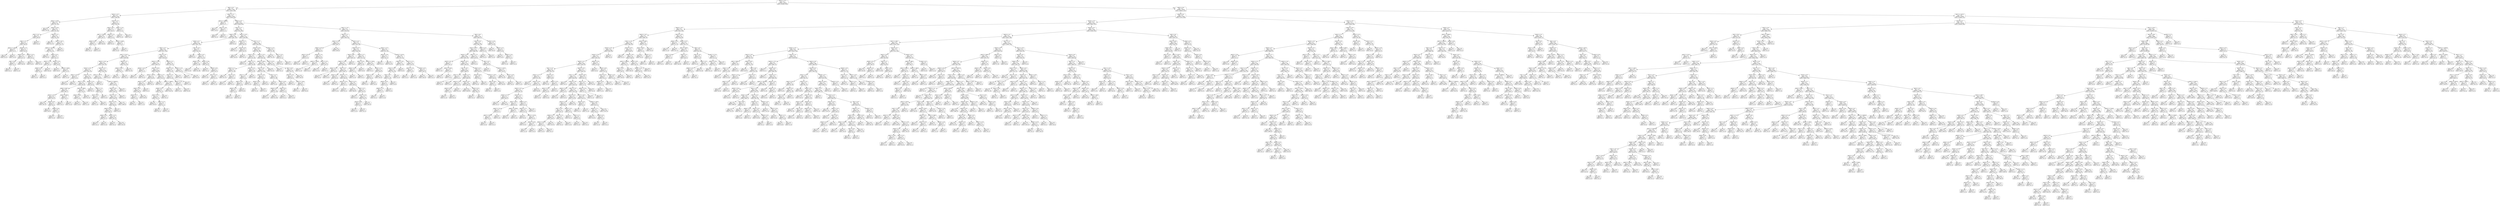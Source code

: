 digraph Tree {
node [shape=box, style="rounded", color="black", fontname="helvetica"] ;
edge [fontname="helvetica"] ;
0 [label="Attr22 <= -0.1\ngini = 0.1\nsamples = 20625\nvalue = [31048, 1505]"] ;
1 [label="Attr4 <= 0.3\ngini = 0.3\nsamples = 1206\nvalue = [1615, 358]"] ;
0 -> 1 [labeldistance=2.5, labelangle=45, headlabel="True"] ;
2 [label="Attr54 <= -0.3\ngini = 0.5\nsamples = 103\nvalue = [106, 66]"] ;
1 -> 2 ;
3 [label="Attr62 <= 179.0\ngini = 0.5\nsamples = 67\nvalue = [57, 56]"] ;
2 -> 3 ;
4 [label="gini = 0.0\nsamples = 6\nvalue = [0, 14]"] ;
3 -> 4 ;
5 [label="Attr20 <= 23.9\ngini = 0.5\nsamples = 61\nvalue = [57, 42]"] ;
3 -> 5 ;
6 [label="Attr17 <= 0.7\ngini = 0.3\nsamples = 27\nvalue = [36, 8]"] ;
5 -> 6 ;
7 [label="Attr6 <= -5.7\ngini = 0.2\nsamples = 26\nvalue = [36, 6]"] ;
6 -> 7 ;
8 [label="Attr15 <= -1343.2\ngini = 0.5\nsamples = 4\nvalue = [3, 3]"] ;
7 -> 8 ;
9 [label="gini = 0.0\nsamples = 2\nvalue = [0, 3]"] ;
8 -> 9 ;
10 [label="gini = 0.0\nsamples = 2\nvalue = [3, 0]"] ;
8 -> 10 ;
11 [label="Attr38 <= -1.3\ngini = 0.2\nsamples = 22\nvalue = [33, 3]"] ;
7 -> 11 ;
12 [label="Attr40 <= 0.0\ngini = 0.1\nsamples = 16\nvalue = [27, 1]"] ;
11 -> 12 ;
13 [label="Attr2 <= 6.9\ngini = 0.5\nsamples = 2\nvalue = [1, 1]"] ;
12 -> 13 ;
14 [label="gini = 0.0\nsamples = 1\nvalue = [0, 1]"] ;
13 -> 14 ;
15 [label="gini = 0.0\nsamples = 1\nvalue = [1, 0]"] ;
13 -> 15 ;
16 [label="gini = 0.0\nsamples = 14\nvalue = [26, 0]"] ;
12 -> 16 ;
17 [label="Attr43 <= 51.3\ngini = 0.4\nsamples = 6\nvalue = [6, 2]"] ;
11 -> 17 ;
18 [label="gini = 0.0\nsamples = 4\nvalue = [6, 0]"] ;
17 -> 18 ;
19 [label="gini = 0.0\nsamples = 2\nvalue = [0, 2]"] ;
17 -> 19 ;
20 [label="gini = 0.0\nsamples = 1\nvalue = [0, 2]"] ;
6 -> 20 ;
21 [label="Attr58 <= 1.2\ngini = 0.5\nsamples = 34\nvalue = [21, 34]"] ;
5 -> 21 ;
22 [label="gini = 0.0\nsamples = 11\nvalue = [0, 17]"] ;
21 -> 22 ;
23 [label="Attr5 <= -311.7\ngini = 0.5\nsamples = 23\nvalue = [21, 17]"] ;
21 -> 23 ;
24 [label="Attr55 <= -21137.0\ngini = 0.5\nsamples = 19\nvalue = [21, 12]"] ;
23 -> 24 ;
25 [label="gini = 0.0\nsamples = 2\nvalue = [0, 5]"] ;
24 -> 25 ;
26 [label="Attr33 <= 0.5\ngini = 0.4\nsamples = 17\nvalue = [21, 7]"] ;
24 -> 26 ;
27 [label="Attr31 <= -2.9\ngini = 0.1\nsamples = 7\nvalue = [12, 1]"] ;
26 -> 27 ;
28 [label="Attr29 <= 3.0\ngini = 0.4\nsamples = 2\nvalue = [2, 1]"] ;
27 -> 28 ;
29 [label="gini = 0.0\nsamples = 1\nvalue = [2, 0]"] ;
28 -> 29 ;
30 [label="gini = 0.0\nsamples = 1\nvalue = [0, 1]"] ;
28 -> 30 ;
31 [label="gini = 0.0\nsamples = 5\nvalue = [10, 0]"] ;
27 -> 31 ;
32 [label="Attr16 <= -0.2\ngini = 0.5\nsamples = 10\nvalue = [9, 6]"] ;
26 -> 32 ;
33 [label="gini = 0.0\nsamples = 4\nvalue = [8, 0]"] ;
32 -> 33 ;
34 [label="Attr20 <= 148.6\ngini = 0.2\nsamples = 6\nvalue = [1, 6]"] ;
32 -> 34 ;
35 [label="gini = 0.0\nsamples = 5\nvalue = [0, 6]"] ;
34 -> 35 ;
36 [label="gini = 0.0\nsamples = 1\nvalue = [1, 0]"] ;
34 -> 36 ;
37 [label="gini = 0.0\nsamples = 4\nvalue = [0, 5]"] ;
23 -> 37 ;
38 [label="Attr57 <= 3.2\ngini = 0.3\nsamples = 36\nvalue = [49, 10]"] ;
2 -> 38 ;
39 [label="Attr10 <= 0.1\ngini = 0.2\nsamples = 33\nvalue = [46, 5]"] ;
38 -> 39 ;
40 [label="Attr5 <= -2150.3\ngini = 0.0\nsamples = 26\nvalue = [42, 1]"] ;
39 -> 40 ;
41 [label="Attr54 <= 0.0\ngini = 0.4\nsamples = 3\nvalue = [2, 1]"] ;
40 -> 41 ;
42 [label="gini = 0.0\nsamples = 1\nvalue = [0, 1]"] ;
41 -> 42 ;
43 [label="gini = 0.0\nsamples = 2\nvalue = [2, 0]"] ;
41 -> 43 ;
44 [label="gini = 0.0\nsamples = 23\nvalue = [40, 0]"] ;
40 -> 44 ;
45 [label="Attr58 <= 1.4\ngini = 0.5\nsamples = 7\nvalue = [4, 4]"] ;
39 -> 45 ;
46 [label="gini = 0.0\nsamples = 2\nvalue = [0, 3]"] ;
45 -> 46 ;
47 [label="Attr43 <= 246.9\ngini = 0.3\nsamples = 5\nvalue = [4, 1]"] ;
45 -> 47 ;
48 [label="gini = 0.0\nsamples = 4\nvalue = [4, 0]"] ;
47 -> 48 ;
49 [label="gini = 0.0\nsamples = 1\nvalue = [0, 1]"] ;
47 -> 49 ;
50 [label="Attr27 <= -9.7\ngini = 0.5\nsamples = 3\nvalue = [3, 5]"] ;
38 -> 50 ;
51 [label="gini = 0.0\nsamples = 1\nvalue = [3, 0]"] ;
50 -> 51 ;
52 [label="gini = 0.0\nsamples = 2\nvalue = [0, 5]"] ;
50 -> 52 ;
53 [label="Attr41 <= -2.1\ngini = 0.3\nsamples = 1103\nvalue = [1509, 292]"] ;
1 -> 53 ;
54 [label="Attr15 <= -4839.6\ngini = 0.2\nsamples = 6\nvalue = [1, 7]"] ;
53 -> 54 ;
55 [label="gini = 0.0\nsamples = 4\nvalue = [0, 6]"] ;
54 -> 55 ;
56 [label="Attr27 <= -0.9\ngini = 0.5\nsamples = 2\nvalue = [1, 1]"] ;
54 -> 56 ;
57 [label="gini = 0.0\nsamples = 1\nvalue = [0, 1]"] ;
56 -> 57 ;
58 [label="gini = 0.0\nsamples = 1\nvalue = [1, 0]"] ;
56 -> 58 ;
59 [label="Attr46 <= 0.6\ngini = 0.3\nsamples = 1097\nvalue = [1508, 285]"] ;
53 -> 59 ;
60 [label="Attr21 <= 2.1\ngini = 0.3\nsamples = 563\nvalue = [723, 203]"] ;
59 -> 60 ;
61 [label="Attr46 <= 0.6\ngini = 0.3\nsamples = 438\nvalue = [597, 135]"] ;
60 -> 61 ;
62 [label="Attr56 <= 0.1\ngini = 0.3\nsamples = 436\nvalue = [597, 131]"] ;
61 -> 62 ;
63 [label="Attr6 <= -0.1\ngini = 0.3\nsamples = 409\nvalue = [577, 110]"] ;
62 -> 63 ;
64 [label="Attr27 <= 553.7\ngini = 0.3\nsamples = 257\nvalue = [349, 88]"] ;
63 -> 64 ;
65 [label="Attr25 <= -0.8\ngini = 0.2\nsamples = 224\nvalue = [337, 35]"] ;
64 -> 65 ;
66 [label="Attr16 <= -0.8\ngini = 0.3\nsamples = 70\nvalue = [102, 25]"] ;
65 -> 66 ;
67 [label="Attr61 <= 22.9\ngini = 0.4\nsamples = 4\nvalue = [3, 8]"] ;
66 -> 67 ;
68 [label="gini = 0.0\nsamples = 3\nvalue = [0, 8]"] ;
67 -> 68 ;
69 [label="gini = 0.0\nsamples = 1\nvalue = [3, 0]"] ;
67 -> 69 ;
70 [label="Attr27 <= -1.9\ngini = 0.3\nsamples = 66\nvalue = [99, 17]"] ;
66 -> 70 ;
71 [label="Attr11 <= -0.2\ngini = 0.1\nsamples = 58\nvalue = [93, 8]"] ;
70 -> 71 ;
72 [label="Attr62 <= 852.7\ngini = 0.0\nsamples = 49\nvalue = [80, 2]"] ;
71 -> 72 ;
73 [label="Attr20 <= 72.0\ngini = 0.0\nsamples = 46\nvalue = [76, 1]"] ;
72 -> 73 ;
74 [label="gini = 0.0\nsamples = 38\nvalue = [67, 0]"] ;
73 -> 74 ;
75 [label="Attr50 <= 0.5\ngini = 0.2\nsamples = 8\nvalue = [9, 1]"] ;
73 -> 75 ;
76 [label="gini = 0.0\nsamples = 6\nvalue = [8, 0]"] ;
75 -> 76 ;
77 [label="Attr40 <= 0.0\ngini = 0.5\nsamples = 2\nvalue = [1, 1]"] ;
75 -> 77 ;
78 [label="gini = 0.0\nsamples = 1\nvalue = [1, 0]"] ;
77 -> 78 ;
79 [label="gini = 0.0\nsamples = 1\nvalue = [0, 1]"] ;
77 -> 79 ;
80 [label="Attr62 <= 992.8\ngini = 0.3\nsamples = 3\nvalue = [4, 1]"] ;
72 -> 80 ;
81 [label="gini = 0.0\nsamples = 1\nvalue = [0, 1]"] ;
80 -> 81 ;
82 [label="gini = 0.0\nsamples = 2\nvalue = [4, 0]"] ;
80 -> 82 ;
83 [label="Attr32 <= 180.8\ngini = 0.4\nsamples = 9\nvalue = [13, 6]"] ;
71 -> 83 ;
84 [label="Attr64 <= 16.8\ngini = 0.2\nsamples = 3\nvalue = [1, 6]"] ;
83 -> 84 ;
85 [label="gini = 0.0\nsamples = 2\nvalue = [0, 6]"] ;
84 -> 85 ;
86 [label="gini = 0.0\nsamples = 1\nvalue = [1, 0]"] ;
84 -> 86 ;
87 [label="gini = 0.0\nsamples = 6\nvalue = [12, 0]"] ;
83 -> 87 ;
88 [label="Attr26 <= -0.1\ngini = 0.5\nsamples = 8\nvalue = [6, 9]"] ;
70 -> 88 ;
89 [label="gini = 0.0\nsamples = 3\nvalue = [0, 7]"] ;
88 -> 89 ;
90 [label="Attr6 <= -1.3\ngini = 0.4\nsamples = 5\nvalue = [6, 2]"] ;
88 -> 90 ;
91 [label="Attr37 <= 0.1\ngini = 0.4\nsamples = 3\nvalue = [1, 2]"] ;
90 -> 91 ;
92 [label="gini = 0.0\nsamples = 1\nvalue = [1, 0]"] ;
91 -> 92 ;
93 [label="gini = 0.0\nsamples = 2\nvalue = [0, 2]"] ;
91 -> 93 ;
94 [label="gini = 0.0\nsamples = 2\nvalue = [5, 0]"] ;
90 -> 94 ;
95 [label="Attr22 <= -0.1\ngini = 0.1\nsamples = 154\nvalue = [235, 10]"] ;
65 -> 95 ;
96 [label="Attr53 <= -215.9\ngini = 0.1\nsamples = 153\nvalue = [235, 8]"] ;
95 -> 96 ;
97 [label="gini = 0.0\nsamples = 1\nvalue = [0, 2]"] ;
96 -> 97 ;
98 [label="Attr15 <= 49702.5\ngini = 0.0\nsamples = 152\nvalue = [235, 6]"] ;
96 -> 98 ;
99 [label="Attr24 <= 0.6\ngini = 0.0\nsamples = 151\nvalue = [235, 5]"] ;
98 -> 99 ;
100 [label="Attr27 <= -8.2\ngini = 0.0\nsamples = 150\nvalue = [235, 4]"] ;
99 -> 100 ;
101 [label="Attr27 <= -9.0\ngini = 0.1\nsamples = 35\nvalue = [46, 4]"] ;
100 -> 101 ;
102 [label="Attr43 <= 53.9\ngini = 0.1\nsamples = 34\nvalue = [46, 2]"] ;
101 -> 102 ;
103 [label="Attr50 <= 0.3\ngini = 0.3\nsamples = 5\nvalue = [5, 1]"] ;
102 -> 103 ;
104 [label="gini = 0.0\nsamples = 1\nvalue = [0, 1]"] ;
103 -> 104 ;
105 [label="gini = 0.0\nsamples = 4\nvalue = [5, 0]"] ;
103 -> 105 ;
106 [label="Attr35 <= -0.7\ngini = 0.0\nsamples = 29\nvalue = [41, 1]"] ;
102 -> 106 ;
107 [label="gini = 0.0\nsamples = 1\nvalue = [0, 1]"] ;
106 -> 107 ;
108 [label="gini = 0.0\nsamples = 28\nvalue = [41, 0]"] ;
106 -> 108 ;
109 [label="gini = 0.0\nsamples = 1\nvalue = [0, 2]"] ;
101 -> 109 ;
110 [label="gini = 0.0\nsamples = 115\nvalue = [189, 0]"] ;
100 -> 110 ;
111 [label="gini = 0.0\nsamples = 1\nvalue = [0, 1]"] ;
99 -> 111 ;
112 [label="gini = 0.0\nsamples = 1\nvalue = [0, 1]"] ;
98 -> 112 ;
113 [label="gini = 0.0\nsamples = 1\nvalue = [0, 2]"] ;
95 -> 113 ;
114 [label="Attr29 <= 3.1\ngini = 0.3\nsamples = 33\nvalue = [12, 53]"] ;
64 -> 114 ;
115 [label="Attr64 <= 153.7\ngini = 0.1\nsamples = 6\nvalue = [12, 1]"] ;
114 -> 115 ;
116 [label="gini = 0.0\nsamples = 5\nvalue = [12, 0]"] ;
115 -> 116 ;
117 [label="gini = 0.0\nsamples = 1\nvalue = [0, 1]"] ;
115 -> 117 ;
118 [label="gini = 0.0\nsamples = 27\nvalue = [0, 52]"] ;
114 -> 118 ;
119 [label="Attr12 <= -0.2\ngini = 0.2\nsamples = 152\nvalue = [228, 22]"] ;
63 -> 119 ;
120 [label="Attr53 <= -10.0\ngini = 0.1\nsamples = 132\nvalue = [209, 11]"] ;
119 -> 120 ;
121 [label="Attr28 <= -41.1\ngini = 0.4\nsamples = 3\nvalue = [1, 2]"] ;
120 -> 121 ;
122 [label="gini = 0.0\nsamples = 1\nvalue = [1, 0]"] ;
121 -> 122 ;
123 [label="gini = 0.0\nsamples = 2\nvalue = [0, 2]"] ;
121 -> 123 ;
124 [label="Attr47 <= 16.9\ngini = 0.1\nsamples = 129\nvalue = [208, 9]"] ;
120 -> 124 ;
125 [label="Attr55 <= 127.8\ngini = 0.2\nsamples = 36\nvalue = [56, 6]"] ;
124 -> 125 ;
126 [label="Attr22 <= -0.1\ngini = 0.1\nsamples = 34\nvalue = [56, 3]"] ;
125 -> 126 ;
127 [label="Attr61 <= 6.2\ngini = 0.1\nsamples = 33\nvalue = [56, 2]"] ;
126 -> 127 ;
128 [label="Attr58 <= 1.1\ngini = 0.3\nsamples = 5\nvalue = [7, 2]"] ;
127 -> 128 ;
129 [label="gini = 0.0\nsamples = 1\nvalue = [0, 2]"] ;
128 -> 129 ;
130 [label="gini = 0.0\nsamples = 4\nvalue = [7, 0]"] ;
128 -> 130 ;
131 [label="gini = 0.0\nsamples = 28\nvalue = [49, 0]"] ;
127 -> 131 ;
132 [label="gini = 0.0\nsamples = 1\nvalue = [0, 1]"] ;
126 -> 132 ;
133 [label="gini = 0.0\nsamples = 2\nvalue = [0, 3]"] ;
125 -> 133 ;
134 [label="Attr58 <= 1.0\ngini = 0.0\nsamples = 93\nvalue = [152, 3]"] ;
124 -> 134 ;
135 [label="gini = 0.0\nsamples = 1\nvalue = [0, 1]"] ;
134 -> 135 ;
136 [label="Attr55 <= -5858.2\ngini = 0.0\nsamples = 92\nvalue = [152, 2]"] ;
134 -> 136 ;
137 [label="Attr40 <= 0.1\ngini = 0.3\nsamples = 9\nvalue = [11, 2]"] ;
136 -> 137 ;
138 [label="Attr22 <= -0.1\ngini = 0.2\nsamples = 8\nvalue = [11, 1]"] ;
137 -> 138 ;
139 [label="gini = 0.0\nsamples = 6\nvalue = [10, 0]"] ;
138 -> 139 ;
140 [label="Attr17 <= 1.7\ngini = 0.5\nsamples = 2\nvalue = [1, 1]"] ;
138 -> 140 ;
141 [label="gini = 0.0\nsamples = 1\nvalue = [0, 1]"] ;
140 -> 141 ;
142 [label="gini = 0.0\nsamples = 1\nvalue = [1, 0]"] ;
140 -> 142 ;
143 [label="gini = 0.0\nsamples = 1\nvalue = [0, 1]"] ;
137 -> 143 ;
144 [label="gini = 0.0\nsamples = 83\nvalue = [141, 0]"] ;
136 -> 144 ;
145 [label="Attr58 <= 1.1\ngini = 0.5\nsamples = 20\nvalue = [19, 11]"] ;
119 -> 145 ;
146 [label="Attr49 <= -0.1\ngini = 0.5\nsamples = 11\nvalue = [5, 9]"] ;
145 -> 146 ;
147 [label="Attr4 <= 1.0\ngini = 0.3\nsamples = 8\nvalue = [2, 9]"] ;
146 -> 147 ;
148 [label="Attr42 <= -0.2\ngini = 0.2\nsamples = 7\nvalue = [1, 9]"] ;
147 -> 148 ;
149 [label="gini = 0.0\nsamples = 1\nvalue = [1, 0]"] ;
148 -> 149 ;
150 [label="gini = 0.0\nsamples = 6\nvalue = [0, 9]"] ;
148 -> 150 ;
151 [label="gini = 0.0\nsamples = 1\nvalue = [1, 0]"] ;
147 -> 151 ;
152 [label="gini = 0.0\nsamples = 3\nvalue = [3, 0]"] ;
146 -> 152 ;
153 [label="Attr56 <= -0.3\ngini = 0.2\nsamples = 9\nvalue = [14, 2]"] ;
145 -> 153 ;
154 [label="gini = 0.0\nsamples = 1\nvalue = [0, 2]"] ;
153 -> 154 ;
155 [label="gini = 0.0\nsamples = 8\nvalue = [14, 0]"] ;
153 -> 155 ;
156 [label="Attr1 <= -0.4\ngini = 0.5\nsamples = 27\nvalue = [20, 21]"] ;
62 -> 156 ;
157 [label="gini = 0.0\nsamples = 4\nvalue = [9, 0]"] ;
156 -> 157 ;
158 [label="Attr56 <= 0.2\ngini = 0.5\nsamples = 23\nvalue = [11, 21]"] ;
156 -> 158 ;
159 [label="Attr48 <= -0.3\ngini = 0.2\nsamples = 13\nvalue = [3, 18]"] ;
158 -> 159 ;
160 [label="gini = 0.0\nsamples = 2\nvalue = [3, 0]"] ;
159 -> 160 ;
161 [label="gini = 0.0\nsamples = 11\nvalue = [0, 18]"] ;
159 -> 161 ;
162 [label="Attr26 <= -0.8\ngini = 0.4\nsamples = 10\nvalue = [8, 3]"] ;
158 -> 162 ;
163 [label="gini = 0.0\nsamples = 2\nvalue = [0, 2]"] ;
162 -> 163 ;
164 [label="Attr28 <= 0.0\ngini = 0.2\nsamples = 8\nvalue = [8, 1]"] ;
162 -> 164 ;
165 [label="gini = 0.0\nsamples = 6\nvalue = [7, 0]"] ;
164 -> 165 ;
166 [label="Attr11 <= -0.1\ngini = 0.5\nsamples = 2\nvalue = [1, 1]"] ;
164 -> 166 ;
167 [label="gini = 0.0\nsamples = 1\nvalue = [0, 1]"] ;
166 -> 167 ;
168 [label="gini = 0.0\nsamples = 1\nvalue = [1, 0]"] ;
166 -> 168 ;
169 [label="gini = 0.0\nsamples = 2\nvalue = [0, 4]"] ;
61 -> 169 ;
170 [label="Attr12 <= -0.9\ngini = 0.5\nsamples = 125\nvalue = [126, 68]"] ;
60 -> 170 ;
171 [label="Attr29 <= 1.3\ngini = 0.1\nsamples = 19\nvalue = [24, 2]"] ;
170 -> 171 ;
172 [label="gini = 0.0\nsamples = 1\nvalue = [0, 1]"] ;
171 -> 172 ;
173 [label="Attr10 <= 0.8\ngini = 0.1\nsamples = 18\nvalue = [24, 1]"] ;
171 -> 173 ;
174 [label="gini = 0.0\nsamples = 17\nvalue = [24, 0]"] ;
173 -> 174 ;
175 [label="gini = 0.0\nsamples = 1\nvalue = [0, 1]"] ;
173 -> 175 ;
176 [label="Attr27 <= -1.1\ngini = 0.5\nsamples = 106\nvalue = [102, 66]"] ;
170 -> 176 ;
177 [label="Attr20 <= 23.8\ngini = 0.4\nsamples = 92\nvalue = [97, 50]"] ;
176 -> 177 ;
178 [label="Attr34 <= 1.1\ngini = 0.5\nsamples = 27\nvalue = [15, 26]"] ;
177 -> 178 ;
179 [label="gini = 0.0\nsamples = 4\nvalue = [7, 0]"] ;
178 -> 179 ;
180 [label="Attr61 <= 7.2\ngini = 0.4\nsamples = 23\nvalue = [8, 26]"] ;
178 -> 180 ;
181 [label="Attr30 <= 1.1\ngini = 0.1\nsamples = 13\nvalue = [1, 18]"] ;
180 -> 181 ;
182 [label="gini = 0.0\nsamples = 11\nvalue = [0, 17]"] ;
181 -> 182 ;
183 [label="Attr3 <= -0.4\ngini = 0.5\nsamples = 2\nvalue = [1, 1]"] ;
181 -> 183 ;
184 [label="gini = 0.0\nsamples = 1\nvalue = [1, 0]"] ;
183 -> 184 ;
185 [label="gini = 0.0\nsamples = 1\nvalue = [0, 1]"] ;
183 -> 185 ;
186 [label="Attr31 <= -0.1\ngini = 0.5\nsamples = 10\nvalue = [7, 8]"] ;
180 -> 186 ;
187 [label="Attr27 <= -3.1\ngini = 0.4\nsamples = 7\nvalue = [3, 8]"] ;
186 -> 187 ;
188 [label="Attr8 <= -0.5\ngini = 0.2\nsamples = 6\nvalue = [1, 8]"] ;
187 -> 188 ;
189 [label="Attr29 <= 2.7\ngini = 0.4\nsamples = 2\nvalue = [1, 2]"] ;
188 -> 189 ;
190 [label="gini = 0.0\nsamples = 1\nvalue = [1, 0]"] ;
189 -> 190 ;
191 [label="gini = 0.0\nsamples = 1\nvalue = [0, 2]"] ;
189 -> 191 ;
192 [label="gini = 0.0\nsamples = 4\nvalue = [0, 6]"] ;
188 -> 192 ;
193 [label="gini = 0.0\nsamples = 1\nvalue = [2, 0]"] ;
187 -> 193 ;
194 [label="gini = 0.0\nsamples = 3\nvalue = [4, 0]"] ;
186 -> 194 ;
195 [label="Attr31 <= -0.2\ngini = 0.4\nsamples = 65\nvalue = [82, 24]"] ;
177 -> 195 ;
196 [label="Attr20 <= 144.4\ngini = 0.5\nsamples = 30\nvalue = [30, 20]"] ;
195 -> 196 ;
197 [label="Attr1 <= -0.6\ngini = 0.5\nsamples = 22\nvalue = [17, 20]"] ;
196 -> 197 ;
198 [label="Attr31 <= -0.6\ngini = 0.2\nsamples = 6\nvalue = [10, 1]"] ;
197 -> 198 ;
199 [label="Attr36 <= 0.8\ngini = 0.4\nsamples = 2\nvalue = [2, 1]"] ;
198 -> 199 ;
200 [label="gini = 0.0\nsamples = 1\nvalue = [2, 0]"] ;
199 -> 200 ;
201 [label="gini = 0.0\nsamples = 1\nvalue = [0, 1]"] ;
199 -> 201 ;
202 [label="gini = 0.0\nsamples = 4\nvalue = [8, 0]"] ;
198 -> 202 ;
203 [label="Attr21 <= 2.7\ngini = 0.4\nsamples = 16\nvalue = [7, 19]"] ;
197 -> 203 ;
204 [label="gini = 0.0\nsamples = 1\nvalue = [3, 0]"] ;
203 -> 204 ;
205 [label="Attr52 <= 0.8\ngini = 0.3\nsamples = 15\nvalue = [4, 19]"] ;
203 -> 205 ;
206 [label="Attr40 <= 0.0\ngini = 0.1\nsamples = 12\nvalue = [1, 18]"] ;
205 -> 206 ;
207 [label="gini = 0.0\nsamples = 1\nvalue = [1, 0]"] ;
206 -> 207 ;
208 [label="gini = 0.0\nsamples = 11\nvalue = [0, 18]"] ;
206 -> 208 ;
209 [label="Attr9 <= 0.2\ngini = 0.4\nsamples = 3\nvalue = [3, 1]"] ;
205 -> 209 ;
210 [label="gini = 0.0\nsamples = 1\nvalue = [0, 1]"] ;
209 -> 210 ;
211 [label="gini = 0.0\nsamples = 2\nvalue = [3, 0]"] ;
209 -> 211 ;
212 [label="gini = 0.0\nsamples = 8\nvalue = [13, 0]"] ;
196 -> 212 ;
213 [label="Attr17 <= 0.5\ngini = 0.1\nsamples = 35\nvalue = [52, 4]"] ;
195 -> 213 ;
214 [label="gini = 0.0\nsamples = 1\nvalue = [0, 1]"] ;
213 -> 214 ;
215 [label="Attr2 <= 0.8\ngini = 0.1\nsamples = 34\nvalue = [52, 3]"] ;
213 -> 215 ;
216 [label="Attr41 <= -0.4\ngini = 0.4\nsamples = 6\nvalue = [8, 3]"] ;
215 -> 216 ;
217 [label="gini = 0.0\nsamples = 1\nvalue = [0, 2]"] ;
216 -> 217 ;
218 [label="Attr27 <= -36.9\ngini = 0.2\nsamples = 5\nvalue = [8, 1]"] ;
216 -> 218 ;
219 [label="gini = 0.0\nsamples = 1\nvalue = [0, 1]"] ;
218 -> 219 ;
220 [label="gini = 0.0\nsamples = 4\nvalue = [8, 0]"] ;
218 -> 220 ;
221 [label="gini = 0.0\nsamples = 28\nvalue = [44, 0]"] ;
215 -> 221 ;
222 [label="Attr26 <= -0.1\ngini = 0.4\nsamples = 14\nvalue = [5, 16]"] ;
176 -> 222 ;
223 [label="gini = 0.0\nsamples = 11\nvalue = [0, 15]"] ;
222 -> 223 ;
224 [label="Attr1 <= -0.1\ngini = 0.3\nsamples = 3\nvalue = [5, 1]"] ;
222 -> 224 ;
225 [label="gini = 0.0\nsamples = 2\nvalue = [5, 0]"] ;
224 -> 225 ;
226 [label="gini = 0.0\nsamples = 1\nvalue = [0, 1]"] ;
224 -> 226 ;
227 [label="Attr31 <= -0.2\ngini = 0.2\nsamples = 534\nvalue = [785, 82]"] ;
59 -> 227 ;
228 [label="Attr54 <= 1.1\ngini = 0.3\nsamples = 212\nvalue = [281, 55]"] ;
227 -> 228 ;
229 [label="Attr31 <= -0.4\ngini = 0.1\nsamples = 61\nvalue = [84, 7]"] ;
228 -> 229 ;
230 [label="Attr63 <= 0.9\ngini = 0.3\nsamples = 31\nvalue = [35, 7]"] ;
229 -> 230 ;
231 [label="Attr25 <= 0.5\ngini = 0.3\nsamples = 5\nvalue = [1, 4]"] ;
230 -> 231 ;
232 [label="gini = 0.0\nsamples = 4\nvalue = [0, 4]"] ;
231 -> 232 ;
233 [label="gini = 0.0\nsamples = 1\nvalue = [1, 0]"] ;
231 -> 233 ;
234 [label="Attr48 <= -1.0\ngini = 0.1\nsamples = 26\nvalue = [34, 3]"] ;
230 -> 234 ;
235 [label="Attr55 <= -195.6\ngini = 0.4\nsamples = 2\nvalue = [1, 2]"] ;
234 -> 235 ;
236 [label="gini = 0.0\nsamples = 1\nvalue = [1, 0]"] ;
235 -> 236 ;
237 [label="gini = 0.0\nsamples = 1\nvalue = [0, 2]"] ;
235 -> 237 ;
238 [label="Attr11 <= -0.1\ngini = 0.1\nsamples = 24\nvalue = [33, 1]"] ;
234 -> 238 ;
239 [label="gini = 0.0\nsamples = 23\nvalue = [33, 0]"] ;
238 -> 239 ;
240 [label="gini = 0.0\nsamples = 1\nvalue = [0, 1]"] ;
238 -> 240 ;
241 [label="gini = 0.0\nsamples = 30\nvalue = [49, 0]"] ;
229 -> 241 ;
242 [label="Attr52 <= 0.2\ngini = 0.3\nsamples = 151\nvalue = [197, 48]"] ;
228 -> 242 ;
243 [label="Attr63 <= 12.7\ngini = 0.2\nsamples = 101\nvalue = [140, 24]"] ;
242 -> 243 ;
244 [label="Attr56 <= 0.6\ngini = 0.2\nsamples = 75\nvalue = [109, 12]"] ;
243 -> 244 ;
245 [label="Attr45 <= -15.8\ngini = 0.2\nsamples = 74\nvalue = [109, 11]"] ;
244 -> 245 ;
246 [label="Attr42 <= -0.4\ngini = 0.4\nsamples = 9\nvalue = [9, 4]"] ;
245 -> 246 ;
247 [label="gini = 0.0\nsamples = 7\nvalue = [9, 0]"] ;
246 -> 247 ;
248 [label="gini = 0.0\nsamples = 2\nvalue = [0, 4]"] ;
246 -> 248 ;
249 [label="Attr5 <= 2.0\ngini = 0.1\nsamples = 65\nvalue = [100, 7]"] ;
245 -> 249 ;
250 [label="Attr30 <= 0.2\ngini = 0.5\nsamples = 6\nvalue = [6, 4]"] ;
249 -> 250 ;
251 [label="gini = 0.0\nsamples = 3\nvalue = [6, 0]"] ;
250 -> 251 ;
252 [label="gini = 0.0\nsamples = 3\nvalue = [0, 4]"] ;
250 -> 252 ;
253 [label="Attr14 <= -1.3\ngini = 0.1\nsamples = 59\nvalue = [94, 3]"] ;
249 -> 253 ;
254 [label="Attr34 <= 12.5\ngini = 0.3\nsamples = 4\nvalue = [5, 1]"] ;
253 -> 254 ;
255 [label="gini = 0.0\nsamples = 3\nvalue = [5, 0]"] ;
254 -> 255 ;
256 [label="gini = 0.0\nsamples = 1\nvalue = [0, 1]"] ;
254 -> 256 ;
257 [label="Attr25 <= 0.7\ngini = 0.0\nsamples = 55\nvalue = [89, 2]"] ;
253 -> 257 ;
258 [label="gini = 0.0\nsamples = 40\nvalue = [66, 0]"] ;
257 -> 258 ;
259 [label="Attr8 <= 3.3\ngini = 0.1\nsamples = 15\nvalue = [23, 2]"] ;
257 -> 259 ;
260 [label="gini = 0.0\nsamples = 1\nvalue = [0, 1]"] ;
259 -> 260 ;
261 [label="Attr57 <= -0.6\ngini = 0.1\nsamples = 14\nvalue = [23, 1]"] ;
259 -> 261 ;
262 [label="Attr18 <= -0.8\ngini = 0.4\nsamples = 3\nvalue = [3, 1]"] ;
261 -> 262 ;
263 [label="gini = 0.0\nsamples = 2\nvalue = [3, 0]"] ;
262 -> 263 ;
264 [label="gini = 0.0\nsamples = 1\nvalue = [0, 1]"] ;
262 -> 264 ;
265 [label="gini = 0.0\nsamples = 11\nvalue = [20, 0]"] ;
261 -> 265 ;
266 [label="gini = 0.0\nsamples = 1\nvalue = [0, 1]"] ;
244 -> 266 ;
267 [label="Attr58 <= 1.2\ngini = 0.4\nsamples = 26\nvalue = [31, 12]"] ;
243 -> 267 ;
268 [label="Attr21 <= 0.4\ngini = 0.2\nsamples = 6\nvalue = [1, 9]"] ;
267 -> 268 ;
269 [label="Attr64 <= 41.3\ngini = 0.5\nsamples = 2\nvalue = [1, 1]"] ;
268 -> 269 ;
270 [label="gini = 0.0\nsamples = 1\nvalue = [1, 0]"] ;
269 -> 270 ;
271 [label="gini = 0.0\nsamples = 1\nvalue = [0, 1]"] ;
269 -> 271 ;
272 [label="gini = 0.0\nsamples = 4\nvalue = [0, 8]"] ;
268 -> 272 ;
273 [label="Attr16 <= -218.0\ngini = 0.2\nsamples = 20\nvalue = [30, 3]"] ;
267 -> 273 ;
274 [label="gini = 0.0\nsamples = 1\nvalue = [0, 1]"] ;
273 -> 274 ;
275 [label="Attr19 <= -0.5\ngini = 0.1\nsamples = 19\nvalue = [30, 2]"] ;
273 -> 275 ;
276 [label="Attr58 <= 1.6\ngini = 0.4\nsamples = 4\nvalue = [6, 2]"] ;
275 -> 276 ;
277 [label="gini = 0.0\nsamples = 1\nvalue = [0, 2]"] ;
276 -> 277 ;
278 [label="gini = 0.0\nsamples = 3\nvalue = [6, 0]"] ;
276 -> 278 ;
279 [label="gini = 0.0\nsamples = 15\nvalue = [24, 0]"] ;
275 -> 279 ;
280 [label="Attr41 <= -0.1\ngini = 0.4\nsamples = 50\nvalue = [57, 24]"] ;
242 -> 280 ;
281 [label="Attr10 <= -0.6\ngini = 0.1\nsamples = 15\nvalue = [22, 1]"] ;
280 -> 281 ;
282 [label="gini = 0.0\nsamples = 1\nvalue = [0, 1]"] ;
281 -> 282 ;
283 [label="gini = 0.0\nsamples = 14\nvalue = [22, 0]"] ;
281 -> 283 ;
284 [label="Attr43 <= 412.9\ngini = 0.5\nsamples = 35\nvalue = [35, 23]"] ;
280 -> 284 ;
285 [label="Attr26 <= -0.4\ngini = 0.5\nsamples = 17\nvalue = [12, 19]"] ;
284 -> 285 ;
286 [label="Attr14 <= -0.2\ngini = 0.5\nsamples = 13\nvalue = [12, 10]"] ;
285 -> 286 ;
287 [label="Attr8 <= 1.4\ngini = 0.5\nsamples = 11\nvalue = [7, 10]"] ;
286 -> 287 ;
288 [label="Attr56 <= -0.3\ngini = 0.5\nsamples = 8\nvalue = [7, 4]"] ;
287 -> 288 ;
289 [label="Attr49 <= -1.5\ngini = 0.2\nsamples = 6\nvalue = [7, 1]"] ;
288 -> 289 ;
290 [label="gini = 0.0\nsamples = 1\nvalue = [0, 1]"] ;
289 -> 290 ;
291 [label="gini = 0.0\nsamples = 5\nvalue = [7, 0]"] ;
289 -> 291 ;
292 [label="gini = 0.0\nsamples = 2\nvalue = [0, 3]"] ;
288 -> 292 ;
293 [label="gini = 0.0\nsamples = 3\nvalue = [0, 6]"] ;
287 -> 293 ;
294 [label="gini = 0.0\nsamples = 2\nvalue = [5, 0]"] ;
286 -> 294 ;
295 [label="gini = 0.0\nsamples = 4\nvalue = [0, 9]"] ;
285 -> 295 ;
296 [label="Attr17 <= 1.3\ngini = 0.3\nsamples = 18\nvalue = [23, 4]"] ;
284 -> 296 ;
297 [label="Attr12 <= -1.9\ngini = 0.5\nsamples = 4\nvalue = [3, 3]"] ;
296 -> 297 ;
298 [label="gini = 0.0\nsamples = 2\nvalue = [0, 3]"] ;
297 -> 298 ;
299 [label="gini = 0.0\nsamples = 2\nvalue = [3, 0]"] ;
297 -> 299 ;
300 [label="Attr56 <= 0.3\ngini = 0.1\nsamples = 14\nvalue = [20, 1]"] ;
296 -> 300 ;
301 [label="gini = 0.0\nsamples = 13\nvalue = [20, 0]"] ;
300 -> 301 ;
302 [label="gini = 0.0\nsamples = 1\nvalue = [0, 1]"] ;
300 -> 302 ;
303 [label="Attr9 <= 8.6\ngini = 0.1\nsamples = 322\nvalue = [504, 27]"] ;
227 -> 303 ;
304 [label="Attr14 <= 0.0\ngini = 0.1\nsamples = 310\nvalue = [491, 19]"] ;
303 -> 304 ;
305 [label="Attr47 <= 76.9\ngini = 0.1\nsamples = 306\nvalue = [486, 16]"] ;
304 -> 305 ;
306 [label="Attr39 <= -0.4\ngini = 0.0\nsamples = 280\nvalue = [452, 10]"] ;
305 -> 306 ;
307 [label="Attr25 <= 0.2\ngini = 0.3\nsamples = 7\nvalue = [10, 2]"] ;
306 -> 307 ;
308 [label="gini = 0.0\nsamples = 3\nvalue = [7, 0]"] ;
307 -> 308 ;
309 [label="Attr15 <= 516.2\ngini = 0.5\nsamples = 4\nvalue = [3, 2]"] ;
307 -> 309 ;
310 [label="gini = 0.0\nsamples = 2\nvalue = [0, 2]"] ;
309 -> 310 ;
311 [label="gini = 0.0\nsamples = 2\nvalue = [3, 0]"] ;
309 -> 311 ;
312 [label="Attr64 <= 74.7\ngini = 0.0\nsamples = 273\nvalue = [442, 8]"] ;
306 -> 312 ;
313 [label="Attr1 <= -0.9\ngini = 0.0\nsamples = 250\nvalue = [408, 5]"] ;
312 -> 313 ;
314 [label="Attr57 <= -2.8\ngini = 0.3\nsamples = 4\nvalue = [5, 1]"] ;
313 -> 314 ;
315 [label="gini = 0.0\nsamples = 3\nvalue = [5, 0]"] ;
314 -> 315 ;
316 [label="gini = 0.0\nsamples = 1\nvalue = [0, 1]"] ;
314 -> 316 ;
317 [label="Attr58 <= 1.0\ngini = 0.0\nsamples = 246\nvalue = [403, 4]"] ;
313 -> 317 ;
318 [label="Attr18 <= -0.2\ngini = 0.3\nsamples = 10\nvalue = [12, 3]"] ;
317 -> 318 ;
319 [label="Attr10 <= 0.0\ngini = 0.4\nsamples = 3\nvalue = [1, 3]"] ;
318 -> 319 ;
320 [label="gini = 0.0\nsamples = 1\nvalue = [1, 0]"] ;
319 -> 320 ;
321 [label="gini = 0.0\nsamples = 2\nvalue = [0, 3]"] ;
319 -> 321 ;
322 [label="gini = 0.0\nsamples = 7\nvalue = [11, 0]"] ;
318 -> 322 ;
323 [label="Attr24 <= 0.2\ngini = 0.0\nsamples = 236\nvalue = [391, 1]"] ;
317 -> 323 ;
324 [label="gini = 0.0\nsamples = 203\nvalue = [330, 0]"] ;
323 -> 324 ;
325 [label="Attr24 <= 0.2\ngini = 0.0\nsamples = 33\nvalue = [61, 1]"] ;
323 -> 325 ;
326 [label="gini = 0.0\nsamples = 1\nvalue = [0, 1]"] ;
325 -> 326 ;
327 [label="gini = 0.0\nsamples = 32\nvalue = [61, 0]"] ;
325 -> 327 ;
328 [label="Attr40 <= 0.1\ngini = 0.1\nsamples = 23\nvalue = [34, 3]"] ;
312 -> 328 ;
329 [label="Attr20 <= 45.2\ngini = 0.4\nsamples = 5\nvalue = [6, 2]"] ;
328 -> 329 ;
330 [label="gini = 0.0\nsamples = 3\nvalue = [6, 0]"] ;
329 -> 330 ;
331 [label="gini = 0.0\nsamples = 2\nvalue = [0, 2]"] ;
329 -> 331 ;
332 [label="Attr32 <= 34.5\ngini = 0.1\nsamples = 18\nvalue = [28, 1]"] ;
328 -> 332 ;
333 [label="Attr5 <= 28.3\ngini = 0.4\nsamples = 3\nvalue = [2, 1]"] ;
332 -> 333 ;
334 [label="gini = 0.0\nsamples = 1\nvalue = [0, 1]"] ;
333 -> 334 ;
335 [label="gini = 0.0\nsamples = 2\nvalue = [2, 0]"] ;
333 -> 335 ;
336 [label="gini = 0.0\nsamples = 15\nvalue = [26, 0]"] ;
332 -> 336 ;
337 [label="Attr57 <= -1.1\ngini = 0.3\nsamples = 26\nvalue = [34, 6]"] ;
305 -> 337 ;
338 [label="gini = 0.0\nsamples = 2\nvalue = [0, 2]"] ;
337 -> 338 ;
339 [label="Attr3 <= 0.2\ngini = 0.2\nsamples = 24\nvalue = [34, 4]"] ;
337 -> 339 ;
340 [label="gini = 0.0\nsamples = 2\nvalue = [0, 2]"] ;
339 -> 340 ;
341 [label="Attr27 <= 553.5\ngini = 0.1\nsamples = 22\nvalue = [34, 2]"] ;
339 -> 341 ;
342 [label="gini = 0.0\nsamples = 18\nvalue = [31, 0]"] ;
341 -> 342 ;
343 [label="Attr23 <= 0.0\ngini = 0.5\nsamples = 4\nvalue = [3, 2]"] ;
341 -> 343 ;
344 [label="gini = 0.0\nsamples = 2\nvalue = [0, 2]"] ;
343 -> 344 ;
345 [label="gini = 0.0\nsamples = 2\nvalue = [3, 0]"] ;
343 -> 345 ;
346 [label="Attr52 <= 0.2\ngini = 0.5\nsamples = 4\nvalue = [5, 3]"] ;
304 -> 346 ;
347 [label="gini = 0.0\nsamples = 1\nvalue = [0, 3]"] ;
346 -> 347 ;
348 [label="gini = 0.0\nsamples = 3\nvalue = [5, 0]"] ;
346 -> 348 ;
349 [label="Attr19 <= -0.0\ngini = 0.5\nsamples = 12\nvalue = [13, 8]"] ;
303 -> 349 ;
350 [label="gini = 0.0\nsamples = 3\nvalue = [8, 0]"] ;
349 -> 350 ;
351 [label="Attr45 <= 7.1\ngini = 0.5\nsamples = 9\nvalue = [5, 8]"] ;
349 -> 351 ;
352 [label="gini = 0.0\nsamples = 4\nvalue = [0, 6]"] ;
351 -> 352 ;
353 [label="Attr48 <= -0.2\ngini = 0.4\nsamples = 5\nvalue = [5, 2]"] ;
351 -> 353 ;
354 [label="gini = 0.0\nsamples = 4\nvalue = [5, 0]"] ;
353 -> 354 ;
355 [label="gini = 0.0\nsamples = 1\nvalue = [0, 2]"] ;
353 -> 355 ;
356 [label="Attr24 <= 0.0\ngini = 0.1\nsamples = 19419\nvalue = [29433, 1147]"] ;
0 -> 356 [labeldistance=2.5, labelangle=-45, headlabel="False"] ;
357 [label="Attr38 <= 0.6\ngini = 0.1\nsamples = 5126\nvalue = [7473, 626]"] ;
356 -> 357 ;
358 [label="Attr39 <= -0.0\ngini = 0.2\nsamples = 2874\nvalue = [4027, 457]"] ;
357 -> 358 ;
359 [label="Attr49 <= -0.0\ngini = 0.3\nsamples = 414\nvalue = [522, 104]"] ;
358 -> 359 ;
360 [label="Attr56 <= -0.0\ngini = 0.2\nsamples = 371\nvalue = [486, 76]"] ;
359 -> 360 ;
361 [label="Attr11 <= -0.0\ngini = 0.2\nsamples = 359\nvalue = [481, 64]"] ;
360 -> 361 ;
362 [label="Attr18 <= -0.0\ngini = 0.3\nsamples = 260\nvalue = [343, 59]"] ;
361 -> 362 ;
363 [label="Attr39 <= -0.0\ngini = 0.2\nsamples = 257\nvalue = [343, 54]"] ;
362 -> 363 ;
364 [label="Attr29 <= 3.4\ngini = 0.2\nsamples = 246\nvalue = [330, 45]"] ;
363 -> 364 ;
365 [label="Attr1 <= -0.1\ngini = 0.3\nsamples = 69\nvalue = [81, 22]"] ;
364 -> 365 ;
366 [label="Attr42 <= -3.1\ngini = 0.3\nsamples = 56\nvalue = [72, 14]"] ;
365 -> 366 ;
367 [label="gini = 0.0\nsamples = 2\nvalue = [0, 2]"] ;
366 -> 367 ;
368 [label="Attr31 <= -0.0\ngini = 0.2\nsamples = 54\nvalue = [72, 12]"] ;
366 -> 368 ;
369 [label="Attr22 <= -0.1\ngini = 0.3\nsamples = 36\nvalue = [44, 12]"] ;
368 -> 369 ;
370 [label="Attr58 <= 1.0\ngini = 0.1\nsamples = 16\nvalue = [28, 1]"] ;
369 -> 370 ;
371 [label="gini = 0.0\nsamples = 1\nvalue = [0, 1]"] ;
370 -> 371 ;
372 [label="gini = 0.0\nsamples = 15\nvalue = [28, 0]"] ;
370 -> 372 ;
373 [label="Attr16 <= -0.1\ngini = 0.5\nsamples = 20\nvalue = [16, 11]"] ;
369 -> 373 ;
374 [label="Attr57 <= -0.2\ngini = 0.5\nsamples = 9\nvalue = [5, 8]"] ;
373 -> 374 ;
375 [label="Attr42 <= -0.1\ngini = 0.3\nsamples = 3\nvalue = [4, 1]"] ;
374 -> 375 ;
376 [label="Attr27 <= 553.5\ngini = 0.4\nsamples = 2\nvalue = [3, 1]"] ;
375 -> 376 ;
377 [label="gini = 0.0\nsamples = 1\nvalue = [3, 0]"] ;
376 -> 377 ;
378 [label="gini = 0.0\nsamples = 1\nvalue = [0, 1]"] ;
376 -> 378 ;
379 [label="gini = 0.0\nsamples = 1\nvalue = [1, 0]"] ;
375 -> 379 ;
380 [label="Attr64 <= 1378.8\ngini = 0.2\nsamples = 6\nvalue = [1, 7]"] ;
374 -> 380 ;
381 [label="gini = 0.0\nsamples = 5\nvalue = [0, 7]"] ;
380 -> 381 ;
382 [label="gini = 0.0\nsamples = 1\nvalue = [1, 0]"] ;
380 -> 382 ;
383 [label="Attr29 <= 3.3\ngini = 0.3\nsamples = 11\nvalue = [11, 3]"] ;
373 -> 383 ;
384 [label="Attr63 <= 1.2\ngini = 0.3\nsamples = 10\nvalue = [11, 2]"] ;
383 -> 384 ;
385 [label="gini = 0.0\nsamples = 5\nvalue = [6, 0]"] ;
384 -> 385 ;
386 [label="Attr32 <= 112.8\ngini = 0.4\nsamples = 5\nvalue = [5, 2]"] ;
384 -> 386 ;
387 [label="gini = 0.0\nsamples = 2\nvalue = [4, 0]"] ;
386 -> 387 ;
388 [label="Attr47 <= 22.8\ngini = 0.4\nsamples = 3\nvalue = [1, 2]"] ;
386 -> 388 ;
389 [label="gini = 0.0\nsamples = 1\nvalue = [1, 0]"] ;
388 -> 389 ;
390 [label="gini = 0.0\nsamples = 2\nvalue = [0, 2]"] ;
388 -> 390 ;
391 [label="gini = 0.0\nsamples = 1\nvalue = [0, 1]"] ;
383 -> 391 ;
392 [label="gini = 0.0\nsamples = 18\nvalue = [28, 0]"] ;
368 -> 392 ;
393 [label="Attr33 <= 0.2\ngini = 0.5\nsamples = 13\nvalue = [9, 8]"] ;
365 -> 393 ;
394 [label="gini = 0.0\nsamples = 4\nvalue = [4, 0]"] ;
393 -> 394 ;
395 [label="Attr41 <= -0.3\ngini = 0.5\nsamples = 9\nvalue = [5, 8]"] ;
393 -> 395 ;
396 [label="Attr12 <= -0.2\ngini = 0.3\nsamples = 6\nvalue = [2, 8]"] ;
395 -> 396 ;
397 [label="gini = 0.0\nsamples = 2\nvalue = [2, 0]"] ;
396 -> 397 ;
398 [label="gini = 0.0\nsamples = 4\nvalue = [0, 8]"] ;
396 -> 398 ;
399 [label="gini = 0.0\nsamples = 3\nvalue = [3, 0]"] ;
395 -> 399 ;
400 [label="Attr35 <= -0.0\ngini = 0.2\nsamples = 177\nvalue = [249, 23]"] ;
364 -> 400 ;
401 [label="Attr11 <= -0.3\ngini = 0.1\nsamples = 158\nvalue = [228, 16]"] ;
400 -> 401 ;
402 [label="gini = 0.0\nsamples = 1\nvalue = [0, 2]"] ;
401 -> 402 ;
403 [label="Attr10 <= -0.6\ngini = 0.1\nsamples = 157\nvalue = [228, 14]"] ;
401 -> 403 ;
404 [label="Attr26 <= -0.0\ngini = 0.5\nsamples = 6\nvalue = [3, 4]"] ;
403 -> 404 ;
405 [label="gini = 0.0\nsamples = 2\nvalue = [3, 0]"] ;
404 -> 405 ;
406 [label="gini = 0.0\nsamples = 4\nvalue = [0, 4]"] ;
404 -> 406 ;
407 [label="Attr12 <= -0.2\ngini = 0.1\nsamples = 151\nvalue = [225, 10]"] ;
403 -> 407 ;
408 [label="Attr10 <= 0.4\ngini = 0.2\nsamples = 54\nvalue = [73, 8]"] ;
407 -> 408 ;
409 [label="Attr19 <= -0.1\ngini = 0.3\nsamples = 34\nvalue = [46, 8]"] ;
408 -> 409 ;
410 [label="Attr1 <= -0.1\ngini = 0.1\nsamples = 28\nvalue = [41, 3]"] ;
409 -> 410 ;
411 [label="Attr58 <= 1.1\ngini = 0.0\nsamples = 25\nvalue = [38, 1]"] ;
410 -> 411 ;
412 [label="Attr43 <= 119.3\ngini = 0.3\nsamples = 4\nvalue = [5, 1]"] ;
411 -> 412 ;
413 [label="gini = 0.0\nsamples = 3\nvalue = [5, 0]"] ;
412 -> 413 ;
414 [label="gini = 0.0\nsamples = 1\nvalue = [0, 1]"] ;
412 -> 414 ;
415 [label="gini = 0.0\nsamples = 21\nvalue = [33, 0]"] ;
411 -> 415 ;
416 [label="Attr17 <= 1.3\ngini = 0.5\nsamples = 3\nvalue = [3, 2]"] ;
410 -> 416 ;
417 [label="gini = 0.0\nsamples = 1\nvalue = [0, 2]"] ;
416 -> 417 ;
418 [label="gini = 0.0\nsamples = 2\nvalue = [3, 0]"] ;
416 -> 418 ;
419 [label="Attr19 <= -0.1\ngini = 0.5\nsamples = 6\nvalue = [5, 5]"] ;
409 -> 419 ;
420 [label="gini = 0.0\nsamples = 2\nvalue = [0, 3]"] ;
419 -> 420 ;
421 [label="Attr4 <= 1.1\ngini = 0.4\nsamples = 4\nvalue = [5, 2]"] ;
419 -> 421 ;
422 [label="gini = 0.0\nsamples = 3\nvalue = [5, 0]"] ;
421 -> 422 ;
423 [label="gini = 0.0\nsamples = 1\nvalue = [0, 2]"] ;
421 -> 423 ;
424 [label="gini = 0.0\nsamples = 20\nvalue = [27, 0]"] ;
408 -> 424 ;
425 [label="Attr27 <= -64.7\ngini = 0.0\nsamples = 97\nvalue = [152, 2]"] ;
407 -> 425 ;
426 [label="Attr10 <= 0.2\ngini = 0.5\nsamples = 2\nvalue = [1, 1]"] ;
425 -> 426 ;
427 [label="gini = 0.0\nsamples = 1\nvalue = [0, 1]"] ;
426 -> 427 ;
428 [label="gini = 0.0\nsamples = 1\nvalue = [1, 0]"] ;
426 -> 428 ;
429 [label="Attr62 <= 138.7\ngini = 0.0\nsamples = 95\nvalue = [151, 1]"] ;
425 -> 429 ;
430 [label="Attr58 <= 1.1\ngini = 0.1\nsamples = 13\nvalue = [18, 1]"] ;
429 -> 430 ;
431 [label="gini = 0.0\nsamples = 11\nvalue = [16, 0]"] ;
430 -> 431 ;
432 [label="Attr59 <= 0.1\ngini = 0.4\nsamples = 2\nvalue = [2, 1]"] ;
430 -> 432 ;
433 [label="gini = 0.0\nsamples = 1\nvalue = [2, 0]"] ;
432 -> 433 ;
434 [label="gini = 0.0\nsamples = 1\nvalue = [0, 1]"] ;
432 -> 434 ;
435 [label="gini = 0.0\nsamples = 82\nvalue = [133, 0]"] ;
429 -> 435 ;
436 [label="Attr47 <= 85.5\ngini = 0.4\nsamples = 19\nvalue = [21, 7]"] ;
400 -> 436 ;
437 [label="Attr21 <= 1.2\ngini = 0.5\nsamples = 10\nvalue = [7, 7]"] ;
436 -> 437 ;
438 [label="Attr25 <= -0.3\ngini = 0.2\nsamples = 6\nvalue = [1, 7]"] ;
437 -> 438 ;
439 [label="gini = 0.0\nsamples = 1\nvalue = [1, 0]"] ;
438 -> 439 ;
440 [label="gini = 0.0\nsamples = 5\nvalue = [0, 7]"] ;
438 -> 440 ;
441 [label="gini = 0.0\nsamples = 4\nvalue = [6, 0]"] ;
437 -> 441 ;
442 [label="gini = 0.0\nsamples = 9\nvalue = [14, 0]"] ;
436 -> 442 ;
443 [label="Attr54 <= -0.5\ngini = 0.5\nsamples = 11\nvalue = [13, 9]"] ;
363 -> 443 ;
444 [label="gini = 0.0\nsamples = 2\nvalue = [0, 6]"] ;
443 -> 444 ;
445 [label="Attr30 <= 0.6\ngini = 0.3\nsamples = 9\nvalue = [13, 3]"] ;
443 -> 445 ;
446 [label="Attr51 <= 0.5\ngini = 0.1\nsamples = 7\nvalue = [12, 1]"] ;
445 -> 446 ;
447 [label="Attr28 <= 3.4\ngini = 0.5\nsamples = 2\nvalue = [1, 1]"] ;
446 -> 447 ;
448 [label="gini = 0.0\nsamples = 1\nvalue = [1, 0]"] ;
447 -> 448 ;
449 [label="gini = 0.0\nsamples = 1\nvalue = [0, 1]"] ;
447 -> 449 ;
450 [label="gini = 0.0\nsamples = 5\nvalue = [11, 0]"] ;
446 -> 450 ;
451 [label="Attr46 <= 0.5\ngini = 0.4\nsamples = 2\nvalue = [1, 2]"] ;
445 -> 451 ;
452 [label="gini = 0.0\nsamples = 1\nvalue = [0, 2]"] ;
451 -> 452 ;
453 [label="gini = 0.0\nsamples = 1\nvalue = [1, 0]"] ;
451 -> 453 ;
454 [label="gini = 0.0\nsamples = 3\nvalue = [0, 5]"] ;
362 -> 454 ;
455 [label="Attr32 <= 32.5\ngini = 0.1\nsamples = 99\nvalue = [138, 5]"] ;
361 -> 455 ;
456 [label="gini = 0.0\nsamples = 1\nvalue = [0, 1]"] ;
455 -> 456 ;
457 [label="Attr48 <= -0.0\ngini = 0.1\nsamples = 98\nvalue = [138, 4]"] ;
455 -> 457 ;
458 [label="Attr15 <= 2026.9\ngini = 0.0\nsamples = 75\nvalue = [113, 1]"] ;
457 -> 458 ;
459 [label="Attr27 <= 0.6\ngini = 0.1\nsamples = 23\nvalue = [30, 1]"] ;
458 -> 459 ;
460 [label="gini = 0.0\nsamples = 22\nvalue = [30, 0]"] ;
459 -> 460 ;
461 [label="gini = 0.0\nsamples = 1\nvalue = [0, 1]"] ;
459 -> 461 ;
462 [label="gini = 0.0\nsamples = 52\nvalue = [83, 0]"] ;
458 -> 462 ;
463 [label="Attr29 <= 4.8\ngini = 0.2\nsamples = 23\nvalue = [25, 3]"] ;
457 -> 463 ;
464 [label="Attr48 <= -0.0\ngini = 0.1\nsamples = 21\nvalue = [25, 1]"] ;
463 -> 464 ;
465 [label="gini = 0.0\nsamples = 1\nvalue = [0, 1]"] ;
464 -> 465 ;
466 [label="gini = 0.0\nsamples = 20\nvalue = [25, 0]"] ;
464 -> 466 ;
467 [label="gini = 0.0\nsamples = 2\nvalue = [0, 2]"] ;
463 -> 467 ;
468 [label="Attr43 <= 180.5\ngini = 0.4\nsamples = 12\nvalue = [5, 12]"] ;
360 -> 468 ;
469 [label="Attr47 <= 38.1\ngini = 0.5\nsamples = 5\nvalue = [5, 3]"] ;
468 -> 469 ;
470 [label="gini = 0.0\nsamples = 2\nvalue = [4, 0]"] ;
469 -> 470 ;
471 [label="Attr36 <= 1.1\ngini = 0.4\nsamples = 3\nvalue = [1, 3]"] ;
469 -> 471 ;
472 [label="gini = 0.0\nsamples = 1\nvalue = [1, 0]"] ;
471 -> 472 ;
473 [label="gini = 0.0\nsamples = 2\nvalue = [0, 3]"] ;
471 -> 473 ;
474 [label="gini = 0.0\nsamples = 7\nvalue = [0, 9]"] ;
468 -> 474 ;
475 [label="Attr19 <= -0.0\ngini = 0.5\nsamples = 43\nvalue = [36, 28]"] ;
359 -> 475 ;
476 [label="Attr56 <= -0.2\ngini = 0.2\nsamples = 8\nvalue = [1, 11]"] ;
475 -> 476 ;
477 [label="gini = 0.0\nsamples = 1\nvalue = [1, 0]"] ;
476 -> 477 ;
478 [label="gini = 0.0\nsamples = 7\nvalue = [0, 11]"] ;
476 -> 478 ;
479 [label="Attr44 <= 75.7\ngini = 0.4\nsamples = 35\nvalue = [35, 17]"] ;
475 -> 479 ;
480 [label="Attr5 <= -169.2\ngini = 0.2\nsamples = 16\nvalue = [21, 3]"] ;
479 -> 480 ;
481 [label="Attr12 <= 0.0\ngini = 0.4\nsamples = 3\nvalue = [1, 2]"] ;
480 -> 481 ;
482 [label="gini = 0.0\nsamples = 2\nvalue = [0, 2]"] ;
481 -> 482 ;
483 [label="gini = 0.0\nsamples = 1\nvalue = [1, 0]"] ;
481 -> 483 ;
484 [label="Attr9 <= 5.5\ngini = 0.1\nsamples = 13\nvalue = [20, 1]"] ;
480 -> 484 ;
485 [label="gini = 0.0\nsamples = 12\nvalue = [20, 0]"] ;
484 -> 485 ;
486 [label="gini = 0.0\nsamples = 1\nvalue = [0, 1]"] ;
484 -> 486 ;
487 [label="Attr8 <= 0.5\ngini = 0.5\nsamples = 19\nvalue = [14, 14]"] ;
479 -> 487 ;
488 [label="Attr3 <= -0.4\ngini = 0.3\nsamples = 10\nvalue = [3, 11]"] ;
487 -> 488 ;
489 [label="gini = 0.0\nsamples = 2\nvalue = [2, 0]"] ;
488 -> 489 ;
490 [label="Attr6 <= -0.2\ngini = 0.2\nsamples = 8\nvalue = [1, 11]"] ;
488 -> 490 ;
491 [label="Attr60 <= 12.7\ngini = 0.5\nsamples = 2\nvalue = [1, 1]"] ;
490 -> 491 ;
492 [label="gini = 0.0\nsamples = 1\nvalue = [1, 0]"] ;
491 -> 492 ;
493 [label="gini = 0.0\nsamples = 1\nvalue = [0, 1]"] ;
491 -> 493 ;
494 [label="gini = 0.0\nsamples = 6\nvalue = [0, 10]"] ;
490 -> 494 ;
495 [label="Attr27 <= 11.5\ngini = 0.3\nsamples = 9\nvalue = [11, 3]"] ;
487 -> 495 ;
496 [label="Attr45 <= 15.4\ngini = 0.2\nsamples = 8\nvalue = [11, 1]"] ;
495 -> 496 ;
497 [label="gini = 0.0\nsamples = 7\nvalue = [11, 0]"] ;
496 -> 497 ;
498 [label="gini = 0.0\nsamples = 1\nvalue = [0, 1]"] ;
496 -> 498 ;
499 [label="gini = 0.0\nsamples = 1\nvalue = [0, 2]"] ;
495 -> 499 ;
500 [label="Attr26 <= 0.2\ngini = 0.2\nsamples = 2460\nvalue = [3505, 353]"] ;
358 -> 500 ;
501 [label="Attr58 <= 1.0\ngini = 0.2\nsamples = 2073\nvalue = [2912, 338]"] ;
500 -> 501 ;
502 [label="Attr27 <= 168.1\ngini = 0.2\nsamples = 997\nvalue = [1343, 220]"] ;
501 -> 502 ;
503 [label="Attr39 <= -0.0\ngini = 0.2\nsamples = 860\nvalue = [1232, 118]"] ;
502 -> 503 ;
504 [label="Attr16 <= -0.0\ngini = 0.5\nsamples = 45\nvalue = [47, 32]"] ;
503 -> 504 ;
505 [label="Attr5 <= 500.4\ngini = 0.3\nsamples = 16\nvalue = [6, 22]"] ;
504 -> 505 ;
506 [label="Attr61 <= 2.0\ngini = 0.1\nsamples = 12\nvalue = [1, 22]"] ;
505 -> 506 ;
507 [label="gini = 0.0\nsamples = 1\nvalue = [1, 0]"] ;
506 -> 507 ;
508 [label="gini = 0.0\nsamples = 11\nvalue = [0, 22]"] ;
506 -> 508 ;
509 [label="gini = 0.0\nsamples = 4\nvalue = [5, 0]"] ;
505 -> 509 ;
510 [label="Attr43 <= 85.1\ngini = 0.3\nsamples = 29\nvalue = [41, 10]"] ;
504 -> 510 ;
511 [label="gini = 0.0\nsamples = 10\nvalue = [18, 0]"] ;
510 -> 511 ;
512 [label="Attr2 <= 0.8\ngini = 0.4\nsamples = 19\nvalue = [23, 10]"] ;
510 -> 512 ;
513 [label="Attr50 <= 1.0\ngini = 0.4\nsamples = 8\nvalue = [4, 9]"] ;
512 -> 513 ;
514 [label="Attr61 <= 8.7\ngini = 0.3\nsamples = 7\nvalue = [2, 9]"] ;
513 -> 514 ;
515 [label="gini = 0.0\nsamples = 5\nvalue = [0, 9]"] ;
514 -> 515 ;
516 [label="gini = 0.0\nsamples = 2\nvalue = [2, 0]"] ;
514 -> 516 ;
517 [label="gini = 0.0\nsamples = 1\nvalue = [2, 0]"] ;
513 -> 517 ;
518 [label="Attr22 <= 0.1\ngini = 0.1\nsamples = 11\nvalue = [19, 1]"] ;
512 -> 518 ;
519 [label="gini = 0.0\nsamples = 10\nvalue = [19, 0]"] ;
518 -> 519 ;
520 [label="gini = 0.0\nsamples = 1\nvalue = [0, 1]"] ;
518 -> 520 ;
521 [label="Attr34 <= 1.6\ngini = 0.1\nsamples = 815\nvalue = [1185, 86]"] ;
503 -> 521 ;
522 [label="Attr59 <= -77.3\ngini = 0.0\nsamples = 517\nvalue = [805, 21]"] ;
521 -> 522 ;
523 [label="gini = 0.0\nsamples = 1\nvalue = [0, 1]"] ;
522 -> 523 ;
524 [label="Attr46 <= 0.0\ngini = 0.0\nsamples = 516\nvalue = [805, 20]"] ;
522 -> 524 ;
525 [label="gini = 0.0\nsamples = 1\nvalue = [0, 1]"] ;
524 -> 525 ;
526 [label="Attr56 <= 1.0\ngini = 0.0\nsamples = 515\nvalue = [805, 19]"] ;
524 -> 526 ;
527 [label="Attr55 <= -81519.5\ngini = 0.0\nsamples = 512\nvalue = [798, 16]"] ;
526 -> 527 ;
528 [label="Attr20 <= 79.4\ngini = 0.3\nsamples = 14\nvalue = [20, 5]"] ;
527 -> 528 ;
529 [label="gini = 0.0\nsamples = 12\nvalue = [20, 0]"] ;
528 -> 529 ;
530 [label="gini = 0.0\nsamples = 2\nvalue = [0, 5]"] ;
528 -> 530 ;
531 [label="Attr21 <= 3.5\ngini = 0.0\nsamples = 498\nvalue = [778, 11]"] ;
527 -> 531 ;
532 [label="Attr60 <= 53.7\ngini = 0.0\nsamples = 434\nvalue = [683, 1]"] ;
531 -> 532 ;
533 [label="gini = 0.0\nsamples = 411\nvalue = [646, 0]"] ;
532 -> 533 ;
534 [label="Attr3 <= 0.4\ngini = 0.1\nsamples = 23\nvalue = [37, 1]"] ;
532 -> 534 ;
535 [label="gini = 0.0\nsamples = 22\nvalue = [37, 0]"] ;
534 -> 535 ;
536 [label="gini = 0.0\nsamples = 1\nvalue = [0, 1]"] ;
534 -> 536 ;
537 [label="Attr11 <= 0.0\ngini = 0.2\nsamples = 64\nvalue = [95, 10]"] ;
531 -> 537 ;
538 [label="Attr60 <= 1.3\ngini = 0.0\nsamples = 47\nvalue = [77, 2]"] ;
537 -> 538 ;
539 [label="Attr64 <= 3.3\ngini = 0.3\nsamples = 4\nvalue = [4, 1]"] ;
538 -> 539 ;
540 [label="gini = 0.0\nsamples = 3\nvalue = [4, 0]"] ;
539 -> 540 ;
541 [label="gini = 0.0\nsamples = 1\nvalue = [0, 1]"] ;
539 -> 541 ;
542 [label="Attr12 <= 0.1\ngini = 0.0\nsamples = 43\nvalue = [73, 1]"] ;
538 -> 542 ;
543 [label="gini = 0.0\nsamples = 40\nvalue = [70, 0]"] ;
542 -> 543 ;
544 [label="Attr40 <= 0.2\ngini = 0.4\nsamples = 3\nvalue = [3, 1]"] ;
542 -> 544 ;
545 [label="gini = 0.0\nsamples = 1\nvalue = [0, 1]"] ;
544 -> 545 ;
546 [label="gini = 0.0\nsamples = 2\nvalue = [3, 0]"] ;
544 -> 546 ;
547 [label="Attr54 <= 0.7\ngini = 0.4\nsamples = 17\nvalue = [18, 8]"] ;
537 -> 547 ;
548 [label="gini = 0.0\nsamples = 9\nvalue = [13, 0]"] ;
547 -> 548 ;
549 [label="Attr31 <= 0.0\ngini = 0.5\nsamples = 8\nvalue = [5, 8]"] ;
547 -> 549 ;
550 [label="gini = 0.0\nsamples = 3\nvalue = [4, 0]"] ;
549 -> 550 ;
551 [label="Attr54 <= 1.1\ngini = 0.2\nsamples = 5\nvalue = [1, 8]"] ;
549 -> 551 ;
552 [label="gini = 0.0\nsamples = 4\nvalue = [0, 8]"] ;
551 -> 552 ;
553 [label="gini = 0.0\nsamples = 1\nvalue = [1, 0]"] ;
551 -> 553 ;
554 [label="Attr28 <= -0.5\ngini = 0.4\nsamples = 3\nvalue = [7, 3]"] ;
526 -> 554 ;
555 [label="gini = 0.0\nsamples = 1\nvalue = [1, 0]"] ;
554 -> 555 ;
556 [label="Attr36 <= 1.5\ngini = 0.4\nsamples = 2\nvalue = [6, 3]"] ;
554 -> 556 ;
557 [label="gini = 0.0\nsamples = 1\nvalue = [6, 0]"] ;
556 -> 557 ;
558 [label="gini = 0.0\nsamples = 1\nvalue = [0, 3]"] ;
556 -> 558 ;
559 [label="Attr29 <= 4.8\ngini = 0.2\nsamples = 298\nvalue = [380, 65]"] ;
521 -> 559 ;
560 [label="Attr19 <= 0.0\ngini = 0.2\nsamples = 276\nvalue = [363, 50]"] ;
559 -> 560 ;
561 [label="Attr20 <= 13.1\ngini = 0.4\nsamples = 87\nvalue = [93, 31]"] ;
560 -> 561 ;
562 [label="Attr42 <= 0.0\ngini = 0.5\nsamples = 12\nvalue = [6, 10]"] ;
561 -> 562 ;
563 [label="gini = 0.0\nsamples = 2\nvalue = [4, 0]"] ;
562 -> 563 ;
564 [label="Attr38 <= 0.5\ngini = 0.3\nsamples = 10\nvalue = [2, 10]"] ;
562 -> 564 ;
565 [label="Attr11 <= 0.0\ngini = 0.2\nsamples = 9\nvalue = [1, 10]"] ;
564 -> 565 ;
566 [label="gini = 0.0\nsamples = 1\nvalue = [1, 0]"] ;
565 -> 566 ;
567 [label="gini = 0.0\nsamples = 8\nvalue = [0, 10]"] ;
565 -> 567 ;
568 [label="gini = 0.0\nsamples = 1\nvalue = [1, 0]"] ;
564 -> 568 ;
569 [label="Attr24 <= -0.1\ngini = 0.3\nsamples = 75\nvalue = [87, 21]"] ;
561 -> 569 ;
570 [label="gini = 0.0\nsamples = 28\nvalue = [38, 0]"] ;
569 -> 570 ;
571 [label="Attr42 <= 0.0\ngini = 0.4\nsamples = 47\nvalue = [49, 21]"] ;
569 -> 571 ;
572 [label="gini = 0.0\nsamples = 27\nvalue = [42, 0]"] ;
571 -> 572 ;
573 [label="Attr61 <= 10.4\ngini = 0.4\nsamples = 20\nvalue = [7, 21]"] ;
571 -> 573 ;
574 [label="Attr24 <= 0.0\ngini = 0.1\nsamples = 12\nvalue = [1, 19]"] ;
573 -> 574 ;
575 [label="gini = 0.0\nsamples = 8\nvalue = [0, 15]"] ;
574 -> 575 ;
576 [label="Attr1 <= 0.0\ngini = 0.3\nsamples = 4\nvalue = [1, 4]"] ;
574 -> 576 ;
577 [label="gini = 0.0\nsamples = 1\nvalue = [1, 0]"] ;
576 -> 577 ;
578 [label="gini = 0.0\nsamples = 3\nvalue = [0, 4]"] ;
576 -> 578 ;
579 [label="Attr56 <= 0.1\ngini = 0.4\nsamples = 8\nvalue = [6, 2]"] ;
573 -> 579 ;
580 [label="Attr46 <= 0.5\ngini = 0.4\nsamples = 3\nvalue = [1, 2]"] ;
579 -> 580 ;
581 [label="gini = 0.0\nsamples = 1\nvalue = [1, 0]"] ;
580 -> 581 ;
582 [label="gini = 0.0\nsamples = 2\nvalue = [0, 2]"] ;
580 -> 582 ;
583 [label="gini = 0.0\nsamples = 5\nvalue = [5, 0]"] ;
579 -> 583 ;
584 [label="Attr48 <= 0.2\ngini = 0.1\nsamples = 189\nvalue = [270, 19]"] ;
560 -> 584 ;
585 [label="Attr62 <= 219.3\ngini = 0.1\nsamples = 187\nvalue = [268, 17]"] ;
584 -> 585 ;
586 [label="Attr61 <= 1.6\ngini = 0.1\nsamples = 186\nvalue = [268, 15]"] ;
585 -> 586 ;
587 [label="gini = 0.0\nsamples = 1\nvalue = [0, 1]"] ;
586 -> 587 ;
588 [label="Attr29 <= 3.6\ngini = 0.1\nsamples = 185\nvalue = [268, 14]"] ;
586 -> 588 ;
589 [label="Attr61 <= 15.2\ngini = 0.0\nsamples = 96\nvalue = [140, 2]"] ;
588 -> 589 ;
590 [label="gini = 0.0\nsamples = 76\nvalue = [114, 0]"] ;
589 -> 590 ;
591 [label="Attr61 <= 15.7\ngini = 0.1\nsamples = 20\nvalue = [26, 2]"] ;
589 -> 591 ;
592 [label="gini = 0.0\nsamples = 1\nvalue = [0, 1]"] ;
591 -> 592 ;
593 [label="Attr2 <= 0.6\ngini = 0.1\nsamples = 19\nvalue = [26, 1]"] ;
591 -> 593 ;
594 [label="Attr38 <= 0.4\ngini = 0.5\nsamples = 2\nvalue = [1, 1]"] ;
593 -> 594 ;
595 [label="gini = 0.0\nsamples = 1\nvalue = [0, 1]"] ;
594 -> 595 ;
596 [label="gini = 0.0\nsamples = 1\nvalue = [1, 0]"] ;
594 -> 596 ;
597 [label="gini = 0.0\nsamples = 17\nvalue = [25, 0]"] ;
593 -> 597 ;
598 [label="Attr2 <= 0.9\ngini = 0.2\nsamples = 89\nvalue = [128, 12]"] ;
588 -> 598 ;
599 [label="Attr58 <= 1.0\ngini = 0.1\nsamples = 80\nvalue = [119, 7]"] ;
598 -> 599 ;
600 [label="Attr45 <= 0.1\ngini = 0.3\nsamples = 25\nvalue = [32, 6]"] ;
599 -> 600 ;
601 [label="Attr62 <= 157.9\ngini = 0.4\nsamples = 4\nvalue = [2, 4]"] ;
600 -> 601 ;
602 [label="gini = 0.0\nsamples = 1\nvalue = [2, 0]"] ;
601 -> 602 ;
603 [label="gini = 0.0\nsamples = 3\nvalue = [0, 4]"] ;
601 -> 603 ;
604 [label="Attr14 <= 0.0\ngini = 0.1\nsamples = 21\nvalue = [30, 2]"] ;
600 -> 604 ;
605 [label="Attr7 <= 0.0\ngini = 0.3\nsamples = 7\nvalue = [9, 2]"] ;
604 -> 605 ;
606 [label="gini = 0.0\nsamples = 5\nvalue = [9, 0]"] ;
605 -> 606 ;
607 [label="gini = 0.0\nsamples = 2\nvalue = [0, 2]"] ;
605 -> 607 ;
608 [label="gini = 0.0\nsamples = 14\nvalue = [21, 0]"] ;
604 -> 608 ;
609 [label="Attr39 <= 0.0\ngini = 0.0\nsamples = 55\nvalue = [87, 1]"] ;
599 -> 609 ;
610 [label="gini = 0.0\nsamples = 1\nvalue = [0, 1]"] ;
609 -> 610 ;
611 [label="gini = 0.0\nsamples = 54\nvalue = [87, 0]"] ;
609 -> 611 ;
612 [label="Attr63 <= 2.8\ngini = 0.5\nsamples = 9\nvalue = [9, 5]"] ;
598 -> 612 ;
613 [label="gini = 0.0\nsamples = 5\nvalue = [9, 0]"] ;
612 -> 613 ;
614 [label="gini = 0.0\nsamples = 4\nvalue = [0, 5]"] ;
612 -> 614 ;
615 [label="gini = 0.0\nsamples = 1\nvalue = [0, 2]"] ;
585 -> 615 ;
616 [label="Attr33 <= 4.2\ngini = 0.5\nsamples = 2\nvalue = [2, 2]"] ;
584 -> 616 ;
617 [label="gini = 0.0\nsamples = 1\nvalue = [2, 0]"] ;
616 -> 617 ;
618 [label="gini = 0.0\nsamples = 1\nvalue = [0, 2]"] ;
616 -> 618 ;
619 [label="Attr48 <= -0.0\ngini = 0.5\nsamples = 22\nvalue = [17, 15]"] ;
559 -> 619 ;
620 [label="Attr11 <= 0.1\ngini = 0.1\nsamples = 11\nvalue = [12, 1]"] ;
619 -> 620 ;
621 [label="gini = 0.0\nsamples = 9\nvalue = [11, 0]"] ;
620 -> 621 ;
622 [label="Attr57 <= 0.1\ngini = 0.5\nsamples = 2\nvalue = [1, 1]"] ;
620 -> 622 ;
623 [label="gini = 0.0\nsamples = 1\nvalue = [0, 1]"] ;
622 -> 623 ;
624 [label="gini = 0.0\nsamples = 1\nvalue = [1, 0]"] ;
622 -> 624 ;
625 [label="Attr57 <= 0.0\ngini = 0.4\nsamples = 11\nvalue = [5, 14]"] ;
619 -> 625 ;
626 [label="gini = 0.0\nsamples = 5\nvalue = [0, 10]"] ;
625 -> 626 ;
627 [label="Attr50 <= 0.9\ngini = 0.5\nsamples = 6\nvalue = [5, 4]"] ;
625 -> 627 ;
628 [label="gini = 0.0\nsamples = 3\nvalue = [0, 4]"] ;
627 -> 628 ;
629 [label="gini = 0.0\nsamples = 3\nvalue = [5, 0]"] ;
627 -> 629 ;
630 [label="Attr52 <= 0.5\ngini = 0.5\nsamples = 137\nvalue = [111, 102]"] ;
502 -> 630 ;
631 [label="Attr42 <= 0.0\ngini = 0.5\nsamples = 95\nvalue = [62, 89]"] ;
630 -> 631 ;
632 [label="Attr59 <= 0.5\ngini = 0.1\nsamples = 30\nvalue = [46, 2]"] ;
631 -> 632 ;
633 [label="gini = 0.0\nsamples = 26\nvalue = [43, 0]"] ;
632 -> 633 ;
634 [label="Attr29 <= 4.5\ngini = 0.5\nsamples = 4\nvalue = [3, 2]"] ;
632 -> 634 ;
635 [label="gini = 0.0\nsamples = 2\nvalue = [0, 2]"] ;
634 -> 635 ;
636 [label="gini = 0.0\nsamples = 2\nvalue = [3, 0]"] ;
634 -> 636 ;
637 [label="Attr9 <= 1.2\ngini = 0.3\nsamples = 65\nvalue = [16, 87]"] ;
631 -> 637 ;
638 [label="gini = 0.0\nsamples = 54\nvalue = [0, 83]"] ;
637 -> 638 ;
639 [label="Attr41 <= 0.9\ngini = 0.3\nsamples = 11\nvalue = [16, 4]"] ;
637 -> 639 ;
640 [label="gini = 0.0\nsamples = 9\nvalue = [16, 0]"] ;
639 -> 640 ;
641 [label="gini = 0.0\nsamples = 2\nvalue = [0, 4]"] ;
639 -> 641 ;
642 [label="Attr58 <= 0.9\ngini = 0.3\nsamples = 42\nvalue = [49, 13]"] ;
630 -> 642 ;
643 [label="Attr43 <= 389.5\ngini = 0.2\nsamples = 37\nvalue = [48, 7]"] ;
642 -> 643 ;
644 [label="Attr27 <= 692.2\ngini = 0.1\nsamples = 33\nvalue = [45, 3]"] ;
643 -> 644 ;
645 [label="gini = 0.0\nsamples = 1\nvalue = [0, 1]"] ;
644 -> 645 ;
646 [label="Attr36 <= 0.1\ngini = 0.1\nsamples = 32\nvalue = [45, 2]"] ;
644 -> 646 ;
647 [label="gini = 0.0\nsamples = 1\nvalue = [0, 1]"] ;
646 -> 647 ;
648 [label="Attr41 <= 0.2\ngini = 0.0\nsamples = 31\nvalue = [45, 1]"] ;
646 -> 648 ;
649 [label="Attr8 <= -0.5\ngini = 0.5\nsamples = 2\nvalue = [1, 1]"] ;
648 -> 649 ;
650 [label="gini = 0.0\nsamples = 1\nvalue = [0, 1]"] ;
649 -> 650 ;
651 [label="gini = 0.0\nsamples = 1\nvalue = [1, 0]"] ;
649 -> 651 ;
652 [label="gini = 0.0\nsamples = 29\nvalue = [44, 0]"] ;
648 -> 652 ;
653 [label="Attr25 <= -466.3\ngini = 0.5\nsamples = 4\nvalue = [3, 4]"] ;
643 -> 653 ;
654 [label="gini = 0.0\nsamples = 1\nvalue = [2, 0]"] ;
653 -> 654 ;
655 [label="Attr63 <= 0.8\ngini = 0.3\nsamples = 3\nvalue = [1, 4]"] ;
653 -> 655 ;
656 [label="gini = 0.0\nsamples = 2\nvalue = [0, 4]"] ;
655 -> 656 ;
657 [label="gini = 0.0\nsamples = 1\nvalue = [1, 0]"] ;
655 -> 657 ;
658 [label="Attr6 <= 0.1\ngini = 0.2\nsamples = 5\nvalue = [1, 6]"] ;
642 -> 658 ;
659 [label="gini = 0.0\nsamples = 4\nvalue = [0, 6]"] ;
658 -> 659 ;
660 [label="gini = 0.0\nsamples = 1\nvalue = [1, 0]"] ;
658 -> 660 ;
661 [label="Attr17 <= 1.4\ngini = 0.1\nsamples = 1076\nvalue = [1569, 118]"] ;
501 -> 661 ;
662 [label="Attr49 <= 0.1\ngini = 0.1\nsamples = 657\nvalue = [978, 53]"] ;
661 -> 662 ;
663 [label="Attr32 <= 608.5\ngini = 0.1\nsamples = 649\nvalue = [971, 47]"] ;
662 -> 663 ;
664 [label="Attr46 <= 0.1\ngini = 0.1\nsamples = 635\nvalue = [957, 40]"] ;
663 -> 664 ;
665 [label="Attr60 <= 23.4\ngini = 0.3\nsamples = 23\nvalue = [29, 7]"] ;
664 -> 665 ;
666 [label="gini = 0.0\nsamples = 15\nvalue = [25, 0]"] ;
665 -> 666 ;
667 [label="Attr31 <= 0.0\ngini = 0.5\nsamples = 8\nvalue = [4, 7]"] ;
665 -> 667 ;
668 [label="gini = 0.0\nsamples = 5\nvalue = [0, 7]"] ;
667 -> 668 ;
669 [label="gini = 0.0\nsamples = 3\nvalue = [4, 0]"] ;
667 -> 669 ;
670 [label="Attr55 <= 10527.0\ngini = 0.1\nsamples = 612\nvalue = [928, 33]"] ;
664 -> 670 ;
671 [label="Attr42 <= -0.0\ngini = 0.1\nsamples = 605\nvalue = [919, 30]"] ;
670 -> 671 ;
672 [label="Attr62 <= 35.5\ngini = 0.1\nsamples = 172\nvalue = [246, 18]"] ;
671 -> 672 ;
673 [label="gini = 0.0\nsamples = 1\nvalue = [0, 1]"] ;
672 -> 673 ;
674 [label="Attr58 <= 1.0\ngini = 0.1\nsamples = 171\nvalue = [246, 17]"] ;
672 -> 674 ;
675 [label="gini = 0.0\nsamples = 1\nvalue = [0, 2]"] ;
674 -> 675 ;
676 [label="Attr48 <= -0.0\ngini = 0.1\nsamples = 170\nvalue = [246, 15]"] ;
674 -> 676 ;
677 [label="Attr27 <= 553.9\ngini = 0.1\nsamples = 142\nvalue = [211, 8]"] ;
676 -> 677 ;
678 [label="Attr17 <= 0.6\ngini = 0.0\nsamples = 138\nvalue = [211, 4]"] ;
677 -> 678 ;
679 [label="Attr10 <= -1.0\ngini = 0.4\nsamples = 2\nvalue = [3, 1]"] ;
678 -> 679 ;
680 [label="gini = 0.0\nsamples = 1\nvalue = [3, 0]"] ;
679 -> 680 ;
681 [label="gini = 0.0\nsamples = 1\nvalue = [0, 1]"] ;
679 -> 681 ;
682 [label="Attr28 <= 0.3\ngini = 0.0\nsamples = 136\nvalue = [208, 3]"] ;
678 -> 682 ;
683 [label="gini = 0.0\nsamples = 105\nvalue = [158, 0]"] ;
682 -> 683 ;
684 [label="Attr13 <= -0.0\ngini = 0.1\nsamples = 31\nvalue = [50, 3]"] ;
682 -> 684 ;
685 [label="Attr54 <= 1.3\ngini = 0.3\nsamples = 12\nvalue = [15, 3]"] ;
684 -> 685 ;
686 [label="Attr31 <= -0.0\ngini = 0.4\nsamples = 3\nvalue = [1, 2]"] ;
685 -> 686 ;
687 [label="gini = 0.0\nsamples = 1\nvalue = [1, 0]"] ;
686 -> 687 ;
688 [label="gini = 0.0\nsamples = 2\nvalue = [0, 2]"] ;
686 -> 688 ;
689 [label="Attr7 <= -0.1\ngini = 0.1\nsamples = 9\nvalue = [14, 1]"] ;
685 -> 689 ;
690 [label="gini = 0.0\nsamples = 8\nvalue = [14, 0]"] ;
689 -> 690 ;
691 [label="gini = 0.0\nsamples = 1\nvalue = [0, 1]"] ;
689 -> 691 ;
692 [label="gini = 0.0\nsamples = 19\nvalue = [35, 0]"] ;
684 -> 692 ;
693 [label="gini = 0.0\nsamples = 4\nvalue = [0, 4]"] ;
677 -> 693 ;
694 [label="Attr50 <= 0.9\ngini = 0.3\nsamples = 28\nvalue = [35, 7]"] ;
676 -> 694 ;
695 [label="gini = 0.0\nsamples = 13\nvalue = [20, 0]"] ;
694 -> 695 ;
696 [label="Attr43 <= 182.2\ngini = 0.4\nsamples = 15\nvalue = [15, 7]"] ;
694 -> 696 ;
697 [label="Attr10 <= 0.1\ngini = 0.4\nsamples = 7\nvalue = [3, 6]"] ;
696 -> 697 ;
698 [label="gini = 0.0\nsamples = 3\nvalue = [0, 5]"] ;
697 -> 698 ;
699 [label="Attr47 <= 72.5\ngini = 0.4\nsamples = 4\nvalue = [3, 1]"] ;
697 -> 699 ;
700 [label="gini = 0.0\nsamples = 3\nvalue = [3, 0]"] ;
699 -> 700 ;
701 [label="gini = 0.0\nsamples = 1\nvalue = [0, 1]"] ;
699 -> 701 ;
702 [label="Attr32 <= 268.3\ngini = 0.1\nsamples = 8\nvalue = [12, 1]"] ;
696 -> 702 ;
703 [label="gini = 0.0\nsamples = 6\nvalue = [11, 0]"] ;
702 -> 703 ;
704 [label="Attr38 <= -0.0\ngini = 0.5\nsamples = 2\nvalue = [1, 1]"] ;
702 -> 704 ;
705 [label="gini = 0.0\nsamples = 1\nvalue = [1, 0]"] ;
704 -> 705 ;
706 [label="gini = 0.0\nsamples = 1\nvalue = [0, 1]"] ;
704 -> 706 ;
707 [label="Attr61 <= 2.7\ngini = 0.0\nsamples = 433\nvalue = [673, 12]"] ;
671 -> 707 ;
708 [label="Attr55 <= 620.9\ngini = 0.2\nsamples = 30\nvalue = [38, 4]"] ;
707 -> 708 ;
709 [label="Attr14 <= 0.0\ngini = 0.1\nsamples = 28\nvalue = [37, 2]"] ;
708 -> 709 ;
710 [label="Attr8 <= 0.3\ngini = 0.1\nsamples = 27\nvalue = [37, 1]"] ;
709 -> 710 ;
711 [label="gini = 0.0\nsamples = 24\nvalue = [35, 0]"] ;
710 -> 711 ;
712 [label="Attr22 <= -0.0\ngini = 0.4\nsamples = 3\nvalue = [2, 1]"] ;
710 -> 712 ;
713 [label="gini = 0.0\nsamples = 1\nvalue = [0, 1]"] ;
712 -> 713 ;
714 [label="gini = 0.0\nsamples = 2\nvalue = [2, 0]"] ;
712 -> 714 ;
715 [label="gini = 0.0\nsamples = 1\nvalue = [0, 1]"] ;
709 -> 715 ;
716 [label="Attr58 <= 1.0\ngini = 0.4\nsamples = 2\nvalue = [1, 2]"] ;
708 -> 716 ;
717 [label="gini = 0.0\nsamples = 1\nvalue = [1, 0]"] ;
716 -> 717 ;
718 [label="gini = 0.0\nsamples = 1\nvalue = [0, 2]"] ;
716 -> 718 ;
719 [label="Attr27 <= 566.1\ngini = 0.0\nsamples = 403\nvalue = [635, 8]"] ;
707 -> 719 ;
720 [label="Attr57 <= 24.8\ngini = 0.0\nsamples = 388\nvalue = [620, 4]"] ;
719 -> 720 ;
721 [label="Attr60 <= 28.7\ngini = 0.0\nsamples = 385\nvalue = [615, 3]"] ;
720 -> 721 ;
722 [label="gini = 0.0\nsamples = 301\nvalue = [480, 0]"] ;
721 -> 722 ;
723 [label="Attr38 <= 0.4\ngini = 0.0\nsamples = 84\nvalue = [135, 3]"] ;
721 -> 723 ;
724 [label="Attr14 <= 0.0\ngini = 0.0\nsamples = 68\nvalue = [114, 1]"] ;
723 -> 724 ;
725 [label="gini = 0.0\nsamples = 64\nvalue = [111, 0]"] ;
724 -> 725 ;
726 [label="Attr40 <= 0.2\ngini = 0.4\nsamples = 4\nvalue = [3, 1]"] ;
724 -> 726 ;
727 [label="gini = 0.0\nsamples = 3\nvalue = [3, 0]"] ;
726 -> 727 ;
728 [label="gini = 0.0\nsamples = 1\nvalue = [0, 1]"] ;
726 -> 728 ;
729 [label="Attr46 <= 0.2\ngini = 0.2\nsamples = 16\nvalue = [21, 2]"] ;
723 -> 729 ;
730 [label="gini = 0.0\nsamples = 1\nvalue = [0, 1]"] ;
729 -> 730 ;
731 [label="Attr47 <= 12.6\ngini = 0.1\nsamples = 15\nvalue = [21, 1]"] ;
729 -> 731 ;
732 [label="gini = 0.0\nsamples = 14\nvalue = [21, 0]"] ;
731 -> 732 ;
733 [label="gini = 0.0\nsamples = 1\nvalue = [0, 1]"] ;
731 -> 733 ;
734 [label="Attr48 <= -0.0\ngini = 0.3\nsamples = 3\nvalue = [5, 1]"] ;
720 -> 734 ;
735 [label="gini = 0.0\nsamples = 1\nvalue = [0, 1]"] ;
734 -> 735 ;
736 [label="gini = 0.0\nsamples = 2\nvalue = [5, 0]"] ;
734 -> 736 ;
737 [label="Attr13 <= 0.0\ngini = 0.3\nsamples = 15\nvalue = [15, 4]"] ;
719 -> 737 ;
738 [label="gini = 0.0\nsamples = 10\nvalue = [14, 0]"] ;
737 -> 738 ;
739 [label="Attr38 <= 0.0\ngini = 0.3\nsamples = 5\nvalue = [1, 4]"] ;
737 -> 739 ;
740 [label="gini = 0.0\nsamples = 1\nvalue = [1, 0]"] ;
739 -> 740 ;
741 [label="gini = 0.0\nsamples = 4\nvalue = [0, 4]"] ;
739 -> 741 ;
742 [label="Attr42 <= 0.0\ngini = 0.4\nsamples = 7\nvalue = [9, 3]"] ;
670 -> 742 ;
743 [label="Attr20 <= 144.2\ngini = 0.2\nsamples = 6\nvalue = [9, 1]"] ;
742 -> 743 ;
744 [label="gini = 0.0\nsamples = 5\nvalue = [9, 0]"] ;
743 -> 744 ;
745 [label="gini = 0.0\nsamples = 1\nvalue = [0, 1]"] ;
743 -> 745 ;
746 [label="gini = 0.0\nsamples = 1\nvalue = [0, 2]"] ;
742 -> 746 ;
747 [label="Attr46 <= 0.1\ngini = 0.4\nsamples = 14\nvalue = [14, 7]"] ;
663 -> 747 ;
748 [label="Attr30 <= 7.2\ngini = 0.4\nsamples = 6\nvalue = [2, 6]"] ;
747 -> 748 ;
749 [label="gini = 0.0\nsamples = 4\nvalue = [0, 6]"] ;
748 -> 749 ;
750 [label="gini = 0.0\nsamples = 2\nvalue = [2, 0]"] ;
748 -> 750 ;
751 [label="Attr34 <= 0.0\ngini = 0.1\nsamples = 8\nvalue = [12, 1]"] ;
747 -> 751 ;
752 [label="gini = 0.0\nsamples = 1\nvalue = [0, 1]"] ;
751 -> 752 ;
753 [label="gini = 0.0\nsamples = 7\nvalue = [12, 0]"] ;
751 -> 753 ;
754 [label="Attr24 <= 0.0\ngini = 0.5\nsamples = 8\nvalue = [7, 6]"] ;
662 -> 754 ;
755 [label="gini = 0.0\nsamples = 6\nvalue = [7, 0]"] ;
754 -> 755 ;
756 [label="gini = 0.0\nsamples = 2\nvalue = [0, 6]"] ;
754 -> 756 ;
757 [label="Attr11 <= -0.0\ngini = 0.2\nsamples = 419\nvalue = [591, 65]"] ;
661 -> 757 ;
758 [label="Attr36 <= 8.5\ngini = 0.3\nsamples = 161\nvalue = [205, 41]"] ;
757 -> 758 ;
759 [label="Attr60 <= 4.3\ngini = 0.3\nsamples = 160\nvalue = [205, 37]"] ;
758 -> 759 ;
760 [label="Attr42 <= -0.0\ngini = 0.5\nsamples = 12\nvalue = [13, 11]"] ;
759 -> 760 ;
761 [label="gini = 0.0\nsamples = 4\nvalue = [8, 0]"] ;
760 -> 761 ;
762 [label="Attr11 <= -0.0\ngini = 0.4\nsamples = 8\nvalue = [5, 11]"] ;
760 -> 762 ;
763 [label="gini = 0.0\nsamples = 2\nvalue = [3, 0]"] ;
762 -> 763 ;
764 [label="Attr1 <= -0.0\ngini = 0.3\nsamples = 6\nvalue = [2, 11]"] ;
762 -> 764 ;
765 [label="gini = 0.0\nsamples = 3\nvalue = [0, 10]"] ;
764 -> 765 ;
766 [label="Attr53 <= 0.9\ngini = 0.4\nsamples = 3\nvalue = [2, 1]"] ;
764 -> 766 ;
767 [label="gini = 0.0\nsamples = 1\nvalue = [0, 1]"] ;
766 -> 767 ;
768 [label="gini = 0.0\nsamples = 2\nvalue = [2, 0]"] ;
766 -> 768 ;
769 [label="Attr56 <= 0.0\ngini = 0.2\nsamples = 148\nvalue = [192, 26]"] ;
759 -> 769 ;
770 [label="Attr30 <= 0.1\ngini = 0.2\nsamples = 141\nvalue = [187, 19]"] ;
769 -> 770 ;
771 [label="Attr10 <= 0.4\ngini = 0.4\nsamples = 2\nvalue = [1, 3]"] ;
770 -> 771 ;
772 [label="gini = 0.0\nsamples = 1\nvalue = [0, 3]"] ;
771 -> 772 ;
773 [label="gini = 0.0\nsamples = 1\nvalue = [1, 0]"] ;
771 -> 773 ;
774 [label="Attr31 <= -0.0\ngini = 0.1\nsamples = 139\nvalue = [186, 16]"] ;
770 -> 774 ;
775 [label="Attr28 <= -0.2\ngini = 0.1\nsamples = 134\nvalue = [180, 12]"] ;
774 -> 775 ;
776 [label="Attr27 <= 554.1\ngini = 0.3\nsamples = 33\nvalue = [38, 7]"] ;
775 -> 776 ;
777 [label="Attr53 <= 0.8\ngini = 0.1\nsamples = 29\nvalue = [38, 3]"] ;
776 -> 777 ;
778 [label="Attr55 <= -45.9\ngini = 0.0\nsamples = 28\nvalue = [38, 1]"] ;
777 -> 778 ;
779 [label="gini = 0.0\nsamples = 27\nvalue = [38, 0]"] ;
778 -> 779 ;
780 [label="gini = 0.0\nsamples = 1\nvalue = [0, 1]"] ;
778 -> 780 ;
781 [label="gini = 0.0\nsamples = 1\nvalue = [0, 2]"] ;
777 -> 781 ;
782 [label="gini = 0.0\nsamples = 4\nvalue = [0, 4]"] ;
776 -> 782 ;
783 [label="Attr29 <= 5.6\ngini = 0.1\nsamples = 101\nvalue = [142, 5]"] ;
775 -> 783 ;
784 [label="Attr34 <= 5.9\ngini = 0.1\nsamples = 100\nvalue = [142, 4]"] ;
783 -> 784 ;
785 [label="Attr21 <= 0.7\ngini = 0.0\nsamples = 91\nvalue = [134, 2]"] ;
784 -> 785 ;
786 [label="Attr12 <= -0.1\ngini = 0.4\nsamples = 3\nvalue = [3, 1]"] ;
785 -> 786 ;
787 [label="gini = 0.0\nsamples = 2\nvalue = [3, 0]"] ;
786 -> 787 ;
788 [label="gini = 0.0\nsamples = 1\nvalue = [0, 1]"] ;
786 -> 788 ;
789 [label="Attr60 <= 21.4\ngini = 0.0\nsamples = 88\nvalue = [131, 1]"] ;
785 -> 789 ;
790 [label="gini = 0.0\nsamples = 71\nvalue = [105, 0]"] ;
789 -> 790 ;
791 [label="Attr60 <= 21.9\ngini = 0.1\nsamples = 17\nvalue = [26, 1]"] ;
789 -> 791 ;
792 [label="gini = 0.0\nsamples = 1\nvalue = [0, 1]"] ;
791 -> 792 ;
793 [label="gini = 0.0\nsamples = 16\nvalue = [26, 0]"] ;
791 -> 793 ;
794 [label="Attr63 <= 6.0\ngini = 0.3\nsamples = 9\nvalue = [8, 2]"] ;
784 -> 794 ;
795 [label="gini = 0.0\nsamples = 1\nvalue = [0, 1]"] ;
794 -> 795 ;
796 [label="Attr54 <= 1.2\ngini = 0.2\nsamples = 8\nvalue = [8, 1]"] ;
794 -> 796 ;
797 [label="gini = 0.0\nsamples = 1\nvalue = [0, 1]"] ;
796 -> 797 ;
798 [label="gini = 0.0\nsamples = 7\nvalue = [8, 0]"] ;
796 -> 798 ;
799 [label="gini = 0.0\nsamples = 1\nvalue = [0, 1]"] ;
783 -> 799 ;
800 [label="Attr31 <= -0.0\ngini = 0.5\nsamples = 5\nvalue = [6, 4]"] ;
774 -> 800 ;
801 [label="gini = 0.0\nsamples = 1\nvalue = [0, 4]"] ;
800 -> 801 ;
802 [label="gini = 0.0\nsamples = 4\nvalue = [6, 0]"] ;
800 -> 802 ;
803 [label="Attr44 <= 19.5\ngini = 0.5\nsamples = 7\nvalue = [5, 7]"] ;
769 -> 803 ;
804 [label="gini = 0.0\nsamples = 2\nvalue = [0, 6]"] ;
803 -> 804 ;
805 [label="Attr22 <= -0.1\ngini = 0.3\nsamples = 5\nvalue = [5, 1]"] ;
803 -> 805 ;
806 [label="gini = 0.0\nsamples = 1\nvalue = [0, 1]"] ;
805 -> 806 ;
807 [label="gini = 0.0\nsamples = 4\nvalue = [5, 0]"] ;
805 -> 807 ;
808 [label="gini = 0.0\nsamples = 1\nvalue = [0, 4]"] ;
758 -> 808 ;
809 [label="Attr38 <= 0.6\ngini = 0.1\nsamples = 258\nvalue = [386, 24]"] ;
757 -> 809 ;
810 [label="Attr9 <= 1.0\ngini = 0.1\nsamples = 257\nvalue = [386, 22]"] ;
809 -> 810 ;
811 [label="Attr35 <= 0.0\ngini = 0.2\nsamples = 79\nvalue = [113, 16]"] ;
810 -> 811 ;
812 [label="Attr44 <= 31.9\ngini = 0.0\nsamples = 38\nvalue = [67, 1]"] ;
811 -> 812 ;
813 [label="Attr38 <= 0.5\ngini = 0.3\nsamples = 5\nvalue = [5, 1]"] ;
812 -> 813 ;
814 [label="gini = 0.0\nsamples = 4\nvalue = [5, 0]"] ;
813 -> 814 ;
815 [label="gini = 0.0\nsamples = 1\nvalue = [0, 1]"] ;
813 -> 815 ;
816 [label="gini = 0.0\nsamples = 33\nvalue = [62, 0]"] ;
812 -> 816 ;
817 [label="Attr39 <= 0.0\ngini = 0.4\nsamples = 41\nvalue = [46, 15]"] ;
811 -> 817 ;
818 [label="gini = 0.0\nsamples = 3\nvalue = [0, 4]"] ;
817 -> 818 ;
819 [label="Attr40 <= 0.0\ngini = 0.3\nsamples = 38\nvalue = [46, 11]"] ;
817 -> 819 ;
820 [label="Attr63 <= 5.3\ngini = 0.5\nsamples = 11\nvalue = [12, 8]"] ;
819 -> 820 ;
821 [label="Attr5 <= -142.2\ngini = 0.4\nsamples = 8\nvalue = [4, 8]"] ;
820 -> 821 ;
822 [label="gini = 0.0\nsamples = 1\nvalue = [2, 0]"] ;
821 -> 822 ;
823 [label="Attr18 <= 0.0\ngini = 0.3\nsamples = 7\nvalue = [2, 8]"] ;
821 -> 823 ;
824 [label="gini = 0.0\nsamples = 4\nvalue = [0, 7]"] ;
823 -> 824 ;
825 [label="Attr59 <= 0.0\ngini = 0.4\nsamples = 3\nvalue = [2, 1]"] ;
823 -> 825 ;
826 [label="gini = 0.0\nsamples = 1\nvalue = [0, 1]"] ;
825 -> 826 ;
827 [label="gini = 0.0\nsamples = 2\nvalue = [2, 0]"] ;
825 -> 827 ;
828 [label="gini = 0.0\nsamples = 3\nvalue = [8, 0]"] ;
820 -> 828 ;
829 [label="Attr48 <= 0.0\ngini = 0.1\nsamples = 27\nvalue = [34, 3]"] ;
819 -> 829 ;
830 [label="gini = 0.0\nsamples = 20\nvalue = [29, 0]"] ;
829 -> 830 ;
831 [label="Attr62 <= 168.1\ngini = 0.5\nsamples = 7\nvalue = [5, 3]"] ;
829 -> 831 ;
832 [label="gini = 0.0\nsamples = 3\nvalue = [0, 3]"] ;
831 -> 832 ;
833 [label="gini = 0.0\nsamples = 4\nvalue = [5, 0]"] ;
831 -> 833 ;
834 [label="Attr11 <= -0.0\ngini = 0.0\nsamples = 178\nvalue = [273, 6]"] ;
810 -> 834 ;
835 [label="Attr46 <= 0.4\ngini = 0.3\nsamples = 15\nvalue = [23, 4]"] ;
834 -> 835 ;
836 [label="Attr34 <= 2.1\ngini = 0.4\nsamples = 2\nvalue = [1, 3]"] ;
835 -> 836 ;
837 [label="gini = 0.0\nsamples = 1\nvalue = [1, 0]"] ;
836 -> 837 ;
838 [label="gini = 0.0\nsamples = 1\nvalue = [0, 3]"] ;
836 -> 838 ;
839 [label="Attr31 <= -0.0\ngini = 0.1\nsamples = 13\nvalue = [22, 1]"] ;
835 -> 839 ;
840 [label="gini = 0.0\nsamples = 11\nvalue = [20, 0]"] ;
839 -> 840 ;
841 [label="Attr22 <= -0.0\ngini = 0.4\nsamples = 2\nvalue = [2, 1]"] ;
839 -> 841 ;
842 [label="gini = 0.0\nsamples = 1\nvalue = [0, 1]"] ;
841 -> 842 ;
843 [label="gini = 0.0\nsamples = 1\nvalue = [2, 0]"] ;
841 -> 843 ;
844 [label="Attr51 <= 0.4\ngini = 0.0\nsamples = 163\nvalue = [250, 2]"] ;
834 -> 844 ;
845 [label="Attr47 <= 83.9\ngini = 0.2\nsamples = 8\nvalue = [7, 1]"] ;
844 -> 845 ;
846 [label="gini = 0.0\nsamples = 7\nvalue = [7, 0]"] ;
845 -> 846 ;
847 [label="gini = 0.0\nsamples = 1\nvalue = [0, 1]"] ;
845 -> 847 ;
848 [label="Attr39 <= -0.0\ngini = 0.0\nsamples = 155\nvalue = [243, 1]"] ;
844 -> 848 ;
849 [label="Attr31 <= 0.0\ngini = 0.1\nsamples = 9\nvalue = [12, 1]"] ;
848 -> 849 ;
850 [label="gini = 0.0\nsamples = 8\nvalue = [12, 0]"] ;
849 -> 850 ;
851 [label="gini = 0.0\nsamples = 1\nvalue = [0, 1]"] ;
849 -> 851 ;
852 [label="gini = 0.0\nsamples = 146\nvalue = [231, 0]"] ;
848 -> 852 ;
853 [label="gini = 0.0\nsamples = 1\nvalue = [0, 2]"] ;
809 -> 853 ;
854 [label="Attr9 <= 4.6\ngini = 0.0\nsamples = 387\nvalue = [593, 15]"] ;
500 -> 854 ;
855 [label="Attr61 <= 94.3\ngini = 0.0\nsamples = 360\nvalue = [552, 9]"] ;
854 -> 855 ;
856 [label="Attr60 <= 1.9\ngini = 0.0\nsamples = 359\nvalue = [552, 8]"] ;
855 -> 856 ;
857 [label="Attr11 <= 0.0\ngini = 0.4\nsamples = 3\nvalue = [3, 1]"] ;
856 -> 857 ;
858 [label="gini = 0.0\nsamples = 1\nvalue = [0, 1]"] ;
857 -> 858 ;
859 [label="gini = 0.0\nsamples = 2\nvalue = [3, 0]"] ;
857 -> 859 ;
860 [label="Attr27 <= 813.1\ngini = 0.0\nsamples = 356\nvalue = [549, 7]"] ;
856 -> 860 ;
861 [label="Attr10 <= 0.5\ngini = 0.0\nsamples = 329\nvalue = [514, 3]"] ;
860 -> 861 ;
862 [label="Attr39 <= -0.0\ngini = 0.0\nsamples = 326\nvalue = [512, 2]"] ;
861 -> 862 ;
863 [label="Attr52 <= 0.5\ngini = 0.4\nsamples = 3\nvalue = [3, 1]"] ;
862 -> 863 ;
864 [label="gini = 0.0\nsamples = 2\nvalue = [3, 0]"] ;
863 -> 864 ;
865 [label="gini = 0.0\nsamples = 1\nvalue = [0, 1]"] ;
863 -> 865 ;
866 [label="Attr40 <= 0.0\ngini = 0.0\nsamples = 323\nvalue = [509, 1]"] ;
862 -> 866 ;
867 [label="Attr35 <= 0.1\ngini = 0.4\nsamples = 3\nvalue = [3, 1]"] ;
866 -> 867 ;
868 [label="gini = 0.0\nsamples = 1\nvalue = [0, 1]"] ;
867 -> 868 ;
869 [label="gini = 0.0\nsamples = 2\nvalue = [3, 0]"] ;
867 -> 869 ;
870 [label="gini = 0.0\nsamples = 320\nvalue = [506, 0]"] ;
866 -> 870 ;
871 [label="Attr47 <= 17.1\ngini = 0.4\nsamples = 3\nvalue = [2, 1]"] ;
861 -> 871 ;
872 [label="gini = 0.0\nsamples = 2\nvalue = [2, 0]"] ;
871 -> 872 ;
873 [label="gini = 0.0\nsamples = 1\nvalue = [0, 1]"] ;
871 -> 873 ;
874 [label="Attr58 <= 1.0\ngini = 0.2\nsamples = 27\nvalue = [35, 4]"] ;
860 -> 874 ;
875 [label="Attr37 <= 2.9\ngini = 0.1\nsamples = 24\nvalue = [35, 1]"] ;
874 -> 875 ;
876 [label="Attr17 <= 1.6\ngini = 0.3\nsamples = 4\nvalue = [4, 1]"] ;
875 -> 876 ;
877 [label="gini = 0.0\nsamples = 3\nvalue = [4, 0]"] ;
876 -> 877 ;
878 [label="gini = 0.0\nsamples = 1\nvalue = [0, 1]"] ;
876 -> 878 ;
879 [label="gini = 0.0\nsamples = 20\nvalue = [31, 0]"] ;
875 -> 879 ;
880 [label="gini = 0.0\nsamples = 3\nvalue = [0, 3]"] ;
874 -> 880 ;
881 [label="gini = 0.0\nsamples = 1\nvalue = [0, 1]"] ;
855 -> 881 ;
882 [label="Attr46 <= 0.5\ngini = 0.2\nsamples = 27\nvalue = [41, 6]"] ;
854 -> 882 ;
883 [label="Attr58 <= 1.0\ngini = 0.5\nsamples = 7\nvalue = [4, 6]"] ;
882 -> 883 ;
884 [label="gini = 0.0\nsamples = 3\nvalue = [0, 5]"] ;
883 -> 884 ;
885 [label="Attr39 <= 0.0\ngini = 0.3\nsamples = 4\nvalue = [4, 1]"] ;
883 -> 885 ;
886 [label="gini = 0.0\nsamples = 2\nvalue = [3, 0]"] ;
885 -> 886 ;
887 [label="Attr19 <= 0.0\ngini = 0.5\nsamples = 2\nvalue = [1, 1]"] ;
885 -> 887 ;
888 [label="gini = 0.0\nsamples = 1\nvalue = [0, 1]"] ;
887 -> 888 ;
889 [label="gini = 0.0\nsamples = 1\nvalue = [1, 0]"] ;
887 -> 889 ;
890 [label="gini = 0.0\nsamples = 20\nvalue = [37, 0]"] ;
882 -> 890 ;
891 [label="Attr35 <= -0.0\ngini = 0.1\nsamples = 2252\nvalue = [3446, 169]"] ;
357 -> 891 ;
892 [label="Attr64 <= 15.9\ngini = 0.1\nsamples = 759\nvalue = [1122, 98]"] ;
891 -> 892 ;
893 [label="Attr52 <= 1.3\ngini = 0.1\nsamples = 698\nvalue = [1044, 80]"] ;
892 -> 893 ;
894 [label="Attr49 <= -0.0\ngini = 0.1\nsamples = 671\nvalue = [1004, 66]"] ;
893 -> 894 ;
895 [label="Attr46 <= 0.1\ngini = 0.1\nsamples = 588\nvalue = [888, 47]"] ;
894 -> 895 ;
896 [label="Attr24 <= -0.0\ngini = 0.5\nsamples = 5\nvalue = [5, 3]"] ;
895 -> 896 ;
897 [label="gini = 0.0\nsamples = 2\nvalue = [4, 0]"] ;
896 -> 897 ;
898 [label="Attr46 <= 0.0\ngini = 0.4\nsamples = 3\nvalue = [1, 3]"] ;
896 -> 898 ;
899 [label="gini = 0.0\nsamples = 1\nvalue = [1, 0]"] ;
898 -> 899 ;
900 [label="gini = 0.0\nsamples = 2\nvalue = [0, 3]"] ;
898 -> 900 ;
901 [label="Attr54 <= 1.1\ngini = 0.1\nsamples = 583\nvalue = [883, 44]"] ;
895 -> 901 ;
902 [label="Attr34 <= 1.9\ngini = 0.1\nsamples = 200\nvalue = [299, 26]"] ;
901 -> 902 ;
903 [label="Attr13 <= -0.4\ngini = 0.1\nsamples = 146\nvalue = [225, 10]"] ;
902 -> 903 ;
904 [label="Attr20 <= 149.2\ngini = 0.3\nsamples = 11\nvalue = [12, 3]"] ;
903 -> 904 ;
905 [label="gini = 0.0\nsamples = 8\nvalue = [10, 0]"] ;
904 -> 905 ;
906 [label="Attr33 <= 1.2\ngini = 0.5\nsamples = 3\nvalue = [2, 3]"] ;
904 -> 906 ;
907 [label="gini = 0.0\nsamples = 1\nvalue = [2, 0]"] ;
906 -> 907 ;
908 [label="gini = 0.0\nsamples = 2\nvalue = [0, 3]"] ;
906 -> 908 ;
909 [label="Attr57 <= -1.0\ngini = 0.1\nsamples = 135\nvalue = [213, 7]"] ;
903 -> 909 ;
910 [label="Attr8 <= 0.1\ngini = 0.2\nsamples = 8\nvalue = [12, 2]"] ;
909 -> 910 ;
911 [label="gini = 0.0\nsamples = 7\nvalue = [12, 0]"] ;
910 -> 911 ;
912 [label="gini = 0.0\nsamples = 1\nvalue = [0, 2]"] ;
910 -> 912 ;
913 [label="Attr40 <= 0.0\ngini = 0.0\nsamples = 127\nvalue = [201, 5]"] ;
909 -> 913 ;
914 [label="Attr28 <= 0.0\ngini = 0.3\nsamples = 17\nvalue = [21, 4]"] ;
913 -> 914 ;
915 [label="Attr7 <= -0.0\ngini = 0.2\nsamples = 15\nvalue = [21, 2]"] ;
914 -> 915 ;
916 [label="Attr13 <= -0.1\ngini = 0.1\nsamples = 13\nvalue = [20, 1]"] ;
915 -> 916 ;
917 [label="Attr43 <= 164.2\ngini = 0.4\nsamples = 2\nvalue = [3, 1]"] ;
916 -> 917 ;
918 [label="gini = 0.0\nsamples = 1\nvalue = [0, 1]"] ;
917 -> 918 ;
919 [label="gini = 0.0\nsamples = 1\nvalue = [3, 0]"] ;
917 -> 919 ;
920 [label="gini = 0.0\nsamples = 11\nvalue = [17, 0]"] ;
916 -> 920 ;
921 [label="Attr50 <= 0.4\ngini = 0.5\nsamples = 2\nvalue = [1, 1]"] ;
915 -> 921 ;
922 [label="gini = 0.0\nsamples = 1\nvalue = [1, 0]"] ;
921 -> 922 ;
923 [label="gini = 0.0\nsamples = 1\nvalue = [0, 1]"] ;
921 -> 923 ;
924 [label="gini = 0.0\nsamples = 2\nvalue = [0, 2]"] ;
914 -> 924 ;
925 [label="Attr27 <= 555.1\ngini = 0.0\nsamples = 110\nvalue = [180, 1]"] ;
913 -> 925 ;
926 [label="gini = 0.0\nsamples = 109\nvalue = [180, 0]"] ;
925 -> 926 ;
927 [label="gini = 0.0\nsamples = 1\nvalue = [0, 1]"] ;
925 -> 927 ;
928 [label="Attr58 <= 1.0\ngini = 0.3\nsamples = 54\nvalue = [74, 16]"] ;
902 -> 928 ;
929 [label="Attr18 <= -0.1\ngini = 0.3\nsamples = 4\nvalue = [1, 4]"] ;
928 -> 929 ;
930 [label="gini = 0.0\nsamples = 1\nvalue = [1, 0]"] ;
929 -> 930 ;
931 [label="gini = 0.0\nsamples = 3\nvalue = [0, 4]"] ;
929 -> 931 ;
932 [label="Attr43 <= 105.3\ngini = 0.2\nsamples = 50\nvalue = [73, 12]"] ;
928 -> 932 ;
933 [label="Attr50 <= 0.4\ngini = 0.2\nsamples = 45\nvalue = [68, 7]"] ;
932 -> 933 ;
934 [label="Attr26 <= 0.1\ngini = 0.5\nsamples = 5\nvalue = [3, 3]"] ;
933 -> 934 ;
935 [label="gini = 0.0\nsamples = 2\nvalue = [0, 3]"] ;
934 -> 935 ;
936 [label="gini = 0.0\nsamples = 3\nvalue = [3, 0]"] ;
934 -> 936 ;
937 [label="Attr41 <= 7.2\ngini = 0.1\nsamples = 40\nvalue = [65, 4]"] ;
933 -> 937 ;
938 [label="Attr40 <= 0.0\ngini = 0.1\nsamples = 39\nvalue = [65, 3]"] ;
937 -> 938 ;
939 [label="Attr34 <= 5.5\ngini = 0.3\nsamples = 11\nvalue = [12, 3]"] ;
938 -> 939 ;
940 [label="Attr11 <= -0.1\ngini = 0.2\nsamples = 9\nvalue = [11, 1]"] ;
939 -> 940 ;
941 [label="gini = 0.0\nsamples = 1\nvalue = [0, 1]"] ;
940 -> 941 ;
942 [label="gini = 0.0\nsamples = 8\nvalue = [11, 0]"] ;
940 -> 942 ;
943 [label="Attr47 <= 3.3\ngini = 0.4\nsamples = 2\nvalue = [1, 2]"] ;
939 -> 943 ;
944 [label="gini = 0.0\nsamples = 1\nvalue = [1, 0]"] ;
943 -> 944 ;
945 [label="gini = 0.0\nsamples = 1\nvalue = [0, 2]"] ;
943 -> 945 ;
946 [label="gini = 0.0\nsamples = 28\nvalue = [53, 0]"] ;
938 -> 946 ;
947 [label="gini = 0.0\nsamples = 1\nvalue = [0, 1]"] ;
937 -> 947 ;
948 [label="Attr52 <= 0.3\ngini = 0.5\nsamples = 5\nvalue = [5, 5]"] ;
932 -> 948 ;
949 [label="gini = 0.0\nsamples = 3\nvalue = [5, 0]"] ;
948 -> 949 ;
950 [label="gini = 0.0\nsamples = 2\nvalue = [0, 5]"] ;
948 -> 950 ;
951 [label="Attr18 <= -0.0\ngini = 0.1\nsamples = 383\nvalue = [584, 18]"] ;
901 -> 951 ;
952 [label="Attr7 <= -0.0\ngini = 0.1\nsamples = 235\nvalue = [366, 17]"] ;
951 -> 952 ;
953 [label="Attr33 <= 1.3\ngini = 0.1\nsamples = 234\nvalue = [366, 15]"] ;
952 -> 953 ;
954 [label="Attr5 <= 74.6\ngini = 0.5\nsamples = 3\nvalue = [3, 2]"] ;
953 -> 954 ;
955 [label="gini = 0.0\nsamples = 2\nvalue = [3, 0]"] ;
954 -> 955 ;
956 [label="gini = 0.0\nsamples = 1\nvalue = [0, 2]"] ;
954 -> 956 ;
957 [label="Attr19 <= -0.0\ngini = 0.1\nsamples = 231\nvalue = [363, 13]"] ;
953 -> 957 ;
958 [label="Attr27 <= 554.0\ngini = 0.1\nsamples = 182\nvalue = [274, 13]"] ;
957 -> 958 ;
959 [label="Attr56 <= 0.2\ngini = 0.1\nsamples = 173\nvalue = [265, 9]"] ;
958 -> 959 ;
960 [label="Attr13 <= 0.1\ngini = 0.1\nsamples = 171\nvalue = [265, 7]"] ;
959 -> 960 ;
961 [label="Attr37 <= 234.7\ngini = 0.0\nsamples = 159\nvalue = [249, 5]"] ;
960 -> 961 ;
962 [label="Attr38 <= 0.6\ngini = 0.0\nsamples = 157\nvalue = [248, 4]"] ;
961 -> 962 ;
963 [label="gini = 0.0\nsamples = 1\nvalue = [0, 1]"] ;
962 -> 963 ;
964 [label="Attr19 <= -0.0\ngini = 0.0\nsamples = 156\nvalue = [248, 3]"] ;
962 -> 964 ;
965 [label="gini = 0.0\nsamples = 125\nvalue = [208, 0]"] ;
964 -> 965 ;
966 [label="Attr50 <= 12.5\ngini = 0.1\nsamples = 31\nvalue = [40, 3]"] ;
964 -> 966 ;
967 [label="Attr31 <= -0.0\ngini = 0.1\nsamples = 30\nvalue = [40, 2]"] ;
966 -> 967 ;
968 [label="Attr6 <= -0.1\ngini = 0.5\nsamples = 2\nvalue = [1, 1]"] ;
967 -> 968 ;
969 [label="gini = 0.0\nsamples = 1\nvalue = [0, 1]"] ;
968 -> 969 ;
970 [label="gini = 0.0\nsamples = 1\nvalue = [1, 0]"] ;
968 -> 970 ;
971 [label="Attr39 <= -0.1\ngini = 0.0\nsamples = 28\nvalue = [39, 1]"] ;
967 -> 971 ;
972 [label="Attr18 <= -0.1\ngini = 0.3\nsamples = 3\nvalue = [4, 1]"] ;
971 -> 972 ;
973 [label="gini = 0.0\nsamples = 1\nvalue = [0, 1]"] ;
972 -> 973 ;
974 [label="gini = 0.0\nsamples = 2\nvalue = [4, 0]"] ;
972 -> 974 ;
975 [label="gini = 0.0\nsamples = 25\nvalue = [35, 0]"] ;
971 -> 975 ;
976 [label="gini = 0.0\nsamples = 1\nvalue = [0, 1]"] ;
966 -> 976 ;
977 [label="Attr48 <= -0.1\ngini = 0.5\nsamples = 2\nvalue = [1, 1]"] ;
961 -> 977 ;
978 [label="gini = 0.0\nsamples = 1\nvalue = [1, 0]"] ;
977 -> 978 ;
979 [label="gini = 0.0\nsamples = 1\nvalue = [0, 1]"] ;
977 -> 979 ;
980 [label="Attr51 <= 0.2\ngini = 0.2\nsamples = 12\nvalue = [16, 2]"] ;
960 -> 980 ;
981 [label="Attr45 <= -2.6\ngini = 0.1\nsamples = 11\nvalue = [16, 1]"] ;
980 -> 981 ;
982 [label="gini = 0.0\nsamples = 1\nvalue = [0, 1]"] ;
981 -> 982 ;
983 [label="gini = 0.0\nsamples = 10\nvalue = [16, 0]"] ;
981 -> 983 ;
984 [label="gini = 0.0\nsamples = 1\nvalue = [0, 1]"] ;
980 -> 984 ;
985 [label="gini = 0.0\nsamples = 2\nvalue = [0, 2]"] ;
959 -> 985 ;
986 [label="Attr33 <= 10.4\ngini = 0.4\nsamples = 9\nvalue = [9, 4]"] ;
958 -> 986 ;
987 [label="gini = 0.0\nsamples = 3\nvalue = [0, 4]"] ;
986 -> 987 ;
988 [label="gini = 0.0\nsamples = 6\nvalue = [9, 0]"] ;
986 -> 988 ;
989 [label="gini = 0.0\nsamples = 49\nvalue = [89, 0]"] ;
957 -> 989 ;
990 [label="gini = 0.0\nsamples = 1\nvalue = [0, 2]"] ;
952 -> 990 ;
991 [label="Attr36 <= 2.4\ngini = 0.0\nsamples = 148\nvalue = [218, 1]"] ;
951 -> 991 ;
992 [label="gini = 0.0\nsamples = 141\nvalue = [210, 0]"] ;
991 -> 992 ;
993 [label="Attr4 <= 1.5\ngini = 0.2\nsamples = 7\nvalue = [8, 1]"] ;
991 -> 993 ;
994 [label="gini = 0.0\nsamples = 1\nvalue = [0, 1]"] ;
993 -> 994 ;
995 [label="gini = 0.0\nsamples = 6\nvalue = [8, 0]"] ;
993 -> 995 ;
996 [label="Attr14 <= -0.1\ngini = 0.2\nsamples = 83\nvalue = [116, 19]"] ;
894 -> 996 ;
997 [label="Attr32 <= 11.9\ngini = 0.4\nsamples = 5\nvalue = [2, 4]"] ;
996 -> 997 ;
998 [label="gini = 0.0\nsamples = 1\nvalue = [1, 0]"] ;
997 -> 998 ;
999 [label="Attr20 <= 22.9\ngini = 0.3\nsamples = 4\nvalue = [1, 4]"] ;
997 -> 999 ;
1000 [label="gini = 0.0\nsamples = 1\nvalue = [1, 0]"] ;
999 -> 1000 ;
1001 [label="gini = 0.0\nsamples = 3\nvalue = [0, 4]"] ;
999 -> 1001 ;
1002 [label="Attr35 <= -1.1\ngini = 0.2\nsamples = 78\nvalue = [114, 15]"] ;
996 -> 1002 ;
1003 [label="gini = 0.0\nsamples = 1\nvalue = [0, 2]"] ;
1002 -> 1003 ;
1004 [label="Attr15 <= 3361.7\ngini = 0.2\nsamples = 77\nvalue = [114, 13]"] ;
1002 -> 1004 ;
1005 [label="Attr56 <= 0.7\ngini = 0.1\nsamples = 58\nvalue = [92, 5]"] ;
1004 -> 1005 ;
1006 [label="Attr16 <= -0.2\ngini = 0.1\nsamples = 57\nvalue = [92, 4]"] ;
1005 -> 1006 ;
1007 [label="Attr23 <= -0.0\ngini = 0.4\nsamples = 4\nvalue = [10, 3]"] ;
1006 -> 1007 ;
1008 [label="gini = 0.0\nsamples = 2\nvalue = [7, 0]"] ;
1007 -> 1008 ;
1009 [label="Attr46 <= 0.5\ngini = 0.5\nsamples = 2\nvalue = [3, 3]"] ;
1007 -> 1009 ;
1010 [label="gini = 0.0\nsamples = 1\nvalue = [0, 3]"] ;
1009 -> 1010 ;
1011 [label="gini = 0.0\nsamples = 1\nvalue = [3, 0]"] ;
1009 -> 1011 ;
1012 [label="Attr63 <= 2.3\ngini = 0.0\nsamples = 53\nvalue = [82, 1]"] ;
1006 -> 1012 ;
1013 [label="Attr33 <= 3.0\ngini = 0.3\nsamples = 5\nvalue = [4, 1]"] ;
1012 -> 1013 ;
1014 [label="gini = 0.0\nsamples = 4\nvalue = [4, 0]"] ;
1013 -> 1014 ;
1015 [label="gini = 0.0\nsamples = 1\nvalue = [0, 1]"] ;
1013 -> 1015 ;
1016 [label="gini = 0.0\nsamples = 48\nvalue = [78, 0]"] ;
1012 -> 1016 ;
1017 [label="gini = 0.0\nsamples = 1\nvalue = [0, 1]"] ;
1005 -> 1017 ;
1018 [label="Attr49 <= -0.0\ngini = 0.4\nsamples = 19\nvalue = [22, 8]"] ;
1004 -> 1018 ;
1019 [label="gini = 0.0\nsamples = 2\nvalue = [0, 3]"] ;
1018 -> 1019 ;
1020 [label="Attr24 <= 0.0\ngini = 0.3\nsamples = 17\nvalue = [22, 5]"] ;
1018 -> 1020 ;
1021 [label="gini = 0.0\nsamples = 11\nvalue = [18, 0]"] ;
1020 -> 1021 ;
1022 [label="Attr28 <= 1.0\ngini = 0.5\nsamples = 6\nvalue = [4, 5]"] ;
1020 -> 1022 ;
1023 [label="Attr3 <= 0.1\ngini = 0.3\nsamples = 4\nvalue = [1, 5]"] ;
1022 -> 1023 ;
1024 [label="gini = 0.0\nsamples = 1\nvalue = [1, 0]"] ;
1023 -> 1024 ;
1025 [label="gini = 0.0\nsamples = 3\nvalue = [0, 5]"] ;
1023 -> 1025 ;
1026 [label="gini = 0.0\nsamples = 2\nvalue = [3, 0]"] ;
1022 -> 1026 ;
1027 [label="Attr25 <= -0.0\ngini = 0.4\nsamples = 27\nvalue = [40, 14]"] ;
893 -> 1027 ;
1028 [label="Attr20 <= 96.5\ngini = 0.5\nsamples = 8\nvalue = [6, 11]"] ;
1027 -> 1028 ;
1029 [label="gini = 0.0\nsamples = 5\nvalue = [6, 0]"] ;
1028 -> 1029 ;
1030 [label="gini = 0.0\nsamples = 3\nvalue = [0, 11]"] ;
1028 -> 1030 ;
1031 [label="Attr62 <= 609.2\ngini = 0.1\nsamples = 19\nvalue = [34, 3]"] ;
1027 -> 1031 ;
1032 [label="gini = 0.0\nsamples = 1\nvalue = [0, 1]"] ;
1031 -> 1032 ;
1033 [label="Attr33 <= 0.0\ngini = 0.1\nsamples = 18\nvalue = [34, 2]"] ;
1031 -> 1033 ;
1034 [label="gini = 0.0\nsamples = 1\nvalue = [0, 2]"] ;
1033 -> 1034 ;
1035 [label="gini = 0.0\nsamples = 17\nvalue = [34, 0]"] ;
1033 -> 1035 ;
1036 [label="Attr24 <= -0.3\ngini = 0.3\nsamples = 61\nvalue = [78, 18]"] ;
892 -> 1036 ;
1037 [label="Attr33 <= 9.9\ngini = 0.5\nsamples = 5\nvalue = [4, 5]"] ;
1036 -> 1037 ;
1038 [label="gini = 0.0\nsamples = 2\nvalue = [0, 5]"] ;
1037 -> 1038 ;
1039 [label="gini = 0.0\nsamples = 3\nvalue = [4, 0]"] ;
1037 -> 1039 ;
1040 [label="Attr23 <= -0.1\ngini = 0.3\nsamples = 56\nvalue = [74, 13]"] ;
1036 -> 1040 ;
1041 [label="gini = 0.0\nsamples = 5\nvalue = [0, 6]"] ;
1040 -> 1041 ;
1042 [label="Attr35 <= -0.0\ngini = 0.2\nsamples = 51\nvalue = [74, 7]"] ;
1040 -> 1042 ;
1043 [label="Attr23 <= -0.0\ngini = 0.1\nsamples = 50\nvalue = [74, 4]"] ;
1042 -> 1043 ;
1044 [label="Attr7 <= -0.1\ngini = 0.3\nsamples = 12\nvalue = [15, 3]"] ;
1043 -> 1044 ;
1045 [label="gini = 0.0\nsamples = 8\nvalue = [11, 0]"] ;
1044 -> 1045 ;
1046 [label="Attr50 <= 3.9\ngini = 0.5\nsamples = 4\nvalue = [4, 3]"] ;
1044 -> 1046 ;
1047 [label="gini = 0.0\nsamples = 2\nvalue = [0, 3]"] ;
1046 -> 1047 ;
1048 [label="gini = 0.0\nsamples = 2\nvalue = [4, 0]"] ;
1046 -> 1048 ;
1049 [label="Attr24 <= 0.0\ngini = 0.0\nsamples = 38\nvalue = [59, 1]"] ;
1043 -> 1049 ;
1050 [label="gini = 0.0\nsamples = 36\nvalue = [57, 0]"] ;
1049 -> 1050 ;
1051 [label="Attr48 <= -0.0\ngini = 0.4\nsamples = 2\nvalue = [2, 1]"] ;
1049 -> 1051 ;
1052 [label="gini = 0.0\nsamples = 1\nvalue = [0, 1]"] ;
1051 -> 1052 ;
1053 [label="gini = 0.0\nsamples = 1\nvalue = [2, 0]"] ;
1051 -> 1053 ;
1054 [label="gini = 0.0\nsamples = 1\nvalue = [0, 3]"] ;
1042 -> 1054 ;
1055 [label="Attr40 <= 0.1\ngini = 0.1\nsamples = 1493\nvalue = [2324, 71]"] ;
891 -> 1055 ;
1056 [label="Attr32 <= 19565.1\ngini = 0.1\nsamples = 626\nvalue = [974, 54]"] ;
1055 -> 1056 ;
1057 [label="Attr15 <= 3545.6\ngini = 0.1\nsamples = 624\nvalue = [973, 52]"] ;
1056 -> 1057 ;
1058 [label="Attr6 <= 0.4\ngini = 0.0\nsamples = 422\nvalue = [688, 18]"] ;
1057 -> 1058 ;
1059 [label="Attr30 <= 0.2\ngini = 0.0\nsamples = 419\nvalue = [686, 16]"] ;
1058 -> 1059 ;
1060 [label="Attr40 <= 0.1\ngini = 0.1\nsamples = 58\nvalue = [92, 8]"] ;
1059 -> 1060 ;
1061 [label="Attr57 <= 0.4\ngini = 0.1\nsamples = 56\nvalue = [92, 4]"] ;
1060 -> 1061 ;
1062 [label="Attr8 <= 1.6\ngini = 0.1\nsamples = 55\nvalue = [92, 3]"] ;
1061 -> 1062 ;
1063 [label="Attr47 <= 66.6\ngini = 0.3\nsamples = 12\nvalue = [15, 3]"] ;
1062 -> 1063 ;
1064 [label="Attr4 <= 2.1\ngini = 0.1\nsamples = 11\nvalue = [15, 1]"] ;
1063 -> 1064 ;
1065 [label="gini = 0.0\nsamples = 10\nvalue = [15, 0]"] ;
1064 -> 1065 ;
1066 [label="gini = 0.0\nsamples = 1\nvalue = [0, 1]"] ;
1064 -> 1066 ;
1067 [label="gini = 0.0\nsamples = 1\nvalue = [0, 2]"] ;
1063 -> 1067 ;
1068 [label="gini = 0.0\nsamples = 43\nvalue = [77, 0]"] ;
1062 -> 1068 ;
1069 [label="gini = 0.0\nsamples = 1\nvalue = [0, 1]"] ;
1061 -> 1069 ;
1070 [label="gini = 0.0\nsamples = 2\nvalue = [0, 4]"] ;
1060 -> 1070 ;
1071 [label="Attr44 <= 41.8\ngini = 0.0\nsamples = 361\nvalue = [594, 8]"] ;
1059 -> 1071 ;
1072 [label="Attr57 <= 0.0\ngini = 0.1\nsamples = 114\nvalue = [167, 6]"] ;
1071 -> 1072 ;
1073 [label="Attr44 <= 41.6\ngini = 0.0\nsamples = 80\nvalue = [127, 1]"] ;
1072 -> 1073 ;
1074 [label="gini = 0.0\nsamples = 79\nvalue = [127, 0]"] ;
1073 -> 1074 ;
1075 [label="gini = 0.0\nsamples = 1\nvalue = [0, 1]"] ;
1073 -> 1075 ;
1076 [label="Attr23 <= 0.0\ngini = 0.2\nsamples = 34\nvalue = [40, 5]"] ;
1072 -> 1076 ;
1077 [label="Attr54 <= 1.0\ngini = 0.4\nsamples = 9\nvalue = [8, 3]"] ;
1076 -> 1077 ;
1078 [label="gini = 0.0\nsamples = 2\nvalue = [0, 3]"] ;
1077 -> 1078 ;
1079 [label="gini = 0.0\nsamples = 7\nvalue = [8, 0]"] ;
1077 -> 1079 ;
1080 [label="Attr16 <= 0.4\ngini = 0.1\nsamples = 25\nvalue = [32, 2]"] ;
1076 -> 1080 ;
1081 [label="gini = 0.0\nsamples = 23\nvalue = [30, 0]"] ;
1080 -> 1081 ;
1082 [label="Attr28 <= 0.1\ngini = 0.5\nsamples = 2\nvalue = [2, 2]"] ;
1080 -> 1082 ;
1083 [label="gini = 0.0\nsamples = 1\nvalue = [0, 2]"] ;
1082 -> 1083 ;
1084 [label="gini = 0.0\nsamples = 1\nvalue = [2, 0]"] ;
1082 -> 1084 ;
1085 [label="Attr56 <= -0.0\ngini = 0.0\nsamples = 247\nvalue = [427, 2]"] ;
1071 -> 1085 ;
1086 [label="Attr27 <= 560.1\ngini = 0.1\nsamples = 14\nvalue = [24, 1]"] ;
1085 -> 1086 ;
1087 [label="gini = 0.0\nsamples = 13\nvalue = [24, 0]"] ;
1086 -> 1087 ;
1088 [label="gini = 0.0\nsamples = 1\nvalue = [0, 1]"] ;
1086 -> 1088 ;
1089 [label="Attr42 <= 0.1\ngini = 0.0\nsamples = 233\nvalue = [403, 1]"] ;
1085 -> 1089 ;
1090 [label="gini = 0.0\nsamples = 208\nvalue = [358, 0]"] ;
1089 -> 1090 ;
1091 [label="Attr55 <= -29593.0\ngini = 0.0\nsamples = 25\nvalue = [45, 1]"] ;
1089 -> 1091 ;
1092 [label="gini = 0.0\nsamples = 1\nvalue = [0, 1]"] ;
1091 -> 1092 ;
1093 [label="gini = 0.0\nsamples = 24\nvalue = [45, 0]"] ;
1091 -> 1093 ;
1094 [label="Attr44 <= 51.8\ngini = 0.5\nsamples = 3\nvalue = [2, 2]"] ;
1058 -> 1094 ;
1095 [label="gini = 0.0\nsamples = 2\nvalue = [2, 0]"] ;
1094 -> 1095 ;
1096 [label="gini = 0.0\nsamples = 1\nvalue = [0, 2]"] ;
1094 -> 1096 ;
1097 [label="Attr21 <= 1.0\ngini = 0.2\nsamples = 202\nvalue = [285, 34]"] ;
1057 -> 1097 ;
1098 [label="gini = 0.0\nsamples = 54\nvalue = [90, 0]"] ;
1097 -> 1098 ;
1099 [label="Attr46 <= 0.2\ngini = 0.3\nsamples = 148\nvalue = [195, 34]"] ;
1097 -> 1099 ;
1100 [label="Attr23 <= 0.0\ngini = 0.5\nsamples = 8\nvalue = [5, 7]"] ;
1099 -> 1100 ;
1101 [label="gini = 0.0\nsamples = 3\nvalue = [4, 0]"] ;
1100 -> 1101 ;
1102 [label="Attr31 <= 0.5\ngini = 0.2\nsamples = 5\nvalue = [1, 7]"] ;
1100 -> 1102 ;
1103 [label="gini = 0.0\nsamples = 4\nvalue = [0, 7]"] ;
1102 -> 1103 ;
1104 [label="gini = 0.0\nsamples = 1\nvalue = [1, 0]"] ;
1102 -> 1104 ;
1105 [label="Attr56 <= 0.0\ngini = 0.2\nsamples = 140\nvalue = [190, 27]"] ;
1099 -> 1105 ;
1106 [label="Attr58 <= 1.0\ngini = 0.3\nsamples = 60\nvalue = [75, 21]"] ;
1105 -> 1106 ;
1107 [label="Attr29 <= 5.4\ngini = 0.5\nsamples = 26\nvalue = [25, 18]"] ;
1106 -> 1107 ;
1108 [label="Attr47 <= 23.3\ngini = 0.4\nsamples = 23\nvalue = [25, 11]"] ;
1107 -> 1108 ;
1109 [label="gini = 0.0\nsamples = 1\nvalue = [0, 3]"] ;
1108 -> 1109 ;
1110 [label="Attr27 <= 5.0\ngini = 0.4\nsamples = 22\nvalue = [25, 8]"] ;
1108 -> 1110 ;
1111 [label="Attr31 <= 0.1\ngini = 0.2\nsamples = 17\nvalue = [23, 3]"] ;
1110 -> 1111 ;
1112 [label="Attr40 <= 0.0\ngini = 0.1\nsamples = 16\nvalue = [23, 1]"] ;
1111 -> 1112 ;
1113 [label="Attr7 <= 0.0\ngini = 0.4\nsamples = 2\nvalue = [2, 1]"] ;
1112 -> 1113 ;
1114 [label="gini = 0.0\nsamples = 1\nvalue = [0, 1]"] ;
1113 -> 1114 ;
1115 [label="gini = 0.0\nsamples = 1\nvalue = [2, 0]"] ;
1113 -> 1115 ;
1116 [label="gini = 0.0\nsamples = 14\nvalue = [21, 0]"] ;
1112 -> 1116 ;
1117 [label="gini = 0.0\nsamples = 1\nvalue = [0, 2]"] ;
1111 -> 1117 ;
1118 [label="Attr5 <= 30.8\ngini = 0.4\nsamples = 5\nvalue = [2, 5]"] ;
1110 -> 1118 ;
1119 [label="gini = 0.0\nsamples = 3\nvalue = [0, 5]"] ;
1118 -> 1119 ;
1120 [label="gini = 0.0\nsamples = 2\nvalue = [2, 0]"] ;
1118 -> 1120 ;
1121 [label="gini = 0.0\nsamples = 3\nvalue = [0, 7]"] ;
1107 -> 1121 ;
1122 [label="Attr17 <= 2.8\ngini = 0.1\nsamples = 34\nvalue = [50, 3]"] ;
1106 -> 1122 ;
1123 [label="gini = 0.0\nsamples = 28\nvalue = [45, 0]"] ;
1122 -> 1123 ;
1124 [label="Attr25 <= 0.6\ngini = 0.5\nsamples = 6\nvalue = [5, 3]"] ;
1122 -> 1124 ;
1125 [label="gini = 0.0\nsamples = 4\nvalue = [5, 0]"] ;
1124 -> 1125 ;
1126 [label="gini = 0.0\nsamples = 2\nvalue = [0, 3]"] ;
1124 -> 1126 ;
1127 [label="Attr40 <= 0.1\ngini = 0.1\nsamples = 80\nvalue = [115, 6]"] ;
1105 -> 1127 ;
1128 [label="Attr55 <= -64860.0\ngini = 0.1\nsamples = 79\nvalue = [115, 4]"] ;
1127 -> 1128 ;
1129 [label="gini = 0.0\nsamples = 1\nvalue = [0, 1]"] ;
1128 -> 1129 ;
1130 [label="Attr49 <= 0.1\ngini = 0.0\nsamples = 78\nvalue = [115, 3]"] ;
1128 -> 1130 ;
1131 [label="Attr5 <= 16.9\ngini = 0.0\nsamples = 71\nvalue = [109, 1]"] ;
1130 -> 1131 ;
1132 [label="gini = 0.0\nsamples = 57\nvalue = [91, 0]"] ;
1131 -> 1132 ;
1133 [label="Attr32 <= 147.3\ngini = 0.1\nsamples = 14\nvalue = [18, 1]"] ;
1131 -> 1133 ;
1134 [label="gini = 0.0\nsamples = 12\nvalue = [17, 0]"] ;
1133 -> 1134 ;
1135 [label="Attr31 <= 0.0\ngini = 0.5\nsamples = 2\nvalue = [1, 1]"] ;
1133 -> 1135 ;
1136 [label="gini = 0.0\nsamples = 1\nvalue = [1, 0]"] ;
1135 -> 1136 ;
1137 [label="gini = 0.0\nsamples = 1\nvalue = [0, 1]"] ;
1135 -> 1137 ;
1138 [label="Attr45 <= 0.0\ngini = 0.4\nsamples = 7\nvalue = [6, 2]"] ;
1130 -> 1138 ;
1139 [label="gini = 0.0\nsamples = 1\nvalue = [0, 2]"] ;
1138 -> 1139 ;
1140 [label="gini = 0.0\nsamples = 6\nvalue = [6, 0]"] ;
1138 -> 1140 ;
1141 [label="gini = 0.0\nsamples = 1\nvalue = [0, 2]"] ;
1127 -> 1141 ;
1142 [label="Attr38 <= 0.8\ngini = 0.4\nsamples = 2\nvalue = [1, 2]"] ;
1056 -> 1142 ;
1143 [label="gini = 0.0\nsamples = 1\nvalue = [1, 0]"] ;
1142 -> 1143 ;
1144 [label="gini = 0.0\nsamples = 1\nvalue = [0, 2]"] ;
1142 -> 1144 ;
1145 [label="Attr28 <= -0.1\ngini = 0.0\nsamples = 867\nvalue = [1350, 17]"] ;
1055 -> 1145 ;
1146 [label="Attr4 <= 0.8\ngini = 0.2\nsamples = 19\nvalue = [24, 3]"] ;
1145 -> 1146 ;
1147 [label="Attr25 <= -0.3\ngini = 0.1\nsamples = 18\nvalue = [24, 1]"] ;
1146 -> 1147 ;
1148 [label="gini = 0.0\nsamples = 1\nvalue = [0, 1]"] ;
1147 -> 1148 ;
1149 [label="gini = 0.0\nsamples = 17\nvalue = [24, 0]"] ;
1147 -> 1149 ;
1150 [label="gini = 0.0\nsamples = 1\nvalue = [0, 2]"] ;
1146 -> 1150 ;
1151 [label="Attr6 <= 0.0\ngini = 0.0\nsamples = 848\nvalue = [1326, 14]"] ;
1145 -> 1151 ;
1152 [label="Attr49 <= 0.1\ngini = 0.0\nsamples = 667\nvalue = [1053, 7]"] ;
1151 -> 1152 ;
1153 [label="Attr45 <= 452.8\ngini = 0.0\nsamples = 616\nvalue = [976, 4]"] ;
1152 -> 1153 ;
1154 [label="Attr63 <= 366.2\ngini = 0.0\nsamples = 615\nvalue = [976, 3]"] ;
1153 -> 1154 ;
1155 [label="Attr41 <= 8.2\ngini = 0.0\nsamples = 612\nvalue = [973, 2]"] ;
1154 -> 1155 ;
1156 [label="Attr1 <= 0.0\ngini = 0.0\nsamples = 598\nvalue = [956, 1]"] ;
1155 -> 1156 ;
1157 [label="gini = 0.0\nsamples = 462\nvalue = [729, 0]"] ;
1156 -> 1157 ;
1158 [label="Attr23 <= 0.0\ngini = 0.0\nsamples = 136\nvalue = [227, 1]"] ;
1156 -> 1158 ;
1159 [label="gini = 0.0\nsamples = 1\nvalue = [0, 1]"] ;
1158 -> 1159 ;
1160 [label="gini = 0.0\nsamples = 135\nvalue = [227, 0]"] ;
1158 -> 1160 ;
1161 [label="Attr42 <= 0.0\ngini = 0.1\nsamples = 14\nvalue = [17, 1]"] ;
1155 -> 1161 ;
1162 [label="gini = 0.0\nsamples = 13\nvalue = [17, 0]"] ;
1161 -> 1162 ;
1163 [label="gini = 0.0\nsamples = 1\nvalue = [0, 1]"] ;
1161 -> 1163 ;
1164 [label="Attr40 <= 177.8\ngini = 0.4\nsamples = 3\nvalue = [3, 1]"] ;
1154 -> 1164 ;
1165 [label="gini = 0.0\nsamples = 1\nvalue = [0, 1]"] ;
1164 -> 1165 ;
1166 [label="gini = 0.0\nsamples = 2\nvalue = [3, 0]"] ;
1164 -> 1166 ;
1167 [label="gini = 0.0\nsamples = 1\nvalue = [0, 1]"] ;
1153 -> 1167 ;
1168 [label="Attr57 <= 2.2\ngini = 0.1\nsamples = 51\nvalue = [77, 3]"] ;
1152 -> 1168 ;
1169 [label="Attr27 <= 2.6\ngini = 0.0\nsamples = 49\nvalue = [76, 2]"] ;
1168 -> 1169 ;
1170 [label="Attr39 <= 0.1\ngini = 0.1\nsamples = 16\nvalue = [24, 2]"] ;
1169 -> 1170 ;
1171 [label="gini = 0.0\nsamples = 2\nvalue = [0, 2]"] ;
1170 -> 1171 ;
1172 [label="gini = 0.0\nsamples = 14\nvalue = [24, 0]"] ;
1170 -> 1172 ;
1173 [label="gini = 0.0\nsamples = 33\nvalue = [52, 0]"] ;
1169 -> 1173 ;
1174 [label="Attr19 <= -0.7\ngini = 0.5\nsamples = 2\nvalue = [1, 1]"] ;
1168 -> 1174 ;
1175 [label="gini = 0.0\nsamples = 1\nvalue = [1, 0]"] ;
1174 -> 1175 ;
1176 [label="gini = 0.0\nsamples = 1\nvalue = [0, 1]"] ;
1174 -> 1176 ;
1177 [label="Attr20 <= 181.3\ngini = 0.0\nsamples = 181\nvalue = [273, 7]"] ;
1151 -> 1177 ;
1178 [label="Attr6 <= 0.0\ngini = 0.0\nsamples = 170\nvalue = [261, 5]"] ;
1177 -> 1178 ;
1179 [label="gini = 0.0\nsamples = 1\nvalue = [0, 1]"] ;
1178 -> 1179 ;
1180 [label="Attr45 <= 0.1\ngini = 0.0\nsamples = 169\nvalue = [261, 4]"] ;
1178 -> 1180 ;
1181 [label="gini = 0.0\nsamples = 73\nvalue = [122, 0]"] ;
1180 -> 1181 ;
1182 [label="Attr54 <= 2.3\ngini = 0.1\nsamples = 96\nvalue = [139, 4]"] ;
1180 -> 1182 ;
1183 [label="Attr45 <= 0.1\ngini = 0.0\nsamples = 86\nvalue = [126, 1]"] ;
1182 -> 1183 ;
1184 [label="gini = 0.0\nsamples = 1\nvalue = [0, 1]"] ;
1183 -> 1184 ;
1185 [label="gini = 0.0\nsamples = 85\nvalue = [126, 0]"] ;
1183 -> 1185 ;
1186 [label="Attr27 <= 554.8\ngini = 0.3\nsamples = 10\nvalue = [13, 3]"] ;
1182 -> 1186 ;
1187 [label="gini = 0.0\nsamples = 8\nvalue = [13, 0]"] ;
1186 -> 1187 ;
1188 [label="gini = 0.0\nsamples = 2\nvalue = [0, 3]"] ;
1186 -> 1188 ;
1189 [label="Attr58 <= 0.9\ngini = 0.2\nsamples = 11\nvalue = [12, 2]"] ;
1177 -> 1189 ;
1190 [label="gini = 0.0\nsamples = 2\nvalue = [0, 2]"] ;
1189 -> 1190 ;
1191 [label="gini = 0.0\nsamples = 9\nvalue = [12, 0]"] ;
1189 -> 1191 ;
1192 [label="Attr27 <= 1107.0\ngini = 0.0\nsamples = 14293\nvalue = [21960, 521]"] ;
356 -> 1192 ;
1193 [label="Attr25 <= 0.3\ngini = 0.0\nsamples = 13239\nvalue = [20458, 364]"] ;
1192 -> 1193 ;
1194 [label="Attr32 <= 8.4\ngini = 0.1\nsamples = 4368\nvalue = [6662, 252]"] ;
1193 -> 1194 ;
1195 [label="Attr5 <= 95.3\ngini = 0.4\nsamples = 42\nvalue = [43, 16]"] ;
1194 -> 1195 ;
1196 [label="Attr16 <= 0.9\ngini = 0.5\nsamples = 15\nvalue = [10, 15]"] ;
1195 -> 1196 ;
1197 [label="gini = 0.0\nsamples = 5\nvalue = [6, 0]"] ;
1196 -> 1197 ;
1198 [label="Attr27 <= 249.8\ngini = 0.3\nsamples = 10\nvalue = [4, 15]"] ;
1196 -> 1198 ;
1199 [label="Attr35 <= 313.7\ngini = 0.1\nsamples = 8\nvalue = [1, 15]"] ;
1198 -> 1199 ;
1200 [label="gini = 0.0\nsamples = 7\nvalue = [0, 15]"] ;
1199 -> 1200 ;
1201 [label="gini = 0.0\nsamples = 1\nvalue = [1, 0]"] ;
1199 -> 1201 ;
1202 [label="gini = 0.0\nsamples = 2\nvalue = [3, 0]"] ;
1198 -> 1202 ;
1203 [label="Attr19 <= 0.2\ngini = 0.1\nsamples = 27\nvalue = [33, 1]"] ;
1195 -> 1203 ;
1204 [label="gini = 0.0\nsamples = 25\nvalue = [32, 0]"] ;
1203 -> 1204 ;
1205 [label="Attr14 <= 0.3\ngini = 0.5\nsamples = 2\nvalue = [1, 1]"] ;
1203 -> 1205 ;
1206 [label="gini = 0.0\nsamples = 1\nvalue = [1, 0]"] ;
1205 -> 1206 ;
1207 [label="gini = 0.0\nsamples = 1\nvalue = [0, 1]"] ;
1205 -> 1207 ;
1208 [label="Attr43 <= 5806.2\ngini = 0.1\nsamples = 4326\nvalue = [6619, 236]"] ;
1194 -> 1208 ;
1209 [label="Attr36 <= 31.8\ngini = 0.1\nsamples = 4324\nvalue = [6619, 234]"] ;
1208 -> 1209 ;
1210 [label="Attr25 <= 0.3\ngini = 0.1\nsamples = 4323\nvalue = [6619, 231]"] ;
1209 -> 1210 ;
1211 [label="Attr46 <= 0.4\ngini = 0.1\nsamples = 4322\nvalue = [6619, 228]"] ;
1210 -> 1211 ;
1212 [label="Attr61 <= 3.4\ngini = 0.1\nsamples = 584\nvalue = [864, 71]"] ;
1211 -> 1212 ;
1213 [label="Attr5 <= -128.1\ngini = 0.5\nsamples = 24\nvalue = [19, 17]"] ;
1212 -> 1213 ;
1214 [label="Attr64 <= 0.5\ngini = 0.2\nsamples = 14\nvalue = [19, 2]"] ;
1213 -> 1214 ;
1215 [label="Attr64 <= 0.5\ngini = 0.5\nsamples = 3\nvalue = [2, 2]"] ;
1214 -> 1215 ;
1216 [label="gini = 0.0\nsamples = 2\nvalue = [2, 0]"] ;
1215 -> 1216 ;
1217 [label="gini = 0.0\nsamples = 1\nvalue = [0, 2]"] ;
1215 -> 1217 ;
1218 [label="gini = 0.0\nsamples = 11\nvalue = [17, 0]"] ;
1214 -> 1218 ;
1219 [label="gini = 0.0\nsamples = 10\nvalue = [0, 15]"] ;
1213 -> 1219 ;
1220 [label="Attr60 <= 17.3\ngini = 0.1\nsamples = 560\nvalue = [845, 54]"] ;
1212 -> 1220 ;
1221 [label="Attr13 <= 0.0\ngini = 0.0\nsamples = 426\nvalue = [663, 15]"] ;
1220 -> 1221 ;
1222 [label="Attr19 <= 0.0\ngini = 0.2\nsamples = 50\nvalue = [63, 7]"] ;
1221 -> 1222 ;
1223 [label="Attr41 <= 9.2\ngini = 0.1\nsamples = 47\nvalue = [62, 3]"] ;
1222 -> 1223 ;
1224 [label="Attr60 <= 10.2\ngini = 0.1\nsamples = 46\nvalue = [62, 2]"] ;
1223 -> 1224 ;
1225 [label="gini = 0.0\nsamples = 39\nvalue = [56, 0]"] ;
1224 -> 1225 ;
1226 [label="Attr12 <= -0.0\ngini = 0.4\nsamples = 7\nvalue = [6, 2]"] ;
1224 -> 1226 ;
1227 [label="Attr60 <= 11.4\ngini = 0.2\nsamples = 6\nvalue = [6, 1]"] ;
1226 -> 1227 ;
1228 [label="gini = 0.0\nsamples = 1\nvalue = [0, 1]"] ;
1227 -> 1228 ;
1229 [label="gini = 0.0\nsamples = 5\nvalue = [6, 0]"] ;
1227 -> 1229 ;
1230 [label="gini = 0.0\nsamples = 1\nvalue = [0, 1]"] ;
1226 -> 1230 ;
1231 [label="gini = 0.0\nsamples = 1\nvalue = [0, 1]"] ;
1223 -> 1231 ;
1232 [label="Attr39 <= 0.0\ngini = 0.3\nsamples = 3\nvalue = [1, 4]"] ;
1222 -> 1232 ;
1233 [label="gini = 0.0\nsamples = 1\nvalue = [1, 0]"] ;
1232 -> 1233 ;
1234 [label="gini = 0.0\nsamples = 2\nvalue = [0, 4]"] ;
1232 -> 1234 ;
1235 [label="Attr8 <= 1.1\ngini = 0.0\nsamples = 376\nvalue = [600, 8]"] ;
1221 -> 1235 ;
1236 [label="Attr29 <= 4.0\ngini = 0.0\nsamples = 365\nvalue = [587, 5]"] ;
1235 -> 1236 ;
1237 [label="gini = 0.0\nsamples = 180\nvalue = [295, 0]"] ;
1236 -> 1237 ;
1238 [label="Attr21 <= 1.0\ngini = 0.0\nsamples = 185\nvalue = [292, 5]"] ;
1236 -> 1238 ;
1239 [label="Attr26 <= 0.1\ngini = 0.1\nsamples = 62\nvalue = [92, 5]"] ;
1238 -> 1239 ;
1240 [label="Attr48 <= 0.0\ngini = 0.2\nsamples = 24\nvalue = [29, 4]"] ;
1239 -> 1240 ;
1241 [label="gini = 0.0\nsamples = 21\nvalue = [29, 0]"] ;
1240 -> 1241 ;
1242 [label="gini = 0.0\nsamples = 3\nvalue = [0, 4]"] ;
1240 -> 1242 ;
1243 [label="Attr46 <= 0.3\ngini = 0.0\nsamples = 38\nvalue = [63, 1]"] ;
1239 -> 1243 ;
1244 [label="gini = 0.0\nsamples = 30\nvalue = [54, 0]"] ;
1243 -> 1244 ;
1245 [label="Attr56 <= 0.1\ngini = 0.2\nsamples = 8\nvalue = [9, 1]"] ;
1243 -> 1245 ;
1246 [label="gini = 0.0\nsamples = 7\nvalue = [9, 0]"] ;
1245 -> 1246 ;
1247 [label="gini = 0.0\nsamples = 1\nvalue = [0, 1]"] ;
1245 -> 1247 ;
1248 [label="gini = 0.0\nsamples = 123\nvalue = [200, 0]"] ;
1238 -> 1248 ;
1249 [label="Attr21 <= 1.0\ngini = 0.3\nsamples = 11\nvalue = [13, 3]"] ;
1235 -> 1249 ;
1250 [label="Attr8 <= 1.3\ngini = 0.5\nsamples = 4\nvalue = [3, 3]"] ;
1249 -> 1250 ;
1251 [label="gini = 0.0\nsamples = 2\nvalue = [0, 3]"] ;
1250 -> 1251 ;
1252 [label="gini = 0.0\nsamples = 2\nvalue = [3, 0]"] ;
1250 -> 1252 ;
1253 [label="gini = 0.0\nsamples = 7\nvalue = [10, 0]"] ;
1249 -> 1253 ;
1254 [label="Attr39 <= 0.1\ngini = 0.3\nsamples = 134\nvalue = [182, 39]"] ;
1220 -> 1254 ;
1255 [label="Attr4 <= 0.6\ngini = 0.4\nsamples = 105\nvalue = [124, 38]"] ;
1254 -> 1255 ;
1256 [label="Attr58 <= 0.8\ngini = 0.1\nsamples = 76\nvalue = [114, 6]"] ;
1255 -> 1256 ;
1257 [label="Attr56 <= 0.4\ngini = 0.4\nsamples = 3\nvalue = [1, 2]"] ;
1256 -> 1257 ;
1258 [label="gini = 0.0\nsamples = 2\nvalue = [0, 2]"] ;
1257 -> 1258 ;
1259 [label="gini = 0.0\nsamples = 1\nvalue = [1, 0]"] ;
1257 -> 1259 ;
1260 [label="Attr14 <= 0.0\ngini = 0.1\nsamples = 73\nvalue = [113, 4]"] ;
1256 -> 1260 ;
1261 [label="Attr46 <= 0.4\ngini = 0.3\nsamples = 13\nvalue = [18, 4]"] ;
1260 -> 1261 ;
1262 [label="gini = 0.0\nsamples = 10\nvalue = [17, 0]"] ;
1261 -> 1262 ;
1263 [label="Attr25 <= -0.1\ngini = 0.3\nsamples = 3\nvalue = [1, 4]"] ;
1261 -> 1263 ;
1264 [label="gini = 0.0\nsamples = 1\nvalue = [1, 0]"] ;
1263 -> 1264 ;
1265 [label="gini = 0.0\nsamples = 2\nvalue = [0, 4]"] ;
1263 -> 1265 ;
1266 [label="gini = 0.0\nsamples = 60\nvalue = [95, 0]"] ;
1260 -> 1266 ;
1267 [label="Attr49 <= -0.0\ngini = 0.4\nsamples = 29\nvalue = [10, 32]"] ;
1255 -> 1267 ;
1268 [label="gini = 0.0\nsamples = 5\nvalue = [6, 0]"] ;
1267 -> 1268 ;
1269 [label="Attr32 <= 51.7\ngini = 0.2\nsamples = 24\nvalue = [4, 32]"] ;
1267 -> 1269 ;
1270 [label="Attr26 <= 0.4\ngini = 0.3\nsamples = 4\nvalue = [4, 1]"] ;
1269 -> 1270 ;
1271 [label="gini = 0.0\nsamples = 3\nvalue = [4, 0]"] ;
1270 -> 1271 ;
1272 [label="gini = 0.0\nsamples = 1\nvalue = [0, 1]"] ;
1270 -> 1272 ;
1273 [label="gini = 0.0\nsamples = 20\nvalue = [0, 31]"] ;
1269 -> 1273 ;
1274 [label="Attr1 <= 0.9\ngini = 0.0\nsamples = 29\nvalue = [58, 1]"] ;
1254 -> 1274 ;
1275 [label="gini = 0.0\nsamples = 26\nvalue = [53, 0]"] ;
1274 -> 1275 ;
1276 [label="Attr31 <= 1.1\ngini = 0.3\nsamples = 3\nvalue = [5, 1]"] ;
1274 -> 1276 ;
1277 [label="gini = 0.0\nsamples = 1\nvalue = [0, 1]"] ;
1276 -> 1277 ;
1278 [label="gini = 0.0\nsamples = 2\nvalue = [5, 0]"] ;
1276 -> 1278 ;
1279 [label="Attr39 <= -0.0\ngini = 0.1\nsamples = 3738\nvalue = [5755, 157]"] ;
1211 -> 1279 ;
1280 [label="Attr17 <= 1.5\ngini = 0.2\nsamples = 108\nvalue = [155, 20]"] ;
1279 -> 1280 ;
1281 [label="Attr48 <= 0.0\ngini = 0.4\nsamples = 56\nvalue = [64, 19]"] ;
1280 -> 1281 ;
1282 [label="Attr46 <= 0.5\ngini = 0.1\nsamples = 35\nvalue = [46, 3]"] ;
1281 -> 1282 ;
1283 [label="Attr58 <= 1.1\ngini = 0.5\nsamples = 7\nvalue = [5, 3]"] ;
1282 -> 1283 ;
1284 [label="gini = 0.0\nsamples = 5\nvalue = [5, 0]"] ;
1283 -> 1284 ;
1285 [label="gini = 0.0\nsamples = 2\nvalue = [0, 3]"] ;
1283 -> 1285 ;
1286 [label="gini = 0.0\nsamples = 28\nvalue = [41, 0]"] ;
1282 -> 1286 ;
1287 [label="Attr21 <= 0.7\ngini = 0.5\nsamples = 21\nvalue = [18, 16]"] ;
1281 -> 1287 ;
1288 [label="Attr7 <= 0.1\ngini = 0.3\nsamples = 7\nvalue = [2, 9]"] ;
1287 -> 1288 ;
1289 [label="gini = 0.0\nsamples = 5\nvalue = [0, 9]"] ;
1288 -> 1289 ;
1290 [label="gini = 0.0\nsamples = 2\nvalue = [2, 0]"] ;
1288 -> 1290 ;
1291 [label="Attr41 <= 0.1\ngini = 0.4\nsamples = 14\nvalue = [16, 7]"] ;
1287 -> 1291 ;
1292 [label="Attr21 <= 2.4\ngini = 0.3\nsamples = 4\nvalue = [1, 5]"] ;
1291 -> 1292 ;
1293 [label="gini = 0.0\nsamples = 1\nvalue = [1, 0]"] ;
1292 -> 1293 ;
1294 [label="gini = 0.0\nsamples = 3\nvalue = [0, 5]"] ;
1292 -> 1294 ;
1295 [label="Attr18 <= 0.0\ngini = 0.2\nsamples = 10\nvalue = [15, 2]"] ;
1291 -> 1295 ;
1296 [label="gini = 0.0\nsamples = 1\nvalue = [0, 2]"] ;
1295 -> 1296 ;
1297 [label="gini = 0.0\nsamples = 9\nvalue = [15, 0]"] ;
1295 -> 1297 ;
1298 [label="Attr19 <= 0.3\ngini = 0.0\nsamples = 52\nvalue = [91, 1]"] ;
1280 -> 1298 ;
1299 [label="gini = 0.0\nsamples = 48\nvalue = [84, 0]"] ;
1298 -> 1299 ;
1300 [label="Attr13 <= 0.5\ngini = 0.2\nsamples = 4\nvalue = [7, 1]"] ;
1298 -> 1300 ;
1301 [label="gini = 0.0\nsamples = 1\nvalue = [0, 1]"] ;
1300 -> 1301 ;
1302 [label="gini = 0.0\nsamples = 3\nvalue = [7, 0]"] ;
1300 -> 1302 ;
1303 [label="Attr6 <= -6.6\ngini = 0.0\nsamples = 3630\nvalue = [5600, 137]"] ;
1279 -> 1303 ;
1304 [label="gini = 0.0\nsamples = 2\nvalue = [0, 3]"] ;
1303 -> 1304 ;
1305 [label="Attr28 <= 0.8\ngini = 0.0\nsamples = 3628\nvalue = [5600, 134]"] ;
1303 -> 1305 ;
1306 [label="Attr29 <= 2.1\ngini = 0.0\nsamples = 2370\nvalue = [3691, 65]"] ;
1305 -> 1306 ;
1307 [label="Attr32 <= 265.7\ngini = 0.4\nsamples = 9\nvalue = [10, 3]"] ;
1306 -> 1307 ;
1308 [label="gini = 0.0\nsamples = 7\nvalue = [10, 0]"] ;
1307 -> 1308 ;
1309 [label="gini = 0.0\nsamples = 2\nvalue = [0, 3]"] ;
1307 -> 1309 ;
1310 [label="Attr4 <= 1.1\ngini = 0.0\nsamples = 2361\nvalue = [3681, 62]"] ;
1306 -> 1310 ;
1311 [label="Attr18 <= 0.2\ngini = 0.0\nsamples = 1291\nvalue = [2022, 50]"] ;
1310 -> 1311 ;
1312 [label="Attr36 <= 4.6\ngini = 0.0\nsamples = 1095\nvalue = [1739, 32]"] ;
1311 -> 1312 ;
1313 [label="Attr64 <= 23.1\ngini = 0.0\nsamples = 1023\nvalue = [1641, 19]"] ;
1312 -> 1313 ;
1314 [label="Attr40 <= 0.4\ngini = 0.0\nsamples = 994\nvalue = [1596, 15]"] ;
1313 -> 1314 ;
1315 [label="Attr56 <= 1.0\ngini = 0.0\nsamples = 954\nvalue = [1535, 11]"] ;
1314 -> 1315 ;
1316 [label="Attr15 <= 74470.0\ngini = 0.0\nsamples = 950\nvalue = [1531, 10]"] ;
1315 -> 1316 ;
1317 [label="Attr19 <= 0.1\ngini = 0.0\nsamples = 944\nvalue = [1524, 8]"] ;
1316 -> 1317 ;
1318 [label="Attr60 <= 6.9\ngini = 0.0\nsamples = 938\nvalue = [1518, 7]"] ;
1317 -> 1318 ;
1319 [label="Attr6 <= -0.0\ngini = 0.0\nsamples = 150\nvalue = [240, 4]"] ;
1318 -> 1319 ;
1320 [label="Attr5 <= -51.8\ngini = 0.2\nsamples = 16\nvalue = [25, 3]"] ;
1319 -> 1320 ;
1321 [label="Attr33 <= 2.5\ngini = 0.1\nsamples = 15\nvalue = [25, 1]"] ;
1320 -> 1321 ;
1322 [label="gini = 0.0\nsamples = 12\nvalue = [22, 0]"] ;
1321 -> 1322 ;
1323 [label="Attr49 <= 0.0\ngini = 0.4\nsamples = 3\nvalue = [3, 1]"] ;
1321 -> 1323 ;
1324 [label="gini = 0.0\nsamples = 2\nvalue = [3, 0]"] ;
1323 -> 1324 ;
1325 [label="gini = 0.0\nsamples = 1\nvalue = [0, 1]"] ;
1323 -> 1325 ;
1326 [label="gini = 0.0\nsamples = 1\nvalue = [0, 2]"] ;
1320 -> 1326 ;
1327 [label="Attr44 <= 27.2\ngini = 0.0\nsamples = 134\nvalue = [215, 1]"] ;
1319 -> 1327 ;
1328 [label="Attr35 <= 0.0\ngini = 0.4\nsamples = 3\nvalue = [2, 1]"] ;
1327 -> 1328 ;
1329 [label="gini = 0.0\nsamples = 1\nvalue = [0, 1]"] ;
1328 -> 1329 ;
1330 [label="gini = 0.0\nsamples = 2\nvalue = [2, 0]"] ;
1328 -> 1330 ;
1331 [label="gini = 0.0\nsamples = 131\nvalue = [213, 0]"] ;
1327 -> 1331 ;
1332 [label="Attr36 <= 3.8\ngini = 0.0\nsamples = 788\nvalue = [1278, 3]"] ;
1318 -> 1332 ;
1333 [label="Attr63 <= 1.7\ngini = 0.0\nsamples = 732\nvalue = [1182, 1]"] ;
1332 -> 1333 ;
1334 [label="Attr55 <= 325.8\ngini = 0.0\nsamples = 32\nvalue = [51, 1]"] ;
1333 -> 1334 ;
1335 [label="gini = 0.0\nsamples = 31\nvalue = [51, 0]"] ;
1334 -> 1335 ;
1336 [label="gini = 0.0\nsamples = 1\nvalue = [0, 1]"] ;
1334 -> 1336 ;
1337 [label="gini = 0.0\nsamples = 700\nvalue = [1131, 0]"] ;
1333 -> 1337 ;
1338 [label="Attr59 <= 2.4\ngini = 0.0\nsamples = 56\nvalue = [96, 2]"] ;
1332 -> 1338 ;
1339 [label="Attr32 <= 68.6\ngini = 0.0\nsamples = 55\nvalue = [96, 1]"] ;
1338 -> 1339 ;
1340 [label="gini = 0.0\nsamples = 47\nvalue = [85, 0]"] ;
1339 -> 1340 ;
1341 [label="Attr32 <= 69.1\ngini = 0.2\nsamples = 8\nvalue = [11, 1]"] ;
1339 -> 1341 ;
1342 [label="gini = 0.0\nsamples = 1\nvalue = [0, 1]"] ;
1341 -> 1342 ;
1343 [label="gini = 0.0\nsamples = 7\nvalue = [11, 0]"] ;
1341 -> 1343 ;
1344 [label="gini = 0.0\nsamples = 1\nvalue = [0, 1]"] ;
1338 -> 1344 ;
1345 [label="Attr35 <= 0.0\ngini = 0.2\nsamples = 6\nvalue = [6, 1]"] ;
1317 -> 1345 ;
1346 [label="gini = 0.0\nsamples = 1\nvalue = [0, 1]"] ;
1345 -> 1346 ;
1347 [label="gini = 0.0\nsamples = 5\nvalue = [6, 0]"] ;
1345 -> 1347 ;
1348 [label="Attr44 <= 138.8\ngini = 0.3\nsamples = 6\nvalue = [7, 2]"] ;
1316 -> 1348 ;
1349 [label="gini = 0.0\nsamples = 5\nvalue = [7, 0]"] ;
1348 -> 1349 ;
1350 [label="gini = 0.0\nsamples = 1\nvalue = [0, 2]"] ;
1348 -> 1350 ;
1351 [label="Attr4 <= 0.9\ngini = 0.3\nsamples = 4\nvalue = [4, 1]"] ;
1315 -> 1351 ;
1352 [label="gini = 0.0\nsamples = 1\nvalue = [0, 1]"] ;
1351 -> 1352 ;
1353 [label="gini = 0.0\nsamples = 3\nvalue = [4, 0]"] ;
1351 -> 1353 ;
1354 [label="Attr13 <= 0.0\ngini = 0.1\nsamples = 40\nvalue = [61, 4]"] ;
1314 -> 1354 ;
1355 [label="Attr19 <= 0.0\ngini = 0.4\nsamples = 12\nvalue = [13, 4]"] ;
1354 -> 1355 ;
1356 [label="gini = 0.0\nsamples = 9\nvalue = [12, 0]"] ;
1355 -> 1356 ;
1357 [label="Attr39 <= 0.0\ngini = 0.3\nsamples = 3\nvalue = [1, 4]"] ;
1355 -> 1357 ;
1358 [label="gini = 0.0\nsamples = 1\nvalue = [1, 0]"] ;
1357 -> 1358 ;
1359 [label="gini = 0.0\nsamples = 2\nvalue = [0, 4]"] ;
1357 -> 1359 ;
1360 [label="gini = 0.0\nsamples = 28\nvalue = [48, 0]"] ;
1354 -> 1360 ;
1361 [label="Attr64 <= 23.2\ngini = 0.1\nsamples = 29\nvalue = [45, 4]"] ;
1313 -> 1361 ;
1362 [label="gini = 0.0\nsamples = 1\nvalue = [0, 3]"] ;
1361 -> 1362 ;
1363 [label="Attr21 <= 2.9\ngini = 0.0\nsamples = 28\nvalue = [45, 1]"] ;
1361 -> 1363 ;
1364 [label="gini = 0.0\nsamples = 23\nvalue = [39, 0]"] ;
1363 -> 1364 ;
1365 [label="Attr26 <= 0.1\ngini = 0.2\nsamples = 5\nvalue = [6, 1]"] ;
1363 -> 1365 ;
1366 [label="Attr46 <= 0.8\ngini = 0.5\nsamples = 2\nvalue = [1, 1]"] ;
1365 -> 1366 ;
1367 [label="gini = 0.0\nsamples = 1\nvalue = [0, 1]"] ;
1366 -> 1367 ;
1368 [label="gini = 0.0\nsamples = 1\nvalue = [1, 0]"] ;
1366 -> 1368 ;
1369 [label="gini = 0.0\nsamples = 3\nvalue = [5, 0]"] ;
1365 -> 1369 ;
1370 [label="Attr47 <= 19.7\ngini = 0.2\nsamples = 72\nvalue = [98, 13]"] ;
1312 -> 1370 ;
1371 [label="Attr37 <= 1.0\ngini = 0.1\nsamples = 63\nvalue = [88, 3]"] ;
1370 -> 1371 ;
1372 [label="Attr7 <= 0.0\ngini = 0.5\nsamples = 2\nvalue = [2, 2]"] ;
1371 -> 1372 ;
1373 [label="gini = 0.0\nsamples = 1\nvalue = [0, 2]"] ;
1372 -> 1373 ;
1374 [label="gini = 0.0\nsamples = 1\nvalue = [2, 0]"] ;
1372 -> 1374 ;
1375 [label="Attr63 <= 6.4\ngini = 0.0\nsamples = 61\nvalue = [86, 1]"] ;
1371 -> 1375 ;
1376 [label="Attr48 <= 0.0\ngini = 0.3\nsamples = 5\nvalue = [5, 1]"] ;
1375 -> 1376 ;
1377 [label="gini = 0.0\nsamples = 1\nvalue = [0, 1]"] ;
1376 -> 1377 ;
1378 [label="gini = 0.0\nsamples = 4\nvalue = [5, 0]"] ;
1376 -> 1378 ;
1379 [label="gini = 0.0\nsamples = 56\nvalue = [81, 0]"] ;
1375 -> 1379 ;
1380 [label="Attr46 <= 0.6\ngini = 0.5\nsamples = 9\nvalue = [10, 10]"] ;
1370 -> 1380 ;
1381 [label="gini = 0.0\nsamples = 4\nvalue = [9, 0]"] ;
1380 -> 1381 ;
1382 [label="Attr43 <= 31.4\ngini = 0.2\nsamples = 5\nvalue = [1, 10]"] ;
1380 -> 1382 ;
1383 [label="gini = 0.0\nsamples = 1\nvalue = [1, 0]"] ;
1382 -> 1383 ;
1384 [label="gini = 0.0\nsamples = 4\nvalue = [0, 10]"] ;
1382 -> 1384 ;
1385 [label="Attr55 <= 146.1\ngini = 0.1\nsamples = 196\nvalue = [283, 18]"] ;
1311 -> 1385 ;
1386 [label="Attr35 <= 0.2\ngini = 0.1\nsamples = 159\nvalue = [240, 8]"] ;
1385 -> 1386 ;
1387 [label="Attr24 <= 0.2\ngini = 0.2\nsamples = 28\nvalue = [38, 6]"] ;
1386 -> 1387 ;
1388 [label="Attr16 <= 0.5\ngini = 0.5\nsamples = 3\nvalue = [3, 4]"] ;
1387 -> 1388 ;
1389 [label="gini = 0.0\nsamples = 2\nvalue = [0, 4]"] ;
1388 -> 1389 ;
1390 [label="gini = 0.0\nsamples = 1\nvalue = [3, 0]"] ;
1388 -> 1390 ;
1391 [label="Attr12 <= 0.7\ngini = 0.1\nsamples = 25\nvalue = [35, 2]"] ;
1387 -> 1391 ;
1392 [label="gini = 0.0\nsamples = 22\nvalue = [33, 0]"] ;
1391 -> 1392 ;
1393 [label="Attr4 <= 0.8\ngini = 0.5\nsamples = 3\nvalue = [2, 2]"] ;
1391 -> 1393 ;
1394 [label="gini = 0.0\nsamples = 1\nvalue = [0, 2]"] ;
1393 -> 1394 ;
1395 [label="gini = 0.0\nsamples = 2\nvalue = [2, 0]"] ;
1393 -> 1395 ;
1396 [label="Attr27 <= 25.2\ngini = 0.0\nsamples = 131\nvalue = [202, 2]"] ;
1386 -> 1396 ;
1397 [label="gini = 0.0\nsamples = 108\nvalue = [167, 0]"] ;
1396 -> 1397 ;
1398 [label="Attr55 <= -706.6\ngini = 0.1\nsamples = 23\nvalue = [35, 2]"] ;
1396 -> 1398 ;
1399 [label="Attr17 <= 1.2\ngini = 0.4\nsamples = 3\nvalue = [2, 1]"] ;
1398 -> 1399 ;
1400 [label="gini = 0.0\nsamples = 1\nvalue = [0, 1]"] ;
1399 -> 1400 ;
1401 [label="gini = 0.0\nsamples = 2\nvalue = [2, 0]"] ;
1399 -> 1401 ;
1402 [label="Attr9 <= 2.7\ngini = 0.1\nsamples = 20\nvalue = [33, 1]"] ;
1398 -> 1402 ;
1403 [label="Attr59 <= 0.1\ngini = 0.2\nsamples = 5\nvalue = [6, 1]"] ;
1402 -> 1403 ;
1404 [label="gini = 0.0\nsamples = 4\nvalue = [6, 0]"] ;
1403 -> 1404 ;
1405 [label="gini = 0.0\nsamples = 1\nvalue = [0, 1]"] ;
1403 -> 1405 ;
1406 [label="gini = 0.0\nsamples = 15\nvalue = [27, 0]"] ;
1402 -> 1406 ;
1407 [label="Attr13 <= 0.1\ngini = 0.3\nsamples = 37\nvalue = [43, 10]"] ;
1385 -> 1407 ;
1408 [label="Attr36 <= 3.1\ngini = 0.5\nsamples = 20\nvalue = [19, 10]"] ;
1407 -> 1408 ;
1409 [label="Attr51 <= 0.6\ngini = 0.4\nsamples = 9\nvalue = [5, 10]"] ;
1408 -> 1409 ;
1410 [label="gini = 0.0\nsamples = 4\nvalue = [0, 8]"] ;
1409 -> 1410 ;
1411 [label="Attr43 <= 133.6\ngini = 0.4\nsamples = 5\nvalue = [5, 2]"] ;
1409 -> 1411 ;
1412 [label="gini = 0.0\nsamples = 4\nvalue = [5, 0]"] ;
1411 -> 1412 ;
1413 [label="gini = 0.0\nsamples = 1\nvalue = [0, 2]"] ;
1411 -> 1413 ;
1414 [label="gini = 0.0\nsamples = 11\nvalue = [14, 0]"] ;
1408 -> 1414 ;
1415 [label="gini = 0.0\nsamples = 17\nvalue = [24, 0]"] ;
1407 -> 1415 ;
1416 [label="Attr14 <= -0.1\ngini = 0.0\nsamples = 1070\nvalue = [1659, 12]"] ;
1310 -> 1416 ;
1417 [label="Attr58 <= 1.1\ngini = 0.5\nsamples = 2\nvalue = [1, 1]"] ;
1416 -> 1417 ;
1418 [label="gini = 0.0\nsamples = 1\nvalue = [1, 0]"] ;
1417 -> 1418 ;
1419 [label="gini = 0.0\nsamples = 1\nvalue = [0, 1]"] ;
1417 -> 1419 ;
1420 [label="Attr28 <= 0.0\ngini = 0.0\nsamples = 1068\nvalue = [1658, 11]"] ;
1416 -> 1420 ;
1421 [label="Attr54 <= 0.8\ngini = 0.4\nsamples = 6\nvalue = [5, 2]"] ;
1420 -> 1421 ;
1422 [label="gini = 0.0\nsamples = 1\nvalue = [0, 2]"] ;
1421 -> 1422 ;
1423 [label="gini = 0.0\nsamples = 5\nvalue = [5, 0]"] ;
1421 -> 1423 ;
1424 [label="Attr28 <= 0.1\ngini = 0.0\nsamples = 1062\nvalue = [1653, 9]"] ;
1420 -> 1424 ;
1425 [label="Attr12 <= -0.1\ngini = 0.1\nsamples = 42\nvalue = [48, 3]"] ;
1424 -> 1425 ;
1426 [label="gini = 0.0\nsamples = 1\nvalue = [0, 1]"] ;
1425 -> 1426 ;
1427 [label="Attr3 <= 0.1\ngini = 0.1\nsamples = 41\nvalue = [48, 2]"] ;
1425 -> 1427 ;
1428 [label="gini = 0.0\nsamples = 36\nvalue = [45, 0]"] ;
1427 -> 1428 ;
1429 [label="Attr39 <= 0.1\ngini = 0.5\nsamples = 5\nvalue = [3, 2]"] ;
1427 -> 1429 ;
1430 [label="gini = 0.0\nsamples = 2\nvalue = [0, 2]"] ;
1429 -> 1430 ;
1431 [label="gini = 0.0\nsamples = 3\nvalue = [3, 0]"] ;
1429 -> 1431 ;
1432 [label="Attr15 <= 46766.5\ngini = 0.0\nsamples = 1020\nvalue = [1605, 6]"] ;
1424 -> 1432 ;
1433 [label="Attr30 <= 0.9\ngini = 0.0\nsamples = 1016\nvalue = [1602, 5]"] ;
1432 -> 1433 ;
1434 [label="Attr29 <= 2.6\ngini = 0.0\nsamples = 981\nvalue = [1548, 3]"] ;
1433 -> 1434 ;
1435 [label="Attr15 <= 348.0\ngini = 0.2\nsamples = 6\nvalue = [9, 1]"] ;
1434 -> 1435 ;
1436 [label="gini = 0.0\nsamples = 1\nvalue = [0, 1]"] ;
1435 -> 1436 ;
1437 [label="gini = 0.0\nsamples = 5\nvalue = [9, 0]"] ;
1435 -> 1437 ;
1438 [label="Attr57 <= 0.6\ngini = 0.0\nsamples = 975\nvalue = [1539, 2]"] ;
1434 -> 1438 ;
1439 [label="Attr38 <= 0.4\ngini = 0.0\nsamples = 917\nvalue = [1454, 1]"] ;
1438 -> 1439 ;
1440 [label="Attr58 <= 0.8\ngini = 0.0\nsamples = 184\nvalue = [283, 1]"] ;
1439 -> 1440 ;
1441 [label="Attr23 <= 0.1\ngini = 0.2\nsamples = 9\nvalue = [11, 1]"] ;
1440 -> 1441 ;
1442 [label="gini = 0.0\nsamples = 7\nvalue = [10, 0]"] ;
1441 -> 1442 ;
1443 [label="Attr43 <= 158.8\ngini = 0.5\nsamples = 2\nvalue = [1, 1]"] ;
1441 -> 1443 ;
1444 [label="gini = 0.0\nsamples = 1\nvalue = [0, 1]"] ;
1443 -> 1444 ;
1445 [label="gini = 0.0\nsamples = 1\nvalue = [1, 0]"] ;
1443 -> 1445 ;
1446 [label="gini = 0.0\nsamples = 175\nvalue = [272, 0]"] ;
1440 -> 1446 ;
1447 [label="gini = 0.0\nsamples = 733\nvalue = [1171, 0]"] ;
1439 -> 1447 ;
1448 [label="Attr18 <= 0.1\ngini = 0.0\nsamples = 58\nvalue = [85, 1]"] ;
1438 -> 1448 ;
1449 [label="Attr45 <= 0.7\ngini = 0.2\nsamples = 8\nvalue = [10, 1]"] ;
1448 -> 1449 ;
1450 [label="gini = 0.0\nsamples = 7\nvalue = [10, 0]"] ;
1449 -> 1450 ;
1451 [label="gini = 0.0\nsamples = 1\nvalue = [0, 1]"] ;
1449 -> 1451 ;
1452 [label="gini = 0.0\nsamples = 50\nvalue = [75, 0]"] ;
1448 -> 1452 ;
1453 [label="Attr54 <= 1.0\ngini = 0.1\nsamples = 35\nvalue = [54, 2]"] ;
1433 -> 1453 ;
1454 [label="Attr50 <= 0.6\ngini = 0.3\nsamples = 7\nvalue = [11, 2]"] ;
1453 -> 1454 ;
1455 [label="gini = 0.0\nsamples = 6\nvalue = [11, 0]"] ;
1454 -> 1455 ;
1456 [label="gini = 0.0\nsamples = 1\nvalue = [0, 2]"] ;
1454 -> 1456 ;
1457 [label="gini = 0.0\nsamples = 28\nvalue = [43, 0]"] ;
1453 -> 1457 ;
1458 [label="Attr7 <= 0.0\ngini = 0.4\nsamples = 4\nvalue = [3, 1]"] ;
1432 -> 1458 ;
1459 [label="gini = 0.0\nsamples = 3\nvalue = [3, 0]"] ;
1458 -> 1459 ;
1460 [label="gini = 0.0\nsamples = 1\nvalue = [0, 1]"] ;
1458 -> 1460 ;
1461 [label="Attr60 <= 2.4\ngini = 0.1\nsamples = 1258\nvalue = [1909, 69]"] ;
1305 -> 1461 ;
1462 [label="Attr64 <= 11.0\ngini = 0.2\nsamples = 60\nvalue = [85, 14]"] ;
1461 -> 1462 ;
1463 [label="gini = 0.0\nsamples = 36\nvalue = [58, 0]"] ;
1462 -> 1463 ;
1464 [label="Attr34 <= 1.3\ngini = 0.4\nsamples = 24\nvalue = [27, 14]"] ;
1462 -> 1464 ;
1465 [label="gini = 0.0\nsamples = 13\nvalue = [21, 0]"] ;
1464 -> 1465 ;
1466 [label="Attr58 <= 1.0\ngini = 0.4\nsamples = 11\nvalue = [6, 14]"] ;
1464 -> 1466 ;
1467 [label="Attr26 <= 0.3\ngini = 0.2\nsamples = 8\nvalue = [2, 14]"] ;
1466 -> 1467 ;
1468 [label="gini = 0.0\nsamples = 6\nvalue = [0, 14]"] ;
1467 -> 1468 ;
1469 [label="gini = 0.0\nsamples = 2\nvalue = [2, 0]"] ;
1467 -> 1469 ;
1470 [label="gini = 0.0\nsamples = 3\nvalue = [4, 0]"] ;
1466 -> 1470 ;
1471 [label="Attr25 <= 0.0\ngini = 0.1\nsamples = 1198\nvalue = [1824, 55]"] ;
1461 -> 1471 ;
1472 [label="Attr54 <= 2.5\ngini = 0.2\nsamples = 134\nvalue = [179, 18]"] ;
1471 -> 1472 ;
1473 [label="Attr35 <= 0.1\ngini = 0.4\nsamples = 43\nvalue = [47, 14]"] ;
1472 -> 1473 ;
1474 [label="Attr40 <= 0.0\ngini = 0.2\nsamples = 32\nvalue = [42, 4]"] ;
1473 -> 1474 ;
1475 [label="gini = 0.0\nsamples = 1\nvalue = [0, 3]"] ;
1474 -> 1475 ;
1476 [label="Attr29 <= 4.5\ngini = 0.0\nsamples = 31\nvalue = [42, 1]"] ;
1474 -> 1476 ;
1477 [label="gini = 0.0\nsamples = 30\nvalue = [42, 0]"] ;
1476 -> 1477 ;
1478 [label="gini = 0.0\nsamples = 1\nvalue = [0, 1]"] ;
1476 -> 1478 ;
1479 [label="Attr1 <= 0.2\ngini = 0.4\nsamples = 11\nvalue = [5, 10]"] ;
1473 -> 1479 ;
1480 [label="Attr29 <= 3.8\ngini = 0.2\nsamples = 6\nvalue = [1, 9]"] ;
1479 -> 1480 ;
1481 [label="gini = 0.0\nsamples = 5\nvalue = [0, 9]"] ;
1480 -> 1481 ;
1482 [label="gini = 0.0\nsamples = 1\nvalue = [1, 0]"] ;
1480 -> 1482 ;
1483 [label="Attr50 <= 0.6\ngini = 0.3\nsamples = 5\nvalue = [4, 1]"] ;
1479 -> 1483 ;
1484 [label="gini = 0.0\nsamples = 1\nvalue = [0, 1]"] ;
1483 -> 1484 ;
1485 [label="gini = 0.0\nsamples = 4\nvalue = [4, 0]"] ;
1483 -> 1485 ;
1486 [label="Attr29 <= 3.5\ngini = 0.1\nsamples = 91\nvalue = [132, 4]"] ;
1472 -> 1486 ;
1487 [label="gini = 0.0\nsamples = 61\nvalue = [85, 0]"] ;
1486 -> 1487 ;
1488 [label="Attr59 <= 4.0\ngini = 0.1\nsamples = 30\nvalue = [47, 4]"] ;
1486 -> 1488 ;
1489 [label="Attr60 <= 3.2\ngini = 0.1\nsamples = 29\nvalue = [47, 2]"] ;
1488 -> 1489 ;
1490 [label="gini = 0.0\nsamples = 1\nvalue = [0, 2]"] ;
1489 -> 1490 ;
1491 [label="gini = 0.0\nsamples = 28\nvalue = [47, 0]"] ;
1489 -> 1491 ;
1492 [label="gini = 0.0\nsamples = 1\nvalue = [0, 2]"] ;
1488 -> 1492 ;
1493 [label="Attr53 <= 290.1\ngini = 0.0\nsamples = 1064\nvalue = [1645, 37]"] ;
1471 -> 1493 ;
1494 [label="Attr6 <= 0.0\ngini = 0.0\nsamples = 1062\nvalue = [1644, 36]"] ;
1493 -> 1494 ;
1495 [label="Attr55 <= 893.4\ngini = 0.1\nsamples = 774\nvalue = [1182, 34]"] ;
1494 -> 1495 ;
1496 [label="Attr18 <= 0.3\ngini = 0.0\nsamples = 315\nvalue = [497, 3]"] ;
1495 -> 1496 ;
1497 [label="Attr39 <= 0.0\ngini = 0.0\nsamples = 294\nvalue = [470, 2]"] ;
1496 -> 1497 ;
1498 [label="Attr1 <= 0.0\ngini = 0.0\nsamples = 79\nvalue = [121, 2]"] ;
1497 -> 1498 ;
1499 [label="gini = 0.0\nsamples = 47\nvalue = [76, 0]"] ;
1498 -> 1499 ;
1500 [label="Attr31 <= 0.0\ngini = 0.1\nsamples = 32\nvalue = [45, 2]"] ;
1498 -> 1500 ;
1501 [label="Attr62 <= 40.5\ngini = 0.3\nsamples = 10\nvalue = [8, 2]"] ;
1500 -> 1501 ;
1502 [label="gini = 0.0\nsamples = 7\nvalue = [7, 0]"] ;
1501 -> 1502 ;
1503 [label="Attr10 <= 0.3\ngini = 0.4\nsamples = 3\nvalue = [1, 2]"] ;
1501 -> 1503 ;
1504 [label="gini = 0.0\nsamples = 1\nvalue = [1, 0]"] ;
1503 -> 1504 ;
1505 [label="gini = 0.0\nsamples = 2\nvalue = [0, 2]"] ;
1503 -> 1505 ;
1506 [label="gini = 0.0\nsamples = 22\nvalue = [37, 0]"] ;
1500 -> 1506 ;
1507 [label="gini = 0.0\nsamples = 215\nvalue = [349, 0]"] ;
1497 -> 1507 ;
1508 [label="Attr11 <= 0.3\ngini = 0.1\nsamples = 21\nvalue = [27, 1]"] ;
1496 -> 1508 ;
1509 [label="gini = 0.0\nsamples = 1\nvalue = [0, 1]"] ;
1508 -> 1509 ;
1510 [label="gini = 0.0\nsamples = 20\nvalue = [27, 0]"] ;
1508 -> 1510 ;
1511 [label="Attr44 <= 10.4\ngini = 0.1\nsamples = 459\nvalue = [685, 31]"] ;
1495 -> 1511 ;
1512 [label="Attr44 <= 9.0\ngini = 0.4\nsamples = 6\nvalue = [7, 3]"] ;
1511 -> 1512 ;
1513 [label="gini = 0.0\nsamples = 5\nvalue = [7, 0]"] ;
1512 -> 1513 ;
1514 [label="gini = 0.0\nsamples = 1\nvalue = [0, 3]"] ;
1512 -> 1514 ;
1515 [label="Attr57 <= 0.9\ngini = 0.1\nsamples = 453\nvalue = [678, 28]"] ;
1511 -> 1515 ;
1516 [label="Attr4 <= 1.2\ngini = 0.1\nsamples = 440\nvalue = [667, 24]"] ;
1515 -> 1516 ;
1517 [label="Attr64 <= 22.0\ngini = 0.3\nsamples = 16\nvalue = [24, 5]"] ;
1516 -> 1517 ;
1518 [label="Attr56 <= 0.1\ngini = 0.5\nsamples = 4\nvalue = [3, 5]"] ;
1517 -> 1518 ;
1519 [label="gini = 0.0\nsamples = 3\nvalue = [0, 5]"] ;
1518 -> 1519 ;
1520 [label="gini = 0.0\nsamples = 1\nvalue = [3, 0]"] ;
1518 -> 1520 ;
1521 [label="gini = 0.0\nsamples = 12\nvalue = [21, 0]"] ;
1517 -> 1521 ;
1522 [label="Attr24 <= 0.1\ngini = 0.1\nsamples = 424\nvalue = [643, 19]"] ;
1516 -> 1522 ;
1523 [label="Attr27 <= 37.8\ngini = 0.2\nsamples = 42\nvalue = [64, 6]"] ;
1522 -> 1523 ;
1524 [label="Attr36 <= 3.6\ngini = 0.1\nsamples = 38\nvalue = [61, 3]"] ;
1523 -> 1524 ;
1525 [label="gini = 0.0\nsamples = 36\nvalue = [60, 0]"] ;
1524 -> 1525 ;
1526 [label="Attr48 <= 0.1\ngini = 0.4\nsamples = 2\nvalue = [1, 3]"] ;
1524 -> 1526 ;
1527 [label="gini = 0.0\nsamples = 1\nvalue = [1, 0]"] ;
1526 -> 1527 ;
1528 [label="gini = 0.0\nsamples = 1\nvalue = [0, 3]"] ;
1526 -> 1528 ;
1529 [label="Attr39 <= 0.0\ngini = 0.5\nsamples = 4\nvalue = [3, 3]"] ;
1523 -> 1529 ;
1530 [label="gini = 0.0\nsamples = 2\nvalue = [3, 0]"] ;
1529 -> 1530 ;
1531 [label="gini = 0.0\nsamples = 2\nvalue = [0, 3]"] ;
1529 -> 1531 ;
1532 [label="Attr34 <= 10.2\ngini = 0.0\nsamples = 382\nvalue = [579, 13]"] ;
1522 -> 1532 ;
1533 [label="Attr8 <= 0.2\ngini = 0.0\nsamples = 341\nvalue = [515, 6]"] ;
1532 -> 1533 ;
1534 [label="Attr34 <= 0.8\ngini = 0.3\nsamples = 6\nvalue = [9, 2]"] ;
1533 -> 1534 ;
1535 [label="gini = 0.0\nsamples = 1\nvalue = [0, 2]"] ;
1534 -> 1535 ;
1536 [label="gini = 0.0\nsamples = 5\nvalue = [9, 0]"] ;
1534 -> 1536 ;
1537 [label="Attr20 <= 7.3\ngini = 0.0\nsamples = 335\nvalue = [506, 4]"] ;
1533 -> 1537 ;
1538 [label="Attr20 <= 7.3\ngini = 0.1\nsamples = 32\nvalue = [45, 2]"] ;
1537 -> 1538 ;
1539 [label="Attr32 <= 36.4\ngini = 0.0\nsamples = 31\nvalue = [45, 1]"] ;
1538 -> 1539 ;
1540 [label="Attr47 <= 4.0\ngini = 0.4\nsamples = 4\nvalue = [3, 1]"] ;
1539 -> 1540 ;
1541 [label="Attr29 <= 3.5\ngini = 0.5\nsamples = 2\nvalue = [1, 1]"] ;
1540 -> 1541 ;
1542 [label="gini = 0.0\nsamples = 1\nvalue = [1, 0]"] ;
1541 -> 1542 ;
1543 [label="gini = 0.0\nsamples = 1\nvalue = [0, 1]"] ;
1541 -> 1543 ;
1544 [label="gini = 0.0\nsamples = 2\nvalue = [2, 0]"] ;
1540 -> 1544 ;
1545 [label="gini = 0.0\nsamples = 27\nvalue = [42, 0]"] ;
1539 -> 1545 ;
1546 [label="gini = 0.0\nsamples = 1\nvalue = [0, 1]"] ;
1538 -> 1546 ;
1547 [label="Attr50 <= 1.3\ngini = 0.0\nsamples = 303\nvalue = [461, 2]"] ;
1537 -> 1547 ;
1548 [label="Attr46 <= 0.8\ngini = 0.0\nsamples = 77\nvalue = [113, 2]"] ;
1547 -> 1548 ;
1549 [label="Attr49 <= 0.1\ngini = 0.1\nsamples = 16\nvalue = [23, 2]"] ;
1548 -> 1549 ;
1550 [label="Attr44 <= 78.9\ngini = 0.1\nsamples = 15\nvalue = [23, 1]"] ;
1549 -> 1550 ;
1551 [label="gini = 0.0\nsamples = 12\nvalue = [21, 0]"] ;
1550 -> 1551 ;
1552 [label="Attr63 <= 2.9\ngini = 0.4\nsamples = 3\nvalue = [2, 1]"] ;
1550 -> 1552 ;
1553 [label="gini = 0.0\nsamples = 2\nvalue = [2, 0]"] ;
1552 -> 1553 ;
1554 [label="gini = 0.0\nsamples = 1\nvalue = [0, 1]"] ;
1552 -> 1554 ;
1555 [label="gini = 0.0\nsamples = 1\nvalue = [0, 1]"] ;
1549 -> 1555 ;
1556 [label="gini = 0.0\nsamples = 61\nvalue = [90, 0]"] ;
1548 -> 1556 ;
1557 [label="gini = 0.0\nsamples = 226\nvalue = [348, 0]"] ;
1547 -> 1557 ;
1558 [label="Attr47 <= 21.9\ngini = 0.2\nsamples = 41\nvalue = [64, 7]"] ;
1532 -> 1558 ;
1559 [label="Attr20 <= 20.8\ngini = 0.4\nsamples = 11\nvalue = [12, 6]"] ;
1558 -> 1559 ;
1560 [label="Attr46 <= 0.9\ngini = 0.3\nsamples = 10\nvalue = [12, 3]"] ;
1559 -> 1560 ;
1561 [label="gini = 0.0\nsamples = 1\nvalue = [0, 2]"] ;
1560 -> 1561 ;
1562 [label="Attr45 <= 11.5\ngini = 0.1\nsamples = 9\nvalue = [12, 1]"] ;
1560 -> 1562 ;
1563 [label="gini = 0.0\nsamples = 7\nvalue = [10, 0]"] ;
1562 -> 1563 ;
1564 [label="Attr25 <= 0.2\ngini = 0.4\nsamples = 2\nvalue = [2, 1]"] ;
1562 -> 1564 ;
1565 [label="gini = 0.0\nsamples = 1\nvalue = [2, 0]"] ;
1564 -> 1565 ;
1566 [label="gini = 0.0\nsamples = 1\nvalue = [0, 1]"] ;
1564 -> 1566 ;
1567 [label="gini = 0.0\nsamples = 1\nvalue = [0, 3]"] ;
1559 -> 1567 ;
1568 [label="Attr15 <= 882.2\ngini = 0.0\nsamples = 30\nvalue = [52, 1]"] ;
1558 -> 1568 ;
1569 [label="gini = 0.0\nsamples = 29\nvalue = [52, 0]"] ;
1568 -> 1569 ;
1570 [label="gini = 0.0\nsamples = 1\nvalue = [0, 1]"] ;
1568 -> 1570 ;
1571 [label="Attr47 <= 82.4\ngini = 0.4\nsamples = 13\nvalue = [11, 4]"] ;
1515 -> 1571 ;
1572 [label="Attr60 <= 284.5\ngini = 0.3\nsamples = 12\nvalue = [11, 2]"] ;
1571 -> 1572 ;
1573 [label="Attr6 <= -0.4\ngini = 0.2\nsamples = 11\nvalue = [11, 1]"] ;
1572 -> 1573 ;
1574 [label="gini = 0.0\nsamples = 1\nvalue = [0, 1]"] ;
1573 -> 1574 ;
1575 [label="gini = 0.0\nsamples = 10\nvalue = [11, 0]"] ;
1573 -> 1575 ;
1576 [label="gini = 0.0\nsamples = 1\nvalue = [0, 1]"] ;
1572 -> 1576 ;
1577 [label="gini = 0.0\nsamples = 1\nvalue = [0, 2]"] ;
1571 -> 1577 ;
1578 [label="Attr24 <= 0.1\ngini = 0.0\nsamples = 288\nvalue = [462, 2]"] ;
1494 -> 1578 ;
1579 [label="Attr29 <= 3.8\ngini = 0.3\nsamples = 3\nvalue = [4, 1]"] ;
1578 -> 1579 ;
1580 [label="gini = 0.0\nsamples = 1\nvalue = [0, 1]"] ;
1579 -> 1580 ;
1581 [label="gini = 0.0\nsamples = 2\nvalue = [4, 0]"] ;
1579 -> 1581 ;
1582 [label="Attr4 <= 1.3\ngini = 0.0\nsamples = 285\nvalue = [458, 1]"] ;
1578 -> 1582 ;
1583 [label="Attr50 <= 1.3\ngini = 0.0\nsamples = 79\nvalue = [122, 1]"] ;
1582 -> 1583 ;
1584 [label="gini = 0.0\nsamples = 75\nvalue = [119, 0]"] ;
1583 -> 1584 ;
1585 [label="Attr46 <= 0.8\ngini = 0.4\nsamples = 4\nvalue = [3, 1]"] ;
1583 -> 1585 ;
1586 [label="gini = 0.0\nsamples = 1\nvalue = [0, 1]"] ;
1585 -> 1586 ;
1587 [label="gini = 0.0\nsamples = 3\nvalue = [3, 0]"] ;
1585 -> 1587 ;
1588 [label="gini = 0.0\nsamples = 206\nvalue = [336, 0]"] ;
1582 -> 1588 ;
1589 [label="Attr30 <= 0.6\ngini = 0.5\nsamples = 2\nvalue = [1, 1]"] ;
1493 -> 1589 ;
1590 [label="gini = 0.0\nsamples = 1\nvalue = [0, 1]"] ;
1589 -> 1590 ;
1591 [label="gini = 0.0\nsamples = 1\nvalue = [1, 0]"] ;
1589 -> 1591 ;
1592 [label="gini = 0.0\nsamples = 1\nvalue = [0, 3]"] ;
1210 -> 1592 ;
1593 [label="gini = 0.0\nsamples = 1\nvalue = [0, 3]"] ;
1209 -> 1593 ;
1594 [label="gini = 0.0\nsamples = 2\nvalue = [0, 2]"] ;
1208 -> 1594 ;
1595 [label="Attr33 <= 473.3\ngini = 0.0\nsamples = 8871\nvalue = [13796, 112]"] ;
1193 -> 1595 ;
1596 [label="Attr34 <= 40.6\ngini = 0.0\nsamples = 8866\nvalue = [13791, 107]"] ;
1595 -> 1596 ;
1597 [label="Attr46 <= 0.0\ngini = 0.0\nsamples = 8814\nvalue = [13709, 99]"] ;
1596 -> 1597 ;
1598 [label="Attr35 <= 0.1\ngini = 0.4\nsamples = 7\nvalue = [9, 3]"] ;
1597 -> 1598 ;
1599 [label="gini = 0.0\nsamples = 2\nvalue = [0, 3]"] ;
1598 -> 1599 ;
1600 [label="gini = 0.0\nsamples = 5\nvalue = [9, 0]"] ;
1598 -> 1600 ;
1601 [label="Attr6 <= 0.0\ngini = 0.0\nsamples = 8807\nvalue = [13700, 96]"] ;
1597 -> 1601 ;
1602 [label="Attr16 <= -0.1\ngini = 0.0\nsamples = 3810\nvalue = [5897, 79]"] ;
1601 -> 1602 ;
1603 [label="Attr1 <= -0.1\ngini = 0.2\nsamples = 39\nvalue = [54, 6]"] ;
1602 -> 1603 ;
1604 [label="gini = 0.0\nsamples = 19\nvalue = [31, 0]"] ;
1603 -> 1604 ;
1605 [label="Attr58 <= 1.0\ngini = 0.3\nsamples = 20\nvalue = [23, 6]"] ;
1603 -> 1605 ;
1606 [label="Attr42 <= -0.0\ngini = 0.2\nsamples = 4\nvalue = [1, 6]"] ;
1605 -> 1606 ;
1607 [label="gini = 0.0\nsamples = 3\nvalue = [0, 6]"] ;
1606 -> 1607 ;
1608 [label="gini = 0.0\nsamples = 1\nvalue = [1, 0]"] ;
1606 -> 1608 ;
1609 [label="gini = 0.0\nsamples = 16\nvalue = [22, 0]"] ;
1605 -> 1609 ;
1610 [label="Attr38 <= 0.7\ngini = 0.0\nsamples = 3771\nvalue = [5843, 73]"] ;
1602 -> 1610 ;
1611 [label="Attr6 <= 0.0\ngini = 0.0\nsamples = 1537\nvalue = [2370, 48]"] ;
1610 -> 1611 ;
1612 [label="Attr23 <= -0.1\ngini = 0.0\nsamples = 1536\nvalue = [2370, 46]"] ;
1611 -> 1612 ;
1613 [label="gini = 0.0\nsamples = 1\nvalue = [0, 1]"] ;
1612 -> 1613 ;
1614 [label="Attr58 <= 1.2\ngini = 0.0\nsamples = 1535\nvalue = [2370, 45]"] ;
1612 -> 1614 ;
1615 [label="Attr52 <= 0.1\ngini = 0.0\nsamples = 1534\nvalue = [2370, 44]"] ;
1614 -> 1615 ;
1616 [label="Attr24 <= 0.3\ngini = 0.1\nsamples = 79\nvalue = [126, 7]"] ;
1615 -> 1616 ;
1617 [label="Attr26 <= 0.3\ngini = 0.3\nsamples = 17\nvalue = [24, 6]"] ;
1616 -> 1617 ;
1618 [label="Attr21 <= 0.9\ngini = 0.1\nsamples = 14\nvalue = [23, 1]"] ;
1617 -> 1618 ;
1619 [label="Attr33 <= 13.0\ngini = 0.4\nsamples = 3\nvalue = [3, 1]"] ;
1618 -> 1619 ;
1620 [label="gini = 0.0\nsamples = 2\nvalue = [3, 0]"] ;
1619 -> 1620 ;
1621 [label="gini = 0.0\nsamples = 1\nvalue = [0, 1]"] ;
1619 -> 1621 ;
1622 [label="gini = 0.0\nsamples = 11\nvalue = [20, 0]"] ;
1618 -> 1622 ;
1623 [label="Attr36 <= 6.7\ngini = 0.3\nsamples = 3\nvalue = [1, 5]"] ;
1617 -> 1623 ;
1624 [label="gini = 0.0\nsamples = 2\nvalue = [0, 5]"] ;
1623 -> 1624 ;
1625 [label="gini = 0.0\nsamples = 1\nvalue = [1, 0]"] ;
1623 -> 1625 ;
1626 [label="Attr26 <= 0.2\ngini = 0.0\nsamples = 62\nvalue = [102, 1]"] ;
1616 -> 1626 ;
1627 [label="Attr56 <= 0.1\ngini = 0.3\nsamples = 3\nvalue = [4, 1]"] ;
1626 -> 1627 ;
1628 [label="gini = 0.0\nsamples = 2\nvalue = [4, 0]"] ;
1627 -> 1628 ;
1629 [label="gini = 0.0\nsamples = 1\nvalue = [0, 1]"] ;
1627 -> 1629 ;
1630 [label="gini = 0.0\nsamples = 59\nvalue = [98, 0]"] ;
1626 -> 1630 ;
1631 [label="Attr24 <= 0.1\ngini = 0.0\nsamples = 1455\nvalue = [2244, 37]"] ;
1615 -> 1631 ;
1632 [label="Attr22 <= 0.1\ngini = 0.1\nsamples = 50\nvalue = [79, 7]"] ;
1631 -> 1632 ;
1633 [label="gini = 0.0\nsamples = 38\nvalue = [65, 0]"] ;
1632 -> 1633 ;
1634 [label="Attr15 <= 2213.3\ngini = 0.4\nsamples = 12\nvalue = [14, 7]"] ;
1632 -> 1634 ;
1635 [label="gini = 0.0\nsamples = 8\nvalue = [14, 0]"] ;
1634 -> 1635 ;
1636 [label="gini = 0.0\nsamples = 4\nvalue = [0, 7]"] ;
1634 -> 1636 ;
1637 [label="Attr50 <= 2.8\ngini = 0.0\nsamples = 1405\nvalue = [2165, 30]"] ;
1631 -> 1637 ;
1638 [label="Attr44 <= 2.8\ngini = 0.0\nsamples = 1396\nvalue = [2152, 28]"] ;
1637 -> 1638 ;
1639 [label="Attr46 <= 3.2\ngini = 0.4\nsamples = 3\nvalue = [6, 2]"] ;
1638 -> 1639 ;
1640 [label="gini = 0.0\nsamples = 2\nvalue = [6, 0]"] ;
1639 -> 1640 ;
1641 [label="gini = 0.0\nsamples = 1\nvalue = [0, 2]"] ;
1639 -> 1641 ;
1642 [label="Attr51 <= 0.6\ngini = 0.0\nsamples = 1393\nvalue = [2146, 26]"] ;
1638 -> 1642 ;
1643 [label="Attr20 <= 0.1\ngini = 0.0\nsamples = 1367\nvalue = [2109, 23]"] ;
1642 -> 1643 ;
1644 [label="Attr3 <= 0.6\ngini = 0.1\nsamples = 43\nvalue = [62, 3]"] ;
1643 -> 1644 ;
1645 [label="Attr29 <= 2.6\ngini = 0.1\nsamples = 42\nvalue = [62, 2]"] ;
1644 -> 1645 ;
1646 [label="Attr23 <= 0.0\ngini = 0.4\nsamples = 3\nvalue = [3, 1]"] ;
1645 -> 1646 ;
1647 [label="gini = 0.0\nsamples = 1\nvalue = [0, 1]"] ;
1646 -> 1647 ;
1648 [label="gini = 0.0\nsamples = 2\nvalue = [3, 0]"] ;
1646 -> 1648 ;
1649 [label="Attr23 <= 0.1\ngini = 0.0\nsamples = 39\nvalue = [59, 1]"] ;
1645 -> 1649 ;
1650 [label="gini = 0.0\nsamples = 26\nvalue = [41, 0]"] ;
1649 -> 1650 ;
1651 [label="Attr19 <= 0.2\ngini = 0.1\nsamples = 13\nvalue = [18, 1]"] ;
1649 -> 1651 ;
1652 [label="gini = 0.0\nsamples = 1\nvalue = [0, 1]"] ;
1651 -> 1652 ;
1653 [label="gini = 0.0\nsamples = 12\nvalue = [18, 0]"] ;
1651 -> 1653 ;
1654 [label="gini = 0.0\nsamples = 1\nvalue = [0, 1]"] ;
1644 -> 1654 ;
1655 [label="Attr25 <= 0.4\ngini = 0.0\nsamples = 1324\nvalue = [2047, 20]"] ;
1643 -> 1655 ;
1656 [label="Attr15 <= 66583.5\ngini = 0.0\nsamples = 513\nvalue = [764, 13]"] ;
1655 -> 1656 ;
1657 [label="Attr23 <= -0.0\ngini = 0.0\nsamples = 512\nvalue = [764, 12]"] ;
1656 -> 1657 ;
1658 [label="Attr47 <= 66.2\ngini = 0.2\nsamples = 12\nvalue = [15, 2]"] ;
1657 -> 1658 ;
1659 [label="gini = 0.0\nsamples = 9\nvalue = [14, 0]"] ;
1658 -> 1659 ;
1660 [label="Attr50 <= 0.9\ngini = 0.4\nsamples = 3\nvalue = [1, 2]"] ;
1658 -> 1660 ;
1661 [label="gini = 0.0\nsamples = 2\nvalue = [0, 2]"] ;
1660 -> 1661 ;
1662 [label="gini = 0.0\nsamples = 1\nvalue = [1, 0]"] ;
1660 -> 1662 ;
1663 [label="Attr25 <= 0.4\ngini = 0.0\nsamples = 500\nvalue = [749, 10]"] ;
1657 -> 1663 ;
1664 [label="Attr5 <= 27.6\ngini = 0.0\nsamples = 496\nvalue = [746, 8]"] ;
1663 -> 1664 ;
1665 [label="Attr46 <= 0.8\ngini = 0.0\nsamples = 390\nvalue = [594, 3]"] ;
1664 -> 1665 ;
1666 [label="Attr46 <= 0.8\ngini = 0.0\nsamples = 158\nvalue = [239, 3]"] ;
1665 -> 1666 ;
1667 [label="Attr50 <= 1.6\ngini = 0.0\nsamples = 157\nvalue = [239, 2]"] ;
1666 -> 1667 ;
1668 [label="Attr23 <= 0.0\ngini = 0.0\nsamples = 144\nvalue = [223, 1]"] ;
1667 -> 1668 ;
1669 [label="Attr23 <= 0.0\ngini = 0.1\nsamples = 16\nvalue = [22, 1]"] ;
1668 -> 1669 ;
1670 [label="gini = 0.0\nsamples = 14\nvalue = [20, 0]"] ;
1669 -> 1670 ;
1671 [label="Attr61 <= 10.8\ngini = 0.4\nsamples = 2\nvalue = [2, 1]"] ;
1669 -> 1671 ;
1672 [label="gini = 0.0\nsamples = 1\nvalue = [2, 0]"] ;
1671 -> 1672 ;
1673 [label="gini = 0.0\nsamples = 1\nvalue = [0, 1]"] ;
1671 -> 1673 ;
1674 [label="gini = 0.0\nsamples = 128\nvalue = [201, 0]"] ;
1668 -> 1674 ;
1675 [label="Attr33 <= 5.0\ngini = 0.1\nsamples = 13\nvalue = [16, 1]"] ;
1667 -> 1675 ;
1676 [label="gini = 0.0\nsamples = 11\nvalue = [15, 0]"] ;
1675 -> 1676 ;
1677 [label="Attr39 <= 0.1\ngini = 0.5\nsamples = 2\nvalue = [1, 1]"] ;
1675 -> 1677 ;
1678 [label="gini = 0.0\nsamples = 1\nvalue = [1, 0]"] ;
1677 -> 1678 ;
1679 [label="gini = 0.0\nsamples = 1\nvalue = [0, 1]"] ;
1677 -> 1679 ;
1680 [label="gini = 0.0\nsamples = 1\nvalue = [0, 1]"] ;
1666 -> 1680 ;
1681 [label="gini = 0.0\nsamples = 232\nvalue = [355, 0]"] ;
1665 -> 1681 ;
1682 [label="Attr20 <= 14.6\ngini = 0.1\nsamples = 106\nvalue = [152, 5]"] ;
1664 -> 1682 ;
1683 [label="Attr60 <= 26.5\ngini = 0.2\nsamples = 38\nvalue = [49, 5]"] ;
1682 -> 1683 ;
1684 [label="Attr14 <= 0.1\ngini = 0.3\nsamples = 3\nvalue = [1, 4]"] ;
1683 -> 1684 ;
1685 [label="gini = 0.0\nsamples = 1\nvalue = [1, 0]"] ;
1684 -> 1685 ;
1686 [label="gini = 0.0\nsamples = 2\nvalue = [0, 4]"] ;
1684 -> 1686 ;
1687 [label="Attr22 <= 0.5\ngini = 0.0\nsamples = 35\nvalue = [48, 1]"] ;
1683 -> 1687 ;
1688 [label="gini = 0.0\nsamples = 31\nvalue = [44, 0]"] ;
1687 -> 1688 ;
1689 [label="Attr1 <= 0.4\ngini = 0.3\nsamples = 4\nvalue = [4, 1]"] ;
1687 -> 1689 ;
1690 [label="gini = 0.0\nsamples = 1\nvalue = [0, 1]"] ;
1689 -> 1690 ;
1691 [label="gini = 0.0\nsamples = 3\nvalue = [4, 0]"] ;
1689 -> 1691 ;
1692 [label="gini = 0.0\nsamples = 68\nvalue = [103, 0]"] ;
1682 -> 1692 ;
1693 [label="Attr4 <= 1.9\ngini = 0.5\nsamples = 4\nvalue = [3, 2]"] ;
1663 -> 1693 ;
1694 [label="gini = 0.0\nsamples = 2\nvalue = [3, 0]"] ;
1693 -> 1694 ;
1695 [label="gini = 0.0\nsamples = 2\nvalue = [0, 2]"] ;
1693 -> 1695 ;
1696 [label="gini = 0.0\nsamples = 1\nvalue = [0, 1]"] ;
1656 -> 1696 ;
1697 [label="Attr17 <= 3.0\ngini = 0.0\nsamples = 811\nvalue = [1283, 7]"] ;
1655 -> 1697 ;
1698 [label="Attr6 <= 0.0\ngini = 0.0\nsamples = 810\nvalue = [1283, 6]"] ;
1697 -> 1698 ;
1699 [label="Attr40 <= 0.8\ngini = 0.0\nsamples = 803\nvalue = [1277, 4]"] ;
1698 -> 1699 ;
1700 [label="Attr4 <= 1.2\ngini = 0.0\nsamples = 703\nvalue = [1117, 1]"] ;
1699 -> 1700 ;
1701 [label="Attr56 <= 0.0\ngini = 0.0\nsamples = 83\nvalue = [120, 1]"] ;
1700 -> 1701 ;
1702 [label="Attr3 <= 0.1\ngini = 0.2\nsamples = 10\nvalue = [11, 1]"] ;
1701 -> 1702 ;
1703 [label="gini = 0.0\nsamples = 9\nvalue = [11, 0]"] ;
1702 -> 1703 ;
1704 [label="gini = 0.0\nsamples = 1\nvalue = [0, 1]"] ;
1702 -> 1704 ;
1705 [label="gini = 0.0\nsamples = 73\nvalue = [109, 0]"] ;
1701 -> 1705 ;
1706 [label="gini = 0.0\nsamples = 620\nvalue = [997, 0]"] ;
1700 -> 1706 ;
1707 [label="Attr40 <= 0.8\ngini = 0.0\nsamples = 100\nvalue = [160, 3]"] ;
1699 -> 1707 ;
1708 [label="gini = 0.0\nsamples = 1\nvalue = [0, 1]"] ;
1707 -> 1708 ;
1709 [label="Attr61 <= 12.7\ngini = 0.0\nsamples = 99\nvalue = [160, 2]"] ;
1707 -> 1709 ;
1710 [label="gini = 0.0\nsamples = 80\nvalue = [134, 0]"] ;
1709 -> 1710 ;
1711 [label="Attr44 <= 28.0\ngini = 0.1\nsamples = 19\nvalue = [26, 2]"] ;
1709 -> 1711 ;
1712 [label="gini = 0.0\nsamples = 18\nvalue = [26, 0]"] ;
1711 -> 1712 ;
1713 [label="gini = 0.0\nsamples = 1\nvalue = [0, 2]"] ;
1711 -> 1713 ;
1714 [label="Attr47 <= 94.1\ngini = 0.4\nsamples = 7\nvalue = [6, 2]"] ;
1698 -> 1714 ;
1715 [label="gini = 0.0\nsamples = 5\nvalue = [6, 0]"] ;
1714 -> 1715 ;
1716 [label="gini = 0.0\nsamples = 2\nvalue = [0, 2]"] ;
1714 -> 1716 ;
1717 [label="gini = 0.0\nsamples = 1\nvalue = [0, 1]"] ;
1697 -> 1717 ;
1718 [label="Attr18 <= 0.3\ngini = 0.1\nsamples = 26\nvalue = [37, 3]"] ;
1642 -> 1718 ;
1719 [label="Attr19 <= 0.0\ngini = 0.1\nsamples = 25\nvalue = [37, 1]"] ;
1718 -> 1719 ;
1720 [label="gini = 0.0\nsamples = 1\nvalue = [0, 1]"] ;
1719 -> 1720 ;
1721 [label="gini = 0.0\nsamples = 24\nvalue = [37, 0]"] ;
1719 -> 1721 ;
1722 [label="gini = 0.0\nsamples = 1\nvalue = [0, 2]"] ;
1718 -> 1722 ;
1723 [label="Attr55 <= 7138.9\ngini = 0.2\nsamples = 9\nvalue = [13, 2]"] ;
1637 -> 1723 ;
1724 [label="gini = 0.0\nsamples = 8\nvalue = [13, 0]"] ;
1723 -> 1724 ;
1725 [label="gini = 0.0\nsamples = 1\nvalue = [0, 2]"] ;
1723 -> 1725 ;
1726 [label="gini = 0.0\nsamples = 1\nvalue = [0, 1]"] ;
1614 -> 1726 ;
1727 [label="gini = 0.0\nsamples = 1\nvalue = [0, 2]"] ;
1611 -> 1727 ;
1728 [label="Attr41 <= 0.0\ngini = 0.0\nsamples = 2234\nvalue = [3473, 25]"] ;
1610 -> 1728 ;
1729 [label="Attr41 <= 0.0\ngini = 0.1\nsamples = 263\nvalue = [404, 12]"] ;
1728 -> 1729 ;
1730 [label="Attr40 <= 0.1\ngini = 0.1\nsamples = 262\nvalue = [404, 11]"] ;
1729 -> 1730 ;
1731 [label="Attr17 <= 14.7\ngini = 0.3\nsamples = 6\nvalue = [9, 2]"] ;
1730 -> 1731 ;
1732 [label="gini = 0.0\nsamples = 5\nvalue = [9, 0]"] ;
1731 -> 1732 ;
1733 [label="gini = 0.0\nsamples = 1\nvalue = [0, 2]"] ;
1731 -> 1733 ;
1734 [label="Attr64 <= 25.2\ngini = 0.0\nsamples = 256\nvalue = [395, 9]"] ;
1730 -> 1734 ;
1735 [label="Attr26 <= 2.7\ngini = 0.0\nsamples = 193\nvalue = [305, 2]"] ;
1734 -> 1735 ;
1736 [label="Attr50 <= 9.4\ngini = 0.1\nsamples = 30\nvalue = [38, 2]"] ;
1735 -> 1736 ;
1737 [label="gini = 0.0\nsamples = 23\nvalue = [27, 0]"] ;
1736 -> 1737 ;
1738 [label="Attr50 <= 9.7\ngini = 0.3\nsamples = 7\nvalue = [11, 2]"] ;
1736 -> 1738 ;
1739 [label="gini = 0.0\nsamples = 1\nvalue = [0, 2]"] ;
1738 -> 1739 ;
1740 [label="gini = 0.0\nsamples = 6\nvalue = [11, 0]"] ;
1738 -> 1740 ;
1741 [label="gini = 0.0\nsamples = 163\nvalue = [267, 0]"] ;
1735 -> 1741 ;
1742 [label="Attr46 <= 2.8\ngini = 0.1\nsamples = 63\nvalue = [90, 7]"] ;
1734 -> 1742 ;
1743 [label="Attr56 <= 0.5\ngini = 0.5\nsamples = 3\nvalue = [2, 3]"] ;
1742 -> 1743 ;
1744 [label="gini = 0.0\nsamples = 2\nvalue = [0, 3]"] ;
1743 -> 1744 ;
1745 [label="gini = 0.0\nsamples = 1\nvalue = [2, 0]"] ;
1743 -> 1745 ;
1746 [label="Attr25 <= 0.9\ngini = 0.1\nsamples = 60\nvalue = [88, 4]"] ;
1742 -> 1746 ;
1747 [label="Attr57 <= 0.9\ngini = 0.0\nsamples = 48\nvalue = [77, 1]"] ;
1746 -> 1747 ;
1748 [label="gini = 0.0\nsamples = 41\nvalue = [69, 0]"] ;
1747 -> 1748 ;
1749 [label="Attr57 <= 0.9\ngini = 0.2\nsamples = 7\nvalue = [8, 1]"] ;
1747 -> 1749 ;
1750 [label="gini = 0.0\nsamples = 1\nvalue = [0, 1]"] ;
1749 -> 1750 ;
1751 [label="gini = 0.0\nsamples = 6\nvalue = [8, 0]"] ;
1749 -> 1751 ;
1752 [label="Attr23 <= 0.2\ngini = 0.3\nsamples = 12\nvalue = [11, 3]"] ;
1746 -> 1752 ;
1753 [label="gini = 0.0\nsamples = 7\nvalue = [8, 0]"] ;
1752 -> 1753 ;
1754 [label="Attr55 <= 2538.1\ngini = 0.5\nsamples = 5\nvalue = [3, 3]"] ;
1752 -> 1754 ;
1755 [label="gini = 0.0\nsamples = 2\nvalue = [0, 3]"] ;
1754 -> 1755 ;
1756 [label="gini = 0.0\nsamples = 3\nvalue = [3, 0]"] ;
1754 -> 1756 ;
1757 [label="gini = 0.0\nsamples = 1\nvalue = [0, 1]"] ;
1729 -> 1757 ;
1758 [label="Attr38 <= 0.7\ngini = 0.0\nsamples = 1971\nvalue = [3069, 13]"] ;
1728 -> 1758 ;
1759 [label="Attr25 <= 0.3\ngini = 0.0\nsamples = 466\nvalue = [720, 9]"] ;
1758 -> 1759 ;
1760 [label="Attr9 <= 2.1\ngini = 0.4\nsamples = 3\nvalue = [3, 1]"] ;
1759 -> 1760 ;
1761 [label="gini = 0.0\nsamples = 2\nvalue = [3, 0]"] ;
1760 -> 1761 ;
1762 [label="gini = 0.0\nsamples = 1\nvalue = [0, 1]"] ;
1760 -> 1762 ;
1763 [label="Attr30 <= -0.2\ngini = 0.0\nsamples = 463\nvalue = [717, 8]"] ;
1759 -> 1763 ;
1764 [label="Attr36 <= 1.3\ngini = 0.4\nsamples = 3\nvalue = [2, 1]"] ;
1763 -> 1764 ;
1765 [label="gini = 0.0\nsamples = 2\nvalue = [2, 0]"] ;
1764 -> 1765 ;
1766 [label="gini = 0.0\nsamples = 1\nvalue = [0, 1]"] ;
1764 -> 1766 ;
1767 [label="Attr44 <= 5.0\ngini = 0.0\nsamples = 460\nvalue = [715, 7]"] ;
1763 -> 1767 ;
1768 [label="Attr17 <= 3.1\ngini = 0.3\nsamples = 4\nvalue = [5, 1]"] ;
1767 -> 1768 ;
1769 [label="gini = 0.0\nsamples = 1\nvalue = [0, 1]"] ;
1768 -> 1769 ;
1770 [label="gini = 0.0\nsamples = 3\nvalue = [5, 0]"] ;
1768 -> 1770 ;
1771 [label="Attr59 <= 0.6\ngini = 0.0\nsamples = 456\nvalue = [710, 6]"] ;
1767 -> 1771 ;
1772 [label="Attr57 <= 0.0\ngini = 0.0\nsamples = 441\nvalue = [687, 4]"] ;
1771 -> 1772 ;
1773 [label="Attr1 <= 0.0\ngini = 0.1\nsamples = 23\nvalue = [38, 2]"] ;
1772 -> 1773 ;
1774 [label="gini = 0.0\nsamples = 21\nvalue = [37, 0]"] ;
1773 -> 1774 ;
1775 [label="Attr24 <= 0.1\ngini = 0.4\nsamples = 2\nvalue = [1, 2]"] ;
1773 -> 1775 ;
1776 [label="gini = 0.0\nsamples = 1\nvalue = [1, 0]"] ;
1775 -> 1776 ;
1777 [label="gini = 0.0\nsamples = 1\nvalue = [0, 2]"] ;
1775 -> 1777 ;
1778 [label="Attr19 <= 0.0\ngini = 0.0\nsamples = 418\nvalue = [649, 2]"] ;
1772 -> 1778 ;
1779 [label="Attr48 <= 0.1\ngini = 0.0\nsamples = 80\nvalue = [121, 2]"] ;
1778 -> 1779 ;
1780 [label="Attr49 <= 0.0\ngini = 0.0\nsamples = 78\nvalue = [119, 1]"] ;
1779 -> 1780 ;
1781 [label="gini = 0.0\nsamples = 72\nvalue = [112, 0]"] ;
1780 -> 1781 ;
1782 [label="Attr13 <= 0.1\ngini = 0.2\nsamples = 6\nvalue = [7, 1]"] ;
1780 -> 1782 ;
1783 [label="gini = 0.0\nsamples = 5\nvalue = [7, 0]"] ;
1782 -> 1783 ;
1784 [label="gini = 0.0\nsamples = 1\nvalue = [0, 1]"] ;
1782 -> 1784 ;
1785 [label="Attr1 <= 0.1\ngini = 0.4\nsamples = 2\nvalue = [2, 1]"] ;
1779 -> 1785 ;
1786 [label="gini = 0.0\nsamples = 1\nvalue = [0, 1]"] ;
1785 -> 1786 ;
1787 [label="gini = 0.0\nsamples = 1\nvalue = [2, 0]"] ;
1785 -> 1787 ;
1788 [label="gini = 0.0\nsamples = 338\nvalue = [528, 0]"] ;
1778 -> 1788 ;
1789 [label="Attr18 <= 0.4\ngini = 0.1\nsamples = 15\nvalue = [23, 2]"] ;
1771 -> 1789 ;
1790 [label="gini = 0.0\nsamples = 14\nvalue = [23, 0]"] ;
1789 -> 1790 ;
1791 [label="gini = 0.0\nsamples = 1\nvalue = [0, 2]"] ;
1789 -> 1791 ;
1792 [label="Attr15 <= 3561.7\ngini = 0.0\nsamples = 1505\nvalue = [2349, 4]"] ;
1758 -> 1792 ;
1793 [label="Attr34 <= 13.0\ngini = 0.0\nsamples = 1478\nvalue = [2307, 2]"] ;
1792 -> 1793 ;
1794 [label="gini = 0.0\nsamples = 1285\nvalue = [1994, 0]"] ;
1793 -> 1794 ;
1795 [label="Attr28 <= 1.1\ngini = 0.0\nsamples = 193\nvalue = [313, 2]"] ;
1793 -> 1795 ;
1796 [label="Attr20 <= 34.1\ngini = 0.0\nsamples = 47\nvalue = [79, 2]"] ;
1795 -> 1796 ;
1797 [label="gini = 0.0\nsamples = 39\nvalue = [68, 0]"] ;
1796 -> 1797 ;
1798 [label="Attr28 <= 1.0\ngini = 0.3\nsamples = 8\nvalue = [11, 2]"] ;
1796 -> 1798 ;
1799 [label="gini = 0.0\nsamples = 7\nvalue = [11, 0]"] ;
1798 -> 1799 ;
1800 [label="gini = 0.0\nsamples = 1\nvalue = [0, 2]"] ;
1798 -> 1800 ;
1801 [label="gini = 0.0\nsamples = 146\nvalue = [234, 0]"] ;
1795 -> 1801 ;
1802 [label="Attr29 <= 3.3\ngini = 0.1\nsamples = 27\nvalue = [42, 2]"] ;
1792 -> 1802 ;
1803 [label="Attr41 <= 4.0\ngini = 0.4\nsamples = 3\nvalue = [4, 2]"] ;
1802 -> 1803 ;
1804 [label="gini = 0.0\nsamples = 1\nvalue = [0, 2]"] ;
1803 -> 1804 ;
1805 [label="gini = 0.0\nsamples = 2\nvalue = [4, 0]"] ;
1803 -> 1805 ;
1806 [label="gini = 0.0\nsamples = 24\nvalue = [38, 0]"] ;
1802 -> 1806 ;
1807 [label="Attr18 <= -0.1\ngini = 0.0\nsamples = 4997\nvalue = [7803, 17]"] ;
1601 -> 1807 ;
1808 [label="Attr28 <= 2.2\ngini = 0.2\nsamples = 7\nvalue = [9, 1]"] ;
1807 -> 1808 ;
1809 [label="gini = 0.0\nsamples = 6\nvalue = [9, 0]"] ;
1808 -> 1809 ;
1810 [label="gini = 0.0\nsamples = 1\nvalue = [0, 1]"] ;
1808 -> 1810 ;
1811 [label="Attr36 <= 0.9\ngini = 0.0\nsamples = 4990\nvalue = [7794, 16]"] ;
1807 -> 1811 ;
1812 [label="Attr23 <= 0.0\ngini = 0.0\nsamples = 703\nvalue = [1080, 12]"] ;
1811 -> 1812 ;
1813 [label="Attr7 <= 0.0\ngini = 0.1\nsamples = 143\nvalue = [214, 8]"] ;
1812 -> 1813 ;
1814 [label="Attr22 <= 0.0\ngini = 0.0\nsamples = 136\nvalue = [210, 1]"] ;
1813 -> 1814 ;
1815 [label="gini = 0.0\nsamples = 122\nvalue = [188, 0]"] ;
1814 -> 1815 ;
1816 [label="Attr23 <= 0.0\ngini = 0.1\nsamples = 14\nvalue = [22, 1]"] ;
1814 -> 1816 ;
1817 [label="gini = 0.0\nsamples = 11\nvalue = [19, 0]"] ;
1816 -> 1817 ;
1818 [label="Attr11 <= 0.0\ngini = 0.4\nsamples = 3\nvalue = [3, 1]"] ;
1816 -> 1818 ;
1819 [label="gini = 0.0\nsamples = 2\nvalue = [3, 0]"] ;
1818 -> 1819 ;
1820 [label="gini = 0.0\nsamples = 1\nvalue = [0, 1]"] ;
1818 -> 1820 ;
1821 [label="Attr32 <= 138.0\ngini = 0.5\nsamples = 7\nvalue = [4, 7]"] ;
1813 -> 1821 ;
1822 [label="gini = 0.0\nsamples = 3\nvalue = [4, 0]"] ;
1821 -> 1822 ;
1823 [label="gini = 0.0\nsamples = 4\nvalue = [0, 7]"] ;
1821 -> 1823 ;
1824 [label="Attr37 <= 231.9\ngini = 0.0\nsamples = 560\nvalue = [866, 4]"] ;
1812 -> 1824 ;
1825 [label="Attr29 <= 5.5\ngini = 0.0\nsamples = 537\nvalue = [836, 2]"] ;
1824 -> 1825 ;
1826 [label="gini = 0.0\nsamples = 459\nvalue = [719, 0]"] ;
1825 -> 1826 ;
1827 [label="Attr14 <= 0.1\ngini = 0.0\nsamples = 78\nvalue = [117, 2]"] ;
1825 -> 1827 ;
1828 [label="gini = 0.0\nsamples = 66\nvalue = [104, 0]"] ;
1827 -> 1828 ;
1829 [label="Attr30 <= -0.2\ngini = 0.2\nsamples = 12\nvalue = [13, 2]"] ;
1827 -> 1829 ;
1830 [label="gini = 0.0\nsamples = 1\nvalue = [0, 2]"] ;
1829 -> 1830 ;
1831 [label="gini = 0.0\nsamples = 11\nvalue = [13, 0]"] ;
1829 -> 1831 ;
1832 [label="Attr9 <= 0.5\ngini = 0.1\nsamples = 23\nvalue = [30, 2]"] ;
1824 -> 1832 ;
1833 [label="gini = 0.0\nsamples = 1\nvalue = [0, 2]"] ;
1832 -> 1833 ;
1834 [label="gini = 0.0\nsamples = 22\nvalue = [30, 0]"] ;
1832 -> 1834 ;
1835 [label="Attr29 <= 2.4\ngini = 0.0\nsamples = 4287\nvalue = [6714, 4]"] ;
1811 -> 1835 ;
1836 [label="Attr14 <= 0.0\ngini = 0.1\nsamples = 11\nvalue = [17, 1]"] ;
1835 -> 1836 ;
1837 [label="gini = 0.0\nsamples = 1\nvalue = [0, 1]"] ;
1836 -> 1837 ;
1838 [label="gini = 0.0\nsamples = 10\nvalue = [17, 0]"] ;
1836 -> 1838 ;
1839 [label="Attr26 <= 0.0\ngini = 0.0\nsamples = 4276\nvalue = [6697, 3]"] ;
1835 -> 1839 ;
1840 [label="Attr49 <= 0.1\ngini = 0.0\nsamples = 48\nvalue = [72, 1]"] ;
1839 -> 1840 ;
1841 [label="gini = 0.0\nsamples = 47\nvalue = [72, 0]"] ;
1840 -> 1841 ;
1842 [label="gini = 0.0\nsamples = 1\nvalue = [0, 1]"] ;
1840 -> 1842 ;
1843 [label="Attr25 <= 0.4\ngini = 0.0\nsamples = 4228\nvalue = [6625, 2]"] ;
1839 -> 1843 ;
1844 [label="Attr11 <= 0.2\ngini = 0.0\nsamples = 365\nvalue = [577, 2]"] ;
1843 -> 1844 ;
1845 [label="gini = 0.0\nsamples = 301\nvalue = [475, 0]"] ;
1844 -> 1845 ;
1846 [label="Attr11 <= 0.2\ngini = 0.0\nsamples = 64\nvalue = [102, 2]"] ;
1844 -> 1846 ;
1847 [label="gini = 0.0\nsamples = 1\nvalue = [0, 2]"] ;
1846 -> 1847 ;
1848 [label="gini = 0.0\nsamples = 63\nvalue = [102, 0]"] ;
1846 -> 1848 ;
1849 [label="gini = 0.0\nsamples = 3863\nvalue = [6048, 0]"] ;
1843 -> 1849 ;
1850 [label="Attr24 <= 0.1\ngini = 0.2\nsamples = 52\nvalue = [82, 8]"] ;
1596 -> 1850 ;
1851 [label="Attr48 <= -0.1\ngini = 0.5\nsamples = 5\nvalue = [3, 5]"] ;
1850 -> 1851 ;
1852 [label="gini = 0.0\nsamples = 2\nvalue = [3, 0]"] ;
1851 -> 1852 ;
1853 [label="gini = 0.0\nsamples = 3\nvalue = [0, 5]"] ;
1851 -> 1853 ;
1854 [label="Attr53 <= 21.1\ngini = 0.1\nsamples = 47\nvalue = [79, 3]"] ;
1850 -> 1854 ;
1855 [label="gini = 0.0\nsamples = 39\nvalue = [67, 0]"] ;
1854 -> 1855 ;
1856 [label="Attr53 <= 26.1\ngini = 0.3\nsamples = 8\nvalue = [12, 3]"] ;
1854 -> 1856 ;
1857 [label="Attr1 <= 0.4\ngini = 0.4\nsamples = 2\nvalue = [1, 3]"] ;
1856 -> 1857 ;
1858 [label="gini = 0.0\nsamples = 1\nvalue = [0, 3]"] ;
1857 -> 1858 ;
1859 [label="gini = 0.0\nsamples = 1\nvalue = [1, 0]"] ;
1857 -> 1859 ;
1860 [label="gini = 0.0\nsamples = 6\nvalue = [11, 0]"] ;
1856 -> 1860 ;
1861 [label="Attr15 <= 2.7\ngini = 0.5\nsamples = 5\nvalue = [5, 5]"] ;
1595 -> 1861 ;
1862 [label="gini = 0.0\nsamples = 3\nvalue = [5, 0]"] ;
1861 -> 1862 ;
1863 [label="gini = 0.0\nsamples = 2\nvalue = [0, 5]"] ;
1861 -> 1863 ;
1864 [label="Attr53 <= 0.4\ngini = 0.2\nsamples = 1054\nvalue = [1502, 157]"] ;
1192 -> 1864 ;
1865 [label="Attr12 <= 0.1\ngini = 0.5\nsamples = 41\nvalue = [35, 34]"] ;
1864 -> 1865 ;
1866 [label="Attr47 <= 8.9\ngini = 0.1\nsamples = 18\nvalue = [27, 2]"] ;
1865 -> 1866 ;
1867 [label="gini = 0.0\nsamples = 1\nvalue = [0, 1]"] ;
1866 -> 1867 ;
1868 [label="Attr43 <= 60.4\ngini = 0.1\nsamples = 17\nvalue = [27, 1]"] ;
1866 -> 1868 ;
1869 [label="Attr32 <= 94.4\ngini = 0.5\nsamples = 2\nvalue = [1, 1]"] ;
1868 -> 1869 ;
1870 [label="gini = 0.0\nsamples = 1\nvalue = [0, 1]"] ;
1869 -> 1870 ;
1871 [label="gini = 0.0\nsamples = 1\nvalue = [1, 0]"] ;
1869 -> 1871 ;
1872 [label="gini = 0.0\nsamples = 15\nvalue = [26, 0]"] ;
1868 -> 1872 ;
1873 [label="Attr9 <= 2.1\ngini = 0.3\nsamples = 23\nvalue = [8, 32]"] ;
1865 -> 1873 ;
1874 [label="gini = 0.0\nsamples = 20\nvalue = [0, 32]"] ;
1873 -> 1874 ;
1875 [label="gini = 0.0\nsamples = 3\nvalue = [8, 0]"] ;
1873 -> 1875 ;
1876 [label="Attr9 <= 1.2\ngini = 0.1\nsamples = 1013\nvalue = [1467, 123]"] ;
1864 -> 1876 ;
1877 [label="Attr2 <= 0.2\ngini = 0.3\nsamples = 288\nvalue = [337, 97]"] ;
1876 -> 1877 ;
1878 [label="Attr37 <= 143.7\ngini = 0.1\nsamples = 137\nvalue = [201, 10]"] ;
1877 -> 1878 ;
1879 [label="Attr58 <= 0.9\ngini = 0.0\nsamples = 131\nvalue = [199, 5]"] ;
1878 -> 1879 ;
1880 [label="gini = 0.0\nsamples = 104\nvalue = [162, 0]"] ;
1879 -> 1880 ;
1881 [label="Attr55 <= 11236.3\ngini = 0.2\nsamples = 27\nvalue = [37, 5]"] ;
1879 -> 1881 ;
1882 [label="Attr10 <= 0.8\ngini = 0.1\nsamples = 23\nvalue = [35, 1]"] ;
1881 -> 1882 ;
1883 [label="Attr32 <= 41.0\ngini = 0.4\nsamples = 2\nvalue = [2, 1]"] ;
1882 -> 1883 ;
1884 [label="gini = 0.0\nsamples = 1\nvalue = [0, 1]"] ;
1883 -> 1884 ;
1885 [label="gini = 0.0\nsamples = 1\nvalue = [2, 0]"] ;
1883 -> 1885 ;
1886 [label="gini = 0.0\nsamples = 21\nvalue = [33, 0]"] ;
1882 -> 1886 ;
1887 [label="Attr14 <= 0.1\ngini = 0.4\nsamples = 4\nvalue = [2, 4]"] ;
1881 -> 1887 ;
1888 [label="gini = 0.0\nsamples = 1\nvalue = [2, 0]"] ;
1887 -> 1888 ;
1889 [label="gini = 0.0\nsamples = 3\nvalue = [0, 4]"] ;
1887 -> 1889 ;
1890 [label="Attr54 <= 2.0\ngini = 0.4\nsamples = 6\nvalue = [2, 5]"] ;
1878 -> 1890 ;
1891 [label="Attr10 <= 1.0\ngini = 0.4\nsamples = 3\nvalue = [2, 1]"] ;
1890 -> 1891 ;
1892 [label="gini = 0.0\nsamples = 2\nvalue = [2, 0]"] ;
1891 -> 1892 ;
1893 [label="gini = 0.0\nsamples = 1\nvalue = [0, 1]"] ;
1891 -> 1893 ;
1894 [label="gini = 0.0\nsamples = 3\nvalue = [0, 4]"] ;
1890 -> 1894 ;
1895 [label="Attr52 <= 0.3\ngini = 0.5\nsamples = 151\nvalue = [136, 87]"] ;
1877 -> 1895 ;
1896 [label="Attr6 <= 0.0\ngini = 0.4\nsamples = 74\nvalue = [33, 78]"] ;
1895 -> 1896 ;
1897 [label="Attr12 <= 1.9\ngini = 0.2\nsamples = 20\nvalue = [30, 4]"] ;
1896 -> 1897 ;
1898 [label="Attr40 <= 3.7\ngini = 0.1\nsamples = 19\nvalue = [30, 2]"] ;
1897 -> 1898 ;
1899 [label="gini = 0.0\nsamples = 17\nvalue = [28, 0]"] ;
1898 -> 1899 ;
1900 [label="Attr45 <= 7.4\ngini = 0.5\nsamples = 2\nvalue = [2, 2]"] ;
1898 -> 1900 ;
1901 [label="gini = 0.0\nsamples = 1\nvalue = [2, 0]"] ;
1900 -> 1901 ;
1902 [label="gini = 0.0\nsamples = 1\nvalue = [0, 2]"] ;
1900 -> 1902 ;
1903 [label="gini = 0.0\nsamples = 1\nvalue = [0, 2]"] ;
1897 -> 1903 ;
1904 [label="Attr36 <= 1.1\ngini = 0.1\nsamples = 54\nvalue = [3, 74]"] ;
1896 -> 1904 ;
1905 [label="gini = 0.0\nsamples = 2\nvalue = [3, 0]"] ;
1904 -> 1905 ;
1906 [label="gini = 0.0\nsamples = 52\nvalue = [0, 74]"] ;
1904 -> 1906 ;
1907 [label="Attr56 <= 0.2\ngini = 0.1\nsamples = 77\nvalue = [103, 9]"] ;
1895 -> 1907 ;
1908 [label="Attr34 <= 0.5\ngini = 0.4\nsamples = 17\nvalue = [18, 9]"] ;
1907 -> 1908 ;
1909 [label="gini = 0.0\nsamples = 6\nvalue = [0, 9]"] ;
1908 -> 1909 ;
1910 [label="gini = 0.0\nsamples = 11\nvalue = [18, 0]"] ;
1908 -> 1910 ;
1911 [label="gini = 0.0\nsamples = 60\nvalue = [85, 0]"] ;
1907 -> 1911 ;
1912 [label="Attr29 <= 2.3\ngini = 0.0\nsamples = 725\nvalue = [1130, 26]"] ;
1876 -> 1912 ;
1913 [label="Attr7 <= 0.1\ngini = 0.3\nsamples = 44\nvalue = [64, 12]"] ;
1912 -> 1913 ;
1914 [label="Attr29 <= 2.1\ngini = 0.5\nsamples = 16\nvalue = [16, 11]"] ;
1913 -> 1914 ;
1915 [label="Attr48 <= -0.1\ngini = 0.1\nsamples = 11\nvalue = [16, 1]"] ;
1914 -> 1915 ;
1916 [label="gini = 0.0\nsamples = 1\nvalue = [0, 1]"] ;
1915 -> 1916 ;
1917 [label="gini = 0.0\nsamples = 10\nvalue = [16, 0]"] ;
1915 -> 1917 ;
1918 [label="gini = 0.0\nsamples = 5\nvalue = [0, 10]"] ;
1914 -> 1918 ;
1919 [label="Attr36 <= 15.9\ngini = 0.0\nsamples = 28\nvalue = [48, 1]"] ;
1913 -> 1919 ;
1920 [label="gini = 0.0\nsamples = 25\nvalue = [46, 0]"] ;
1919 -> 1920 ;
1921 [label="Attr7 <= 19.6\ngini = 0.4\nsamples = 3\nvalue = [2, 1]"] ;
1919 -> 1921 ;
1922 [label="gini = 0.0\nsamples = 1\nvalue = [0, 1]"] ;
1921 -> 1922 ;
1923 [label="gini = 0.0\nsamples = 2\nvalue = [2, 0]"] ;
1921 -> 1923 ;
1924 [label="Attr10 <= 0.2\ngini = 0.0\nsamples = 681\nvalue = [1066, 14]"] ;
1912 -> 1924 ;
1925 [label="Attr54 <= 1.3\ngini = 0.3\nsamples = 23\nvalue = [31, 6]"] ;
1924 -> 1925 ;
1926 [label="gini = 0.0\nsamples = 2\nvalue = [0, 4]"] ;
1925 -> 1926 ;
1927 [label="Attr8 <= 0.2\ngini = 0.1\nsamples = 21\nvalue = [31, 2]"] ;
1925 -> 1927 ;
1928 [label="gini = 0.0\nsamples = 20\nvalue = [31, 0]"] ;
1927 -> 1928 ;
1929 [label="gini = 0.0\nsamples = 1\nvalue = [0, 2]"] ;
1927 -> 1929 ;
1930 [label="Attr15 <= -5830.8\ngini = 0.0\nsamples = 658\nvalue = [1035, 8]"] ;
1924 -> 1930 ;
1931 [label="Attr55 <= 1539.0\ngini = 0.4\nsamples = 3\nvalue = [2, 1]"] ;
1930 -> 1931 ;
1932 [label="gini = 0.0\nsamples = 1\nvalue = [0, 1]"] ;
1931 -> 1932 ;
1933 [label="gini = 0.0\nsamples = 2\nvalue = [2, 0]"] ;
1931 -> 1933 ;
1934 [label="Attr37 <= 1.7\ngini = 0.0\nsamples = 655\nvalue = [1033, 7]"] ;
1930 -> 1934 ;
1935 [label="Attr36 <= 1.2\ngini = 0.1\nsamples = 25\nvalue = [38, 2]"] ;
1934 -> 1935 ;
1936 [label="gini = 0.0\nsamples = 1\nvalue = [0, 2]"] ;
1935 -> 1936 ;
1937 [label="gini = 0.0\nsamples = 24\nvalue = [38, 0]"] ;
1935 -> 1937 ;
1938 [label="Attr29 <= 4.4\ngini = 0.0\nsamples = 630\nvalue = [995, 5]"] ;
1934 -> 1938 ;
1939 [label="Attr9 <= 4.7\ngini = 0.0\nsamples = 583\nvalue = [917, 3]"] ;
1938 -> 1939 ;
1940 [label="Attr17 <= 10.9\ngini = 0.0\nsamples = 517\nvalue = [820, 1]"] ;
1939 -> 1940 ;
1941 [label="gini = 0.0\nsamples = 459\nvalue = [728, 0]"] ;
1940 -> 1941 ;
1942 [label="Attr60 <= 2297.0\ngini = 0.0\nsamples = 58\nvalue = [92, 1]"] ;
1940 -> 1942 ;
1943 [label="gini = 0.0\nsamples = 57\nvalue = [92, 0]"] ;
1942 -> 1943 ;
1944 [label="gini = 0.0\nsamples = 1\nvalue = [0, 1]"] ;
1942 -> 1944 ;
1945 [label="Attr61 <= 9.0\ngini = 0.0\nsamples = 66\nvalue = [97, 2]"] ;
1939 -> 1945 ;
1946 [label="Attr55 <= 1020.7\ngini = 0.3\nsamples = 9\nvalue = [10, 2]"] ;
1945 -> 1946 ;
1947 [label="gini = 0.0\nsamples = 7\nvalue = [10, 0]"] ;
1946 -> 1947 ;
1948 [label="gini = 0.0\nsamples = 2\nvalue = [0, 2]"] ;
1946 -> 1948 ;
1949 [label="gini = 0.0\nsamples = 57\nvalue = [87, 0]"] ;
1945 -> 1949 ;
1950 [label="Attr11 <= 0.6\ngini = 0.0\nsamples = 47\nvalue = [78, 2]"] ;
1938 -> 1950 ;
1951 [label="Attr49 <= 0.1\ngini = 0.0\nsamples = 46\nvalue = [78, 1]"] ;
1950 -> 1951 ;
1952 [label="gini = 0.0\nsamples = 41\nvalue = [73, 0]"] ;
1951 -> 1952 ;
1953 [label="Attr48 <= 0.1\ngini = 0.3\nsamples = 5\nvalue = [5, 1]"] ;
1951 -> 1953 ;
1954 [label="gini = 0.0\nsamples = 1\nvalue = [0, 1]"] ;
1953 -> 1954 ;
1955 [label="gini = 0.0\nsamples = 4\nvalue = [5, 0]"] ;
1953 -> 1955 ;
1956 [label="gini = 0.0\nsamples = 1\nvalue = [0, 1]"] ;
1950 -> 1956 ;
}